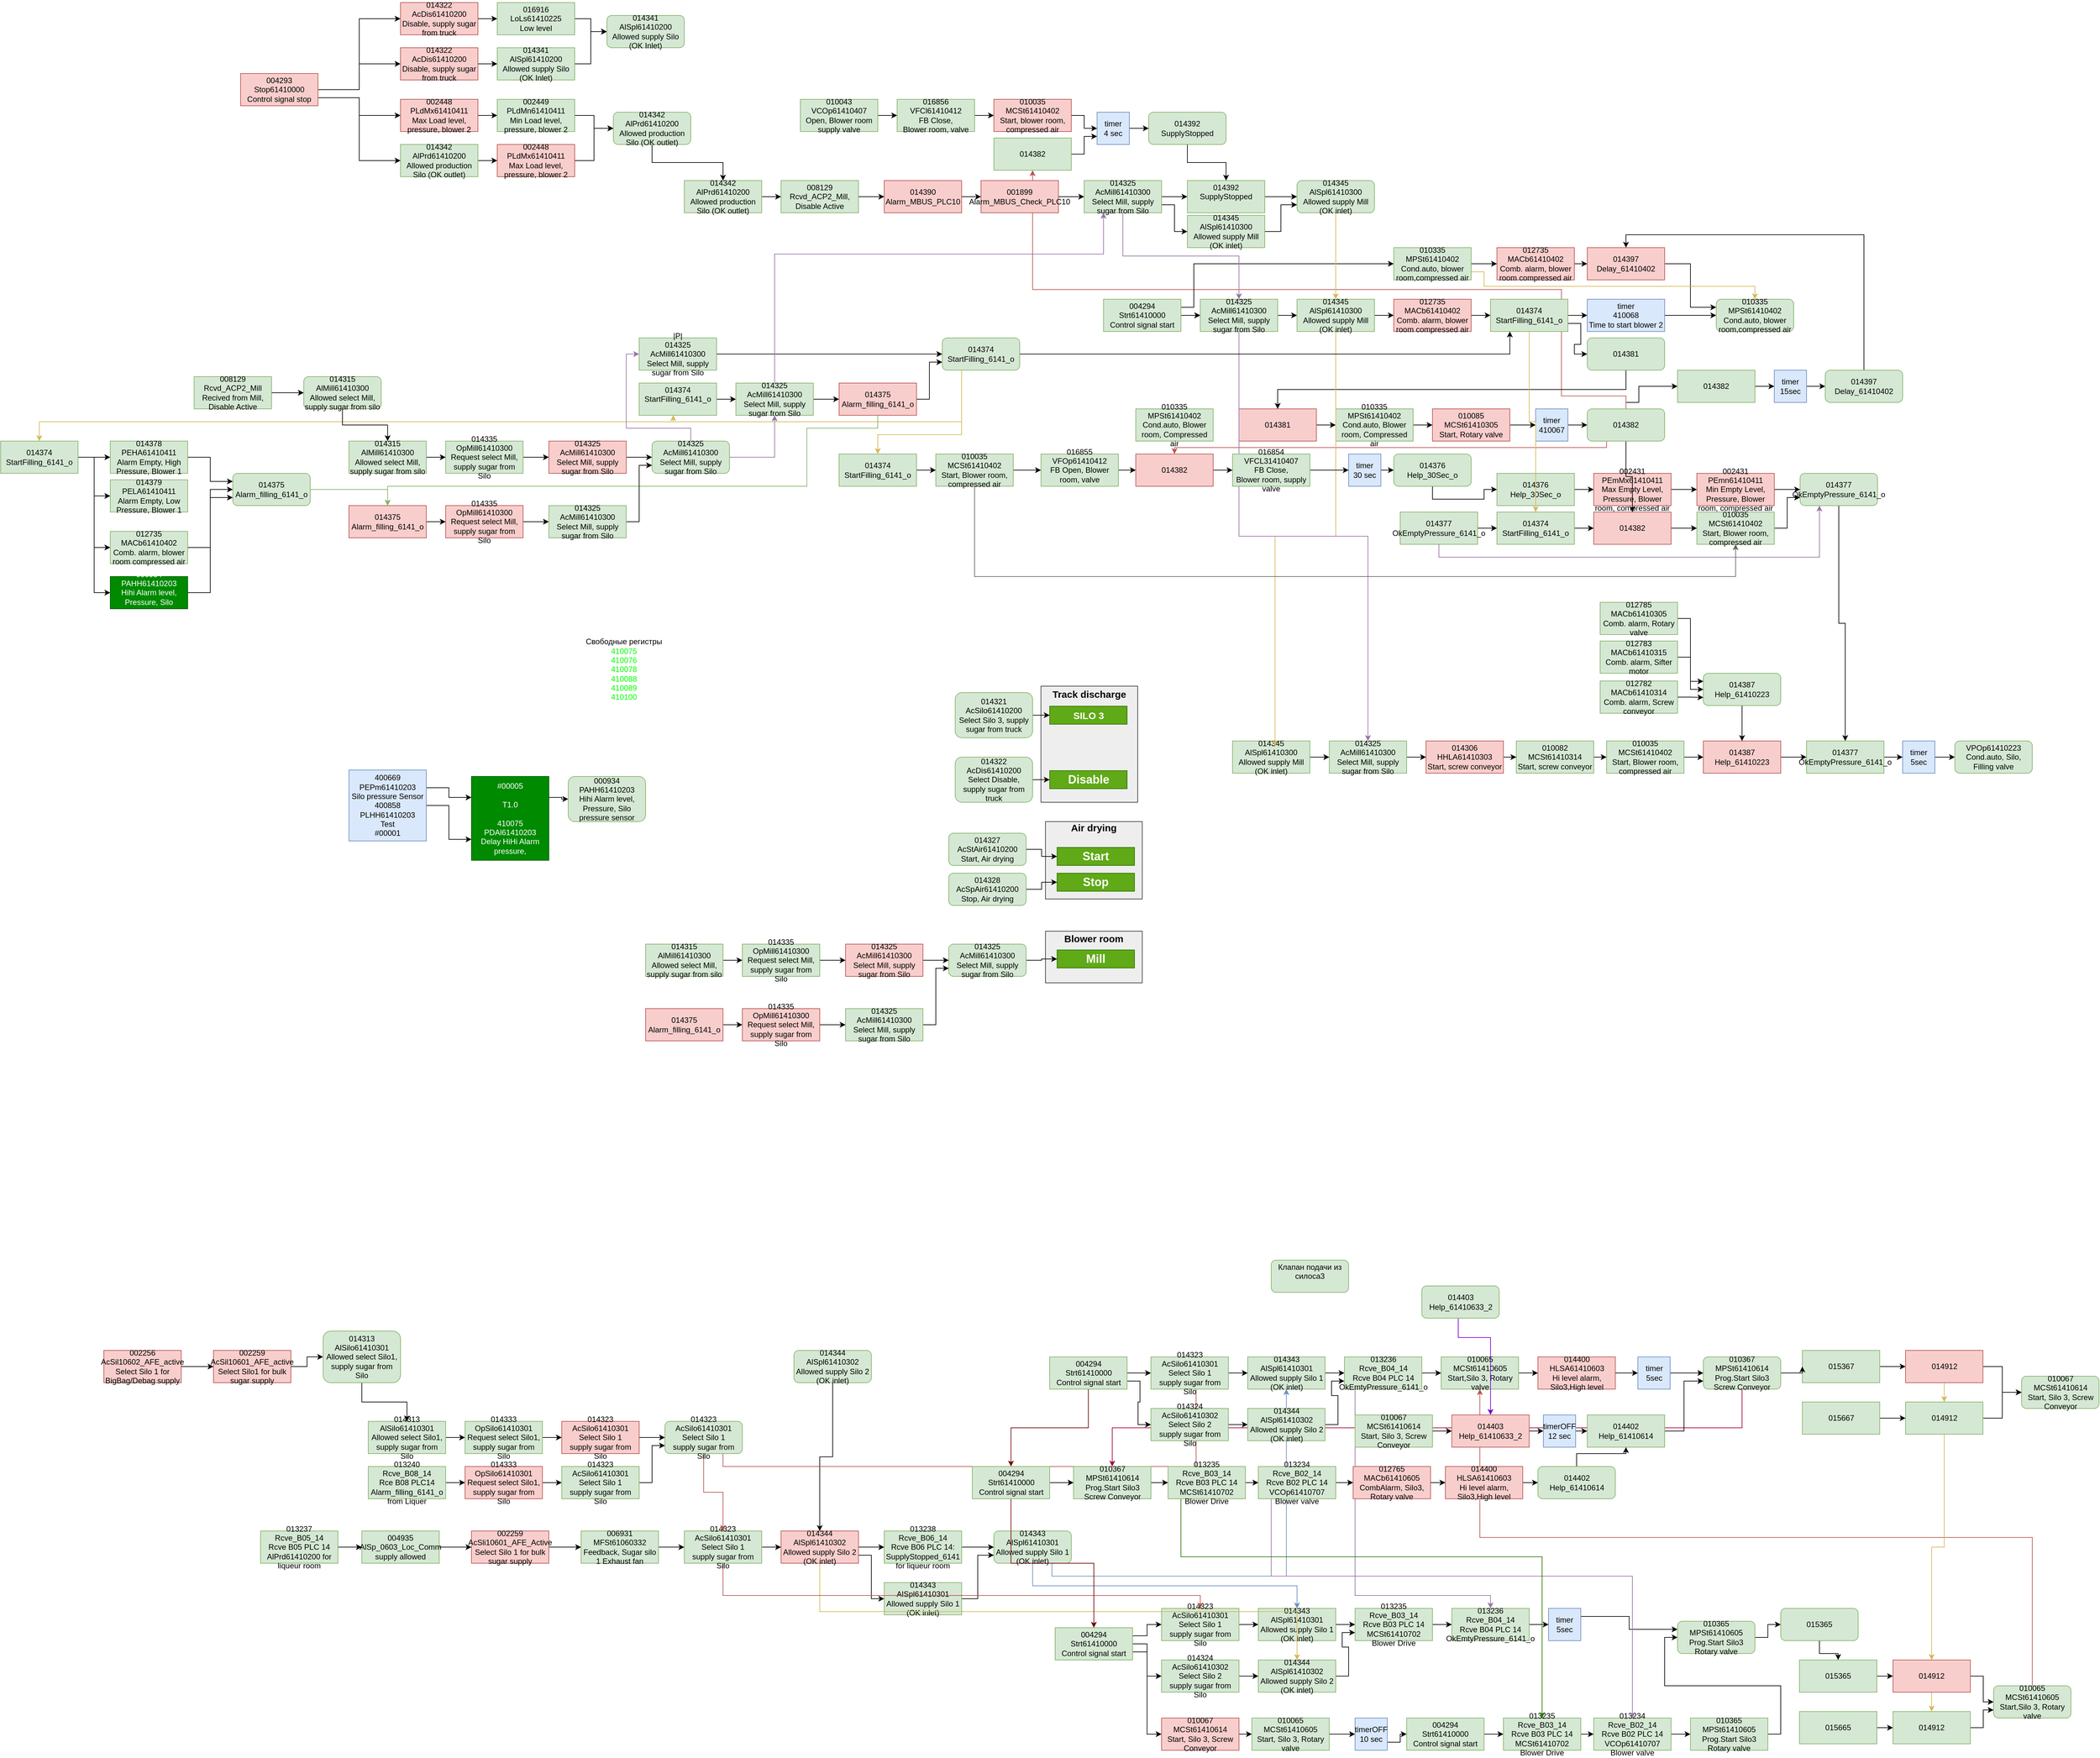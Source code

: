 <mxfile version="12.9.6" type="github">
  <diagram id="lOqkCvenDMRQcAnMG-PU" name="Page-1">
    <mxGraphModel dx="4474" dy="1902" grid="1" gridSize="10" guides="1" tooltips="1" connect="1" arrows="1" fold="1" page="1" pageScale="1" pageWidth="827" pageHeight="1169" math="0" shadow="0">
      <root>
        <mxCell id="0" />
        <mxCell id="1" parent="0" />
        <mxCell id="mEy-Cy2AEpzIMEmeQQHI-202" value="&lt;div style=&quot;font-size: 15px&quot;&gt;&lt;b&gt;Track discharge&lt;br&gt;&lt;/b&gt;&lt;/div&gt;&lt;div style=&quot;font-size: 15px&quot;&gt;&lt;b&gt;&lt;br&gt;&lt;/b&gt;&lt;/div&gt;&lt;div style=&quot;font-size: 15px&quot;&gt;&lt;b&gt;&lt;br&gt;&lt;/b&gt;&lt;/div&gt;&lt;div style=&quot;font-size: 15px&quot;&gt;&lt;b&gt;&lt;br&gt;&lt;/b&gt;&lt;/div&gt;&lt;div&gt;&lt;br&gt;&lt;/div&gt;&lt;div&gt;&lt;br&gt;&lt;/div&gt;&lt;div&gt;&lt;br&gt;&lt;/div&gt;&lt;div&gt;&lt;br&gt;&lt;/div&gt;&lt;div&gt;&lt;br&gt;&lt;/div&gt;&lt;div&gt;&lt;br&gt;&lt;/div&gt;&lt;div&gt;&lt;br&gt;&lt;/div&gt;" style="rounded=0;whiteSpace=wrap;html=1;fillColor=#eeeeee;strokeColor=#36393d;" vertex="1" parent="1">
          <mxGeometry x="-947" y="150" width="150" height="180" as="geometry" />
        </mxCell>
        <mxCell id="Sd4QSS0tqCg5DmefgEI3-3" style="edgeStyle=orthogonalEdgeStyle;rounded=0;orthogonalLoop=1;jettySize=auto;html=1;exitX=1;exitY=0.5;exitDx=0;exitDy=0;entryX=0;entryY=0.5;entryDx=0;entryDy=0;" parent="1" source="Sd4QSS0tqCg5DmefgEI3-1" target="Sd4QSS0tqCg5DmefgEI3-2" edge="1">
          <mxGeometry relative="1" as="geometry" />
        </mxCell>
        <mxCell id="Sd4QSS0tqCg5DmefgEI3-1" value="&lt;div&gt;timer&lt;/div&gt;&lt;div&gt;5sec&lt;br&gt;&lt;/div&gt;" style="rounded=0;whiteSpace=wrap;html=1;fillColor=#dae8fc;strokeColor=#6c8ebf;" parent="1" vertex="1">
          <mxGeometry x="389" y="235" width="50" height="50" as="geometry" />
        </mxCell>
        <mxCell id="Sd4QSS0tqCg5DmefgEI3-2" value="&lt;div&gt;VPOp61410223&lt;/div&gt;&lt;div&gt;Cond.auto, Silo, Filling valve&lt;br&gt;&lt;/div&gt;" style="rounded=1;whiteSpace=wrap;html=1;fillColor=#d5e8d4;strokeColor=#82b366;" parent="1" vertex="1">
          <mxGeometry x="470" y="235" width="120" height="50" as="geometry" />
        </mxCell>
        <mxCell id="Sd4QSS0tqCg5DmefgEI3-5" style="edgeStyle=orthogonalEdgeStyle;rounded=0;orthogonalLoop=1;jettySize=auto;html=1;exitX=1;exitY=0.5;exitDx=0;exitDy=0;" parent="1" source="Sd4QSS0tqCg5DmefgEI3-4" target="Sd4QSS0tqCg5DmefgEI3-1" edge="1">
          <mxGeometry relative="1" as="geometry" />
        </mxCell>
        <mxCell id="Sd4QSS0tqCg5DmefgEI3-4" value="&lt;div&gt;014377&lt;/div&gt;&lt;div&gt;OkEmptyPressure_6141_o&lt;br&gt;&lt;/div&gt;" style="rounded=0;whiteSpace=wrap;html=1;fillColor=#d5e8d4;strokeColor=#82b366;" parent="1" vertex="1">
          <mxGeometry x="240" y="235" width="120" height="50" as="geometry" />
        </mxCell>
        <mxCell id="Sd4QSS0tqCg5DmefgEI3-8" style="edgeStyle=orthogonalEdgeStyle;rounded=0;orthogonalLoop=1;jettySize=auto;html=1;exitX=1;exitY=0.5;exitDx=0;exitDy=0;entryX=0;entryY=0.5;entryDx=0;entryDy=0;" parent="1" source="Sd4QSS0tqCg5DmefgEI3-7" target="Sd4QSS0tqCg5DmefgEI3-4" edge="1">
          <mxGeometry relative="1" as="geometry" />
        </mxCell>
        <mxCell id="Sd4QSS0tqCg5DmefgEI3-7" value="&lt;div&gt;014387&lt;/div&gt;&lt;div&gt;Help_61410223&lt;br&gt;&lt;/div&gt;" style="rounded=0;whiteSpace=wrap;html=1;fillColor=#f8cecc;strokeColor=#b85450;" parent="1" vertex="1">
          <mxGeometry x="80" y="235" width="120" height="50" as="geometry" />
        </mxCell>
        <mxCell id="Sd4QSS0tqCg5DmefgEI3-10" style="edgeStyle=orthogonalEdgeStyle;rounded=0;orthogonalLoop=1;jettySize=auto;html=1;exitX=1;exitY=0.5;exitDx=0;exitDy=0;entryX=0;entryY=0.5;entryDx=0;entryDy=0;" parent="1" source="Sd4QSS0tqCg5DmefgEI3-9" target="Sd4QSS0tqCg5DmefgEI3-7" edge="1">
          <mxGeometry relative="1" as="geometry" />
        </mxCell>
        <mxCell id="Sd4QSS0tqCg5DmefgEI3-9" value="&lt;div&gt;010035&lt;/div&gt;&lt;div&gt;MCSt61410402&lt;/div&gt;&lt;div&gt;Start, Blower room, compressed air&lt;br&gt;&lt;/div&gt;" style="rounded=0;whiteSpace=wrap;html=1;fillColor=#d5e8d4;strokeColor=#82b366;" parent="1" vertex="1">
          <mxGeometry x="-70" y="235" width="120" height="50" as="geometry" />
        </mxCell>
        <mxCell id="Sd4QSS0tqCg5DmefgEI3-12" style="edgeStyle=orthogonalEdgeStyle;rounded=0;orthogonalLoop=1;jettySize=auto;html=1;exitX=1;exitY=0.5;exitDx=0;exitDy=0;entryX=0;entryY=0.5;entryDx=0;entryDy=0;" parent="1" source="Sd4QSS0tqCg5DmefgEI3-11" target="Sd4QSS0tqCg5DmefgEI3-9" edge="1">
          <mxGeometry relative="1" as="geometry" />
        </mxCell>
        <mxCell id="Sd4QSS0tqCg5DmefgEI3-11" value="&lt;div&gt;010082&lt;/div&gt;&lt;div&gt;MCSt61410314&lt;/div&gt;&lt;div&gt;Start, screw conveyor&lt;br&gt;&lt;/div&gt;" style="rounded=0;whiteSpace=wrap;html=1;fillColor=#d5e8d4;strokeColor=#82b366;" parent="1" vertex="1">
          <mxGeometry x="-210" y="235" width="120" height="50" as="geometry" />
        </mxCell>
        <mxCell id="Sd4QSS0tqCg5DmefgEI3-14" style="edgeStyle=orthogonalEdgeStyle;rounded=0;orthogonalLoop=1;jettySize=auto;html=1;exitX=1;exitY=0.5;exitDx=0;exitDy=0;" parent="1" source="Sd4QSS0tqCg5DmefgEI3-13" target="Sd4QSS0tqCg5DmefgEI3-11" edge="1">
          <mxGeometry relative="1" as="geometry" />
        </mxCell>
        <mxCell id="Sd4QSS0tqCg5DmefgEI3-13" value="&lt;div&gt;014306&lt;/div&gt;&lt;div&gt;HHLA61410303&lt;/div&gt;&lt;div&gt;Start, screw conveyor&lt;br&gt;&lt;/div&gt;" style="rounded=0;whiteSpace=wrap;html=1;fillColor=#f8cecc;strokeColor=#b85450;" parent="1" vertex="1">
          <mxGeometry x="-350" y="235" width="120" height="50" as="geometry" />
        </mxCell>
        <mxCell id="Sd4QSS0tqCg5DmefgEI3-16" style="edgeStyle=orthogonalEdgeStyle;rounded=0;orthogonalLoop=1;jettySize=auto;html=1;exitX=1;exitY=0.5;exitDx=0;exitDy=0;" parent="1" source="Sd4QSS0tqCg5DmefgEI3-15" target="Sd4QSS0tqCg5DmefgEI3-13" edge="1">
          <mxGeometry relative="1" as="geometry" />
        </mxCell>
        <mxCell id="Sd4QSS0tqCg5DmefgEI3-15" value="&lt;div&gt;014325&lt;/div&gt;&lt;div&gt;AcMill61410300&lt;/div&gt;&lt;div&gt;Select Mill, supply sugar from Silo&lt;br&gt;&lt;/div&gt;" style="rounded=0;whiteSpace=wrap;html=1;fillColor=#d5e8d4;strokeColor=#82b366;" parent="1" vertex="1">
          <mxGeometry x="-500" y="235" width="120" height="50" as="geometry" />
        </mxCell>
        <mxCell id="Sd4QSS0tqCg5DmefgEI3-18" style="edgeStyle=orthogonalEdgeStyle;rounded=0;orthogonalLoop=1;jettySize=auto;html=1;exitX=1;exitY=0.5;exitDx=0;exitDy=0;entryX=0;entryY=0.5;entryDx=0;entryDy=0;" parent="1" source="Sd4QSS0tqCg5DmefgEI3-17" target="Sd4QSS0tqCg5DmefgEI3-15" edge="1">
          <mxGeometry relative="1" as="geometry" />
        </mxCell>
        <mxCell id="Sd4QSS0tqCg5DmefgEI3-17" value="&lt;div&gt;014345&lt;/div&gt;&lt;div&gt;AlSpl61410300&lt;/div&gt;&lt;div&gt;Allowed supply Mill (OK inlet)&lt;br&gt;&lt;/div&gt;" style="rounded=0;whiteSpace=wrap;html=1;fillColor=#d5e8d4;strokeColor=#82b366;" parent="1" vertex="1">
          <mxGeometry x="-650" y="235" width="120" height="50" as="geometry" />
        </mxCell>
        <mxCell id="Sd4QSS0tqCg5DmefgEI3-20" style="edgeStyle=orthogonalEdgeStyle;rounded=0;orthogonalLoop=1;jettySize=auto;html=1;exitX=0.5;exitY=1;exitDx=0;exitDy=0;" parent="1" source="Sd4QSS0tqCg5DmefgEI3-19" target="Sd4QSS0tqCg5DmefgEI3-7" edge="1">
          <mxGeometry relative="1" as="geometry" />
        </mxCell>
        <mxCell id="Sd4QSS0tqCg5DmefgEI3-19" value="&lt;div&gt;014387&lt;/div&gt;&lt;div&gt;Help_61410223&lt;br&gt;&lt;/div&gt;" style="rounded=1;whiteSpace=wrap;html=1;fillColor=#d5e8d4;strokeColor=#82b366;" parent="1" vertex="1">
          <mxGeometry x="80" y="130" width="120" height="50" as="geometry" />
        </mxCell>
        <mxCell id="Sd4QSS0tqCg5DmefgEI3-22" style="edgeStyle=orthogonalEdgeStyle;rounded=0;orthogonalLoop=1;jettySize=auto;html=1;exitX=1;exitY=0.5;exitDx=0;exitDy=0;entryX=0;entryY=0.75;entryDx=0;entryDy=0;" parent="1" source="Sd4QSS0tqCg5DmefgEI3-21" target="Sd4QSS0tqCg5DmefgEI3-19" edge="1">
          <mxGeometry relative="1" as="geometry" />
        </mxCell>
        <mxCell id="Sd4QSS0tqCg5DmefgEI3-21" value="&lt;div&gt;012782&lt;/div&gt;&lt;div&gt;MACb61410314&lt;/div&gt;&lt;div&gt;Comb. alarm, Screw conveyor&lt;br&gt;&lt;/div&gt;" style="rounded=0;whiteSpace=wrap;html=1;fillColor=#d5e8d4;strokeColor=#82b366;" parent="1" vertex="1">
          <mxGeometry x="-80" y="142" width="120" height="50" as="geometry" />
        </mxCell>
        <mxCell id="Sd4QSS0tqCg5DmefgEI3-24" style="edgeStyle=orthogonalEdgeStyle;rounded=0;orthogonalLoop=1;jettySize=auto;html=1;exitX=1;exitY=0.5;exitDx=0;exitDy=0;entryX=0;entryY=0.5;entryDx=0;entryDy=0;" parent="1" source="Sd4QSS0tqCg5DmefgEI3-23" target="Sd4QSS0tqCg5DmefgEI3-19" edge="1">
          <mxGeometry relative="1" as="geometry" />
        </mxCell>
        <mxCell id="Sd4QSS0tqCg5DmefgEI3-23" value="&lt;div&gt;012783&lt;/div&gt;&lt;div&gt;MACb61410315&lt;/div&gt;&lt;div&gt;Comb. alarm, Sifter motor&lt;br&gt;&lt;/div&gt;" style="rounded=0;whiteSpace=wrap;html=1;fillColor=#d5e8d4;strokeColor=#82b366;" parent="1" vertex="1">
          <mxGeometry x="-80" y="80" width="120" height="50" as="geometry" />
        </mxCell>
        <mxCell id="Sd4QSS0tqCg5DmefgEI3-26" style="edgeStyle=orthogonalEdgeStyle;rounded=0;orthogonalLoop=1;jettySize=auto;html=1;exitX=1;exitY=0.5;exitDx=0;exitDy=0;entryX=0;entryY=0.25;entryDx=0;entryDy=0;" parent="1" source="Sd4QSS0tqCg5DmefgEI3-25" target="Sd4QSS0tqCg5DmefgEI3-19" edge="1">
          <mxGeometry relative="1" as="geometry" />
        </mxCell>
        <mxCell id="Sd4QSS0tqCg5DmefgEI3-25" value="&lt;div&gt;012785&lt;/div&gt;&lt;div&gt;MACb61410305&lt;/div&gt;&lt;div&gt;Comb. alarm, Rotary valve&lt;br&gt;&lt;/div&gt;" style="rounded=0;whiteSpace=wrap;html=1;fillColor=#d5e8d4;strokeColor=#82b366;" parent="1" vertex="1">
          <mxGeometry x="-80" y="20" width="120" height="50" as="geometry" />
        </mxCell>
        <mxCell id="Sd4QSS0tqCg5DmefgEI3-28" style="edgeStyle=orthogonalEdgeStyle;rounded=0;orthogonalLoop=1;jettySize=auto;html=1;exitX=0.5;exitY=1;exitDx=0;exitDy=0;entryX=0.5;entryY=0;entryDx=0;entryDy=0;" parent="1" source="Sd4QSS0tqCg5DmefgEI3-27" target="Sd4QSS0tqCg5DmefgEI3-4" edge="1">
          <mxGeometry relative="1" as="geometry" />
        </mxCell>
        <mxCell id="Sd4QSS0tqCg5DmefgEI3-27" value="&lt;div&gt;014377&lt;/div&gt;&lt;div&gt;OkEmptyPressure_6141_o&lt;br&gt;&lt;/div&gt;" style="rounded=1;whiteSpace=wrap;html=1;fillColor=#d5e8d4;strokeColor=#82b366;" parent="1" vertex="1">
          <mxGeometry x="230" y="-180" width="120" height="50" as="geometry" />
        </mxCell>
        <mxCell id="Sd4QSS0tqCg5DmefgEI3-30" style="edgeStyle=orthogonalEdgeStyle;rounded=0;orthogonalLoop=1;jettySize=auto;html=1;exitX=1;exitY=0.5;exitDx=0;exitDy=0;entryX=0;entryY=0.5;entryDx=0;entryDy=0;" parent="1" source="Sd4QSS0tqCg5DmefgEI3-29" target="Sd4QSS0tqCg5DmefgEI3-27" edge="1">
          <mxGeometry relative="1" as="geometry" />
        </mxCell>
        <mxCell id="Sd4QSS0tqCg5DmefgEI3-29" value="&lt;div&gt;002431&lt;/div&gt;&lt;div&gt;PEmn61410411&lt;/div&gt;&lt;div&gt;Min Empty Level, Pressure, Blower room, compressed air&lt;br&gt;&lt;/div&gt;" style="rounded=0;whiteSpace=wrap;html=1;fillColor=#f8cecc;strokeColor=#b85450;" parent="1" vertex="1">
          <mxGeometry x="70" y="-180" width="120" height="50" as="geometry" />
        </mxCell>
        <mxCell id="Sd4QSS0tqCg5DmefgEI3-32" style="edgeStyle=orthogonalEdgeStyle;rounded=0;orthogonalLoop=1;jettySize=auto;html=1;exitX=1;exitY=0.5;exitDx=0;exitDy=0;" parent="1" source="Sd4QSS0tqCg5DmefgEI3-31" target="Sd4QSS0tqCg5DmefgEI3-29" edge="1">
          <mxGeometry relative="1" as="geometry" />
        </mxCell>
        <mxCell id="Sd4QSS0tqCg5DmefgEI3-31" value="&lt;div&gt;002431&lt;/div&gt;&lt;div&gt;PEmMx61410411&lt;/div&gt;&lt;div&gt;Max Empty Level, Pressure, Blower room, compressed air&lt;br&gt;&lt;/div&gt;" style="rounded=0;whiteSpace=wrap;html=1;fillColor=#f8cecc;strokeColor=#b85450;" parent="1" vertex="1">
          <mxGeometry x="-90" y="-180" width="120" height="50" as="geometry" />
        </mxCell>
        <mxCell id="Sd4QSS0tqCg5DmefgEI3-34" style="edgeStyle=orthogonalEdgeStyle;rounded=0;orthogonalLoop=1;jettySize=auto;html=1;exitX=1;exitY=0.5;exitDx=0;exitDy=0;entryX=0;entryY=0.5;entryDx=0;entryDy=0;" parent="1" source="Sd4QSS0tqCg5DmefgEI3-33" target="Sd4QSS0tqCg5DmefgEI3-31" edge="1">
          <mxGeometry relative="1" as="geometry" />
        </mxCell>
        <mxCell id="Sd4QSS0tqCg5DmefgEI3-33" value="&lt;div&gt;014376&lt;/div&gt;Help_30Sec_o" style="rounded=0;whiteSpace=wrap;html=1;fillColor=#d5e8d4;strokeColor=#82b366;" parent="1" vertex="1">
          <mxGeometry x="-240" y="-180" width="120" height="50" as="geometry" />
        </mxCell>
        <mxCell id="Sd4QSS0tqCg5DmefgEI3-36" style="edgeStyle=orthogonalEdgeStyle;rounded=0;orthogonalLoop=1;jettySize=auto;html=1;exitX=1;exitY=0.5;exitDx=0;exitDy=0;entryX=0;entryY=0.75;entryDx=0;entryDy=0;" parent="1" source="Sd4QSS0tqCg5DmefgEI3-35" target="Sd4QSS0tqCg5DmefgEI3-27" edge="1">
          <mxGeometry relative="1" as="geometry" />
        </mxCell>
        <mxCell id="Sd4QSS0tqCg5DmefgEI3-35" value="&lt;div&gt;010035&lt;/div&gt;&lt;div&gt;MCSt61410402&lt;/div&gt;&lt;div&gt;Start, Blower room, compressed air&lt;br&gt;&lt;/div&gt;" style="rounded=0;whiteSpace=wrap;html=1;fillColor=#d5e8d4;strokeColor=#82b366;" parent="1" vertex="1">
          <mxGeometry x="70" y="-120" width="120" height="50" as="geometry" />
        </mxCell>
        <mxCell id="Sd4QSS0tqCg5DmefgEI3-38" style="edgeStyle=orthogonalEdgeStyle;rounded=0;orthogonalLoop=1;jettySize=auto;html=1;exitX=1;exitY=0.5;exitDx=0;exitDy=0;" parent="1" source="Sd4QSS0tqCg5DmefgEI3-37" target="Sd4QSS0tqCg5DmefgEI3-35" edge="1">
          <mxGeometry relative="1" as="geometry" />
        </mxCell>
        <mxCell id="Sd4QSS0tqCg5DmefgEI3-37" value="014382" style="rounded=0;whiteSpace=wrap;html=1;fillColor=#f8cecc;strokeColor=#b85450;" parent="1" vertex="1">
          <mxGeometry x="-90" y="-120" width="120" height="50" as="geometry" />
        </mxCell>
        <mxCell id="Sd4QSS0tqCg5DmefgEI3-40" style="edgeStyle=orthogonalEdgeStyle;rounded=0;orthogonalLoop=1;jettySize=auto;html=1;exitX=1;exitY=0.5;exitDx=0;exitDy=0;" parent="1" source="Sd4QSS0tqCg5DmefgEI3-39" target="Sd4QSS0tqCg5DmefgEI3-37" edge="1">
          <mxGeometry relative="1" as="geometry" />
        </mxCell>
        <mxCell id="Sd4QSS0tqCg5DmefgEI3-39" value="&lt;div&gt;014374&lt;/div&gt;StartFilling_6141_o" style="rounded=0;whiteSpace=wrap;html=1;fillColor=#d5e8d4;strokeColor=#82b366;" parent="1" vertex="1">
          <mxGeometry x="-240" y="-120" width="120" height="50" as="geometry" />
        </mxCell>
        <mxCell id="Sd4QSS0tqCg5DmefgEI3-42" style="edgeStyle=orthogonalEdgeStyle;rounded=0;orthogonalLoop=1;jettySize=auto;html=1;exitX=1;exitY=0.5;exitDx=0;exitDy=0;entryX=0;entryY=0.5;entryDx=0;entryDy=0;" parent="1" source="Sd4QSS0tqCg5DmefgEI3-41" target="Sd4QSS0tqCg5DmefgEI3-39" edge="1">
          <mxGeometry relative="1" as="geometry" />
        </mxCell>
        <mxCell id="Sd4QSS0tqCg5DmefgEI3-119" style="edgeStyle=orthogonalEdgeStyle;rounded=0;orthogonalLoop=1;jettySize=auto;html=1;exitX=0.5;exitY=1;exitDx=0;exitDy=0;entryX=0.25;entryY=1;entryDx=0;entryDy=0;fillColor=#e1d5e7;strokeColor=#9673a6;" parent="1" source="Sd4QSS0tqCg5DmefgEI3-41" target="Sd4QSS0tqCg5DmefgEI3-27" edge="1">
          <mxGeometry relative="1" as="geometry" />
        </mxCell>
        <mxCell id="Sd4QSS0tqCg5DmefgEI3-41" value="&lt;div&gt;014377&lt;/div&gt;&lt;div&gt;OkEmptyPressure_6141_o&lt;br&gt;&lt;/div&gt;" style="rounded=0;whiteSpace=wrap;html=1;fillColor=#d5e8d4;strokeColor=#82b366;" parent="1" vertex="1">
          <mxGeometry x="-390" y="-120" width="120" height="50" as="geometry" />
        </mxCell>
        <mxCell id="Sd4QSS0tqCg5DmefgEI3-44" style="edgeStyle=orthogonalEdgeStyle;rounded=0;orthogonalLoop=1;jettySize=auto;html=1;exitX=0.5;exitY=1;exitDx=0;exitDy=0;entryX=0.5;entryY=0;entryDx=0;entryDy=0;" parent="1" source="Sd4QSS0tqCg5DmefgEI3-43" target="Sd4QSS0tqCg5DmefgEI3-37" edge="1">
          <mxGeometry relative="1" as="geometry" />
        </mxCell>
        <mxCell id="Sd4QSS0tqCg5DmefgEI3-81" style="edgeStyle=orthogonalEdgeStyle;rounded=0;orthogonalLoop=1;jettySize=auto;html=1;exitX=0.5;exitY=0;exitDx=0;exitDy=0;entryX=0;entryY=0.5;entryDx=0;entryDy=0;" parent="1" source="Sd4QSS0tqCg5DmefgEI3-43" target="Sd4QSS0tqCg5DmefgEI3-80" edge="1">
          <mxGeometry relative="1" as="geometry">
            <Array as="points">
              <mxPoint x="-40" y="-290" />
              <mxPoint x="-20" y="-290" />
              <mxPoint x="-20" y="-315" />
            </Array>
          </mxGeometry>
        </mxCell>
        <mxCell id="Sd4QSS0tqCg5DmefgEI3-113" style="edgeStyle=orthogonalEdgeStyle;rounded=0;orthogonalLoop=1;jettySize=auto;html=1;exitX=0.5;exitY=0;exitDx=0;exitDy=0;entryX=0.5;entryY=1;entryDx=0;entryDy=0;fillColor=#f8cecc;strokeColor=#b85450;" parent="1" source="Sd4QSS0tqCg5DmefgEI3-43" target="Sd4QSS0tqCg5DmefgEI3-112" edge="1">
          <mxGeometry relative="1" as="geometry">
            <Array as="points">
              <mxPoint x="-40" y="-300" />
              <mxPoint x="-140" y="-300" />
              <mxPoint x="-140" y="-465" />
              <mxPoint x="-960" y="-465" />
            </Array>
          </mxGeometry>
        </mxCell>
        <mxCell id="Sd4QSS0tqCg5DmefgEI3-155" style="edgeStyle=orthogonalEdgeStyle;rounded=0;orthogonalLoop=1;jettySize=auto;html=1;exitX=0.25;exitY=1;exitDx=0;exitDy=0;fillColor=#f8cecc;strokeColor=#b85450;" parent="1" source="Sd4QSS0tqCg5DmefgEI3-43" target="Sd4QSS0tqCg5DmefgEI3-153" edge="1">
          <mxGeometry relative="1" as="geometry">
            <Array as="points">
              <mxPoint x="-70" y="-220" />
              <mxPoint x="-740" y="-220" />
            </Array>
          </mxGeometry>
        </mxCell>
        <mxCell id="Sd4QSS0tqCg5DmefgEI3-43" value="014382" style="rounded=1;whiteSpace=wrap;html=1;fillColor=#d5e8d4;strokeColor=#82b366;" parent="1" vertex="1">
          <mxGeometry x="-100" y="-280" width="120" height="50" as="geometry" />
        </mxCell>
        <mxCell id="Sd4QSS0tqCg5DmefgEI3-46" style="edgeStyle=orthogonalEdgeStyle;rounded=0;orthogonalLoop=1;jettySize=auto;html=1;exitX=1;exitY=0.5;exitDx=0;exitDy=0;" parent="1" source="Sd4QSS0tqCg5DmefgEI3-45" target="Sd4QSS0tqCg5DmefgEI3-43" edge="1">
          <mxGeometry relative="1" as="geometry" />
        </mxCell>
        <mxCell id="Sd4QSS0tqCg5DmefgEI3-45" value="&lt;div&gt;timer&lt;/div&gt;&lt;div&gt;410067&lt;br&gt;&lt;/div&gt;" style="rounded=0;whiteSpace=wrap;html=1;fillColor=#dae8fc;strokeColor=#6c8ebf;" parent="1" vertex="1">
          <mxGeometry x="-180" y="-280" width="50" height="50" as="geometry" />
        </mxCell>
        <mxCell id="Sd4QSS0tqCg5DmefgEI3-48" style="edgeStyle=orthogonalEdgeStyle;rounded=0;orthogonalLoop=1;jettySize=auto;html=1;exitX=1;exitY=0.5;exitDx=0;exitDy=0;" parent="1" source="Sd4QSS0tqCg5DmefgEI3-47" target="Sd4QSS0tqCg5DmefgEI3-45" edge="1">
          <mxGeometry relative="1" as="geometry" />
        </mxCell>
        <mxCell id="Sd4QSS0tqCg5DmefgEI3-47" value="&lt;div&gt;010085&lt;/div&gt;&lt;div&gt;MCSt61410305&lt;/div&gt;&lt;div&gt;Start, Rotary valve&lt;br&gt;&lt;/div&gt;" style="rounded=0;whiteSpace=wrap;html=1;fillColor=#f8cecc;strokeColor=#b85450;" parent="1" vertex="1">
          <mxGeometry x="-340" y="-280" width="120" height="50" as="geometry" />
        </mxCell>
        <mxCell id="Sd4QSS0tqCg5DmefgEI3-50" style="edgeStyle=orthogonalEdgeStyle;rounded=0;orthogonalLoop=1;jettySize=auto;html=1;exitX=1;exitY=0.5;exitDx=0;exitDy=0;entryX=0;entryY=0.5;entryDx=0;entryDy=0;" parent="1" source="Sd4QSS0tqCg5DmefgEI3-49" target="Sd4QSS0tqCg5DmefgEI3-47" edge="1">
          <mxGeometry relative="1" as="geometry" />
        </mxCell>
        <mxCell id="Sd4QSS0tqCg5DmefgEI3-49" value="&lt;div&gt;010335&lt;/div&gt;&lt;div&gt;MPSt61410402&lt;/div&gt;&lt;div&gt;Cond.auto, Blower room, Compressed air&lt;br&gt;&lt;/div&gt;" style="rounded=0;whiteSpace=wrap;html=1;fillColor=#d5e8d4;strokeColor=#82b366;" parent="1" vertex="1">
          <mxGeometry x="-490" y="-280" width="120" height="50" as="geometry" />
        </mxCell>
        <mxCell id="Sd4QSS0tqCg5DmefgEI3-52" style="edgeStyle=orthogonalEdgeStyle;rounded=0;orthogonalLoop=1;jettySize=auto;html=1;exitX=1;exitY=0.5;exitDx=0;exitDy=0;entryX=0;entryY=0.5;entryDx=0;entryDy=0;" parent="1" source="Sd4QSS0tqCg5DmefgEI3-51" target="Sd4QSS0tqCg5DmefgEI3-49" edge="1">
          <mxGeometry relative="1" as="geometry" />
        </mxCell>
        <mxCell id="Sd4QSS0tqCg5DmefgEI3-51" value="014381" style="rounded=0;whiteSpace=wrap;html=1;fillColor=#f8cecc;strokeColor=#b85450;" parent="1" vertex="1">
          <mxGeometry x="-640" y="-280" width="120" height="50" as="geometry" />
        </mxCell>
        <mxCell id="Sd4QSS0tqCg5DmefgEI3-54" style="edgeStyle=orthogonalEdgeStyle;rounded=0;orthogonalLoop=1;jettySize=auto;html=1;exitX=0.5;exitY=1;exitDx=0;exitDy=0;" parent="1" source="Sd4QSS0tqCg5DmefgEI3-53" target="Sd4QSS0tqCg5DmefgEI3-51" edge="1">
          <mxGeometry relative="1" as="geometry" />
        </mxCell>
        <mxCell id="Sd4QSS0tqCg5DmefgEI3-53" value="014381" style="rounded=1;whiteSpace=wrap;html=1;fillColor=#d5e8d4;strokeColor=#82b366;" parent="1" vertex="1">
          <mxGeometry x="-100" y="-390" width="120" height="50" as="geometry" />
        </mxCell>
        <mxCell id="Sd4QSS0tqCg5DmefgEI3-57" style="edgeStyle=orthogonalEdgeStyle;rounded=0;orthogonalLoop=1;jettySize=auto;html=1;exitX=1;exitY=0.5;exitDx=0;exitDy=0;" parent="1" source="Sd4QSS0tqCg5DmefgEI3-55" target="Sd4QSS0tqCg5DmefgEI3-56" edge="1">
          <mxGeometry relative="1" as="geometry" />
        </mxCell>
        <mxCell id="Sd4QSS0tqCg5DmefgEI3-55" value="&lt;div&gt;timer&lt;/div&gt;&lt;div&gt;410068&lt;/div&gt;&lt;div&gt;Time to start blower 2&lt;br&gt;&lt;/div&gt;" style="rounded=0;whiteSpace=wrap;html=1;fillColor=#dae8fc;strokeColor=#6c8ebf;" parent="1" vertex="1">
          <mxGeometry x="-100" y="-450" width="120" height="50" as="geometry" />
        </mxCell>
        <mxCell id="Sd4QSS0tqCg5DmefgEI3-56" value="&lt;div&gt;010335&lt;/div&gt;&lt;div&gt;MPSt61410402&lt;/div&gt;&lt;div&gt;Cond.auto, blower room,compressed air&lt;br&gt;&lt;/div&gt;" style="rounded=1;whiteSpace=wrap;html=1;fillColor=#d5e8d4;strokeColor=#82b366;" parent="1" vertex="1">
          <mxGeometry x="100" y="-450" width="120" height="50" as="geometry" />
        </mxCell>
        <mxCell id="Sd4QSS0tqCg5DmefgEI3-59" style="edgeStyle=orthogonalEdgeStyle;rounded=0;orthogonalLoop=1;jettySize=auto;html=1;fillColor=#fff2cc;strokeColor=#d6b656;exitX=0.5;exitY=1;exitDx=0;exitDy=0;" parent="1" source="Sd4QSS0tqCg5DmefgEI3-58" target="Sd4QSS0tqCg5DmefgEI3-39" edge="1">
          <mxGeometry relative="1" as="geometry" />
        </mxCell>
        <mxCell id="Sd4QSS0tqCg5DmefgEI3-60" style="edgeStyle=orthogonalEdgeStyle;rounded=0;orthogonalLoop=1;jettySize=auto;html=1;exitX=1;exitY=0.5;exitDx=0;exitDy=0;entryX=0;entryY=0.5;entryDx=0;entryDy=0;" parent="1" source="Sd4QSS0tqCg5DmefgEI3-58" target="Sd4QSS0tqCg5DmefgEI3-55" edge="1">
          <mxGeometry relative="1" as="geometry" />
        </mxCell>
        <mxCell id="Sd4QSS0tqCg5DmefgEI3-70" style="edgeStyle=orthogonalEdgeStyle;rounded=0;orthogonalLoop=1;jettySize=auto;html=1;exitX=1;exitY=0.75;exitDx=0;exitDy=0;entryX=0;entryY=0.5;entryDx=0;entryDy=0;" parent="1" source="Sd4QSS0tqCg5DmefgEI3-58" target="Sd4QSS0tqCg5DmefgEI3-53" edge="1">
          <mxGeometry relative="1" as="geometry" />
        </mxCell>
        <mxCell id="Sd4QSS0tqCg5DmefgEI3-58" value="&lt;div&gt;014374&lt;/div&gt;StartFilling_6141_o" style="rounded=0;whiteSpace=wrap;html=1;fillColor=#d5e8d4;strokeColor=#82b366;" parent="1" vertex="1">
          <mxGeometry x="-250" y="-450" width="120" height="50" as="geometry" />
        </mxCell>
        <mxCell id="Sd4QSS0tqCg5DmefgEI3-62" style="edgeStyle=orthogonalEdgeStyle;rounded=0;orthogonalLoop=1;jettySize=auto;html=1;exitX=1;exitY=0.5;exitDx=0;exitDy=0;entryX=0;entryY=0.5;entryDx=0;entryDy=0;" parent="1" source="Sd4QSS0tqCg5DmefgEI3-61" target="Sd4QSS0tqCg5DmefgEI3-58" edge="1">
          <mxGeometry relative="1" as="geometry" />
        </mxCell>
        <mxCell id="Sd4QSS0tqCg5DmefgEI3-61" value="&lt;div&gt;012735&lt;/div&gt;&lt;div&gt;MACb61410402&lt;/div&gt;&lt;div&gt;Comb. alarm, blower room compressed air&lt;br&gt;&lt;/div&gt;" style="rounded=0;whiteSpace=wrap;html=1;fillColor=#f8cecc;strokeColor=#b85450;" parent="1" vertex="1">
          <mxGeometry x="-400" y="-450" width="120" height="50" as="geometry" />
        </mxCell>
        <mxCell id="Sd4QSS0tqCg5DmefgEI3-64" style="edgeStyle=orthogonalEdgeStyle;rounded=0;orthogonalLoop=1;jettySize=auto;html=1;exitX=1;exitY=0.5;exitDx=0;exitDy=0;entryX=0;entryY=0.5;entryDx=0;entryDy=0;" parent="1" source="Sd4QSS0tqCg5DmefgEI3-63" target="Sd4QSS0tqCg5DmefgEI3-61" edge="1">
          <mxGeometry relative="1" as="geometry" />
        </mxCell>
        <mxCell id="Sd4QSS0tqCg5DmefgEI3-65" style="edgeStyle=orthogonalEdgeStyle;rounded=0;orthogonalLoop=1;jettySize=auto;html=1;entryX=0.55;entryY=0.16;entryDx=0;entryDy=0;entryPerimeter=0;fillColor=#fff2cc;strokeColor=#d6b656;" parent="1" source="Sd4QSS0tqCg5DmefgEI3-63" target="Sd4QSS0tqCg5DmefgEI3-17" edge="1">
          <mxGeometry relative="1" as="geometry" />
        </mxCell>
        <mxCell id="Sd4QSS0tqCg5DmefgEI3-63" value="&lt;div&gt;014345&lt;/div&gt;&lt;div&gt;AlSpl61410300&lt;/div&gt;&lt;div&gt;Allowed supply Mill (OK inlet)&lt;br&gt;&lt;/div&gt;" style="rounded=0;whiteSpace=wrap;html=1;fillColor=#d5e8d4;strokeColor=#82b366;" parent="1" vertex="1">
          <mxGeometry x="-550" y="-450" width="120" height="50" as="geometry" />
        </mxCell>
        <mxCell id="Sd4QSS0tqCg5DmefgEI3-67" style="edgeStyle=orthogonalEdgeStyle;rounded=0;orthogonalLoop=1;jettySize=auto;html=1;exitX=1;exitY=0.5;exitDx=0;exitDy=0;" parent="1" source="Sd4QSS0tqCg5DmefgEI3-66" target="Sd4QSS0tqCg5DmefgEI3-63" edge="1">
          <mxGeometry relative="1" as="geometry" />
        </mxCell>
        <mxCell id="Sd4QSS0tqCg5DmefgEI3-172" style="edgeStyle=orthogonalEdgeStyle;rounded=0;orthogonalLoop=1;jettySize=auto;html=1;exitX=0.5;exitY=1;exitDx=0;exitDy=0;fillColor=#e1d5e7;strokeColor=#9673a6;" parent="1" source="Sd4QSS0tqCg5DmefgEI3-66" target="Sd4QSS0tqCg5DmefgEI3-15" edge="1">
          <mxGeometry relative="1" as="geometry" />
        </mxCell>
        <mxCell id="Sd4QSS0tqCg5DmefgEI3-66" value="&lt;div&gt;014325&lt;/div&gt;&lt;div&gt;AcMill61410300&lt;/div&gt;&lt;div&gt;Select Mill, supply sugar from Silo&lt;br&gt;&lt;/div&gt;" style="rounded=0;whiteSpace=wrap;html=1;fillColor=#d5e8d4;strokeColor=#82b366;" parent="1" vertex="1">
          <mxGeometry x="-700" y="-450" width="120" height="50" as="geometry" />
        </mxCell>
        <mxCell id="Sd4QSS0tqCg5DmefgEI3-69" style="edgeStyle=orthogonalEdgeStyle;rounded=0;orthogonalLoop=1;jettySize=auto;html=1;exitX=1;exitY=0.5;exitDx=0;exitDy=0;entryX=0;entryY=0.5;entryDx=0;entryDy=0;" parent="1" source="Sd4QSS0tqCg5DmefgEI3-68" target="Sd4QSS0tqCg5DmefgEI3-66" edge="1">
          <mxGeometry relative="1" as="geometry" />
        </mxCell>
        <mxCell id="Sd4QSS0tqCg5DmefgEI3-77" value="" style="edgeStyle=orthogonalEdgeStyle;rounded=0;orthogonalLoop=1;jettySize=auto;html=1;" parent="1" source="Sd4QSS0tqCg5DmefgEI3-68" target="Sd4QSS0tqCg5DmefgEI3-66" edge="1">
          <mxGeometry relative="1" as="geometry" />
        </mxCell>
        <mxCell id="Sd4QSS0tqCg5DmefgEI3-78" style="edgeStyle=orthogonalEdgeStyle;rounded=0;orthogonalLoop=1;jettySize=auto;html=1;exitX=1;exitY=0.25;exitDx=0;exitDy=0;entryX=0;entryY=0.5;entryDx=0;entryDy=0;" parent="1" source="Sd4QSS0tqCg5DmefgEI3-68" target="Sd4QSS0tqCg5DmefgEI3-75" edge="1">
          <mxGeometry relative="1" as="geometry">
            <Array as="points">
              <mxPoint x="-710" y="-438" />
              <mxPoint x="-710" y="-505" />
            </Array>
          </mxGeometry>
        </mxCell>
        <mxCell id="Sd4QSS0tqCg5DmefgEI3-68" value="&lt;div&gt;004294&lt;br&gt;&lt;/div&gt;&lt;div&gt;Strt61410000&lt;/div&gt;&lt;div&gt;Control signal start&lt;br&gt;&lt;/div&gt;" style="rounded=0;whiteSpace=wrap;html=1;fillColor=#d5e8d4;strokeColor=#82b366;" parent="1" vertex="1">
          <mxGeometry x="-850" y="-450" width="120" height="50" as="geometry" />
        </mxCell>
        <mxCell id="Sd4QSS0tqCg5DmefgEI3-72" style="edgeStyle=orthogonalEdgeStyle;rounded=0;orthogonalLoop=1;jettySize=auto;html=1;exitX=1;exitY=0.5;exitDx=0;exitDy=0;entryX=0;entryY=0.25;entryDx=0;entryDy=0;" parent="1" source="Sd4QSS0tqCg5DmefgEI3-71" target="Sd4QSS0tqCg5DmefgEI3-56" edge="1">
          <mxGeometry relative="1" as="geometry" />
        </mxCell>
        <mxCell id="Sd4QSS0tqCg5DmefgEI3-71" value="&lt;div&gt;014397&lt;/div&gt;&lt;div&gt;Delay_61410402&lt;br&gt;&lt;/div&gt;" style="rounded=0;whiteSpace=wrap;html=1;fillColor=#f8cecc;strokeColor=#b85450;" parent="1" vertex="1">
          <mxGeometry x="-100" y="-530" width="120" height="50" as="geometry" />
        </mxCell>
        <mxCell id="Sd4QSS0tqCg5DmefgEI3-74" style="edgeStyle=orthogonalEdgeStyle;rounded=0;orthogonalLoop=1;jettySize=auto;html=1;exitX=1;exitY=0.5;exitDx=0;exitDy=0;entryX=0;entryY=0.5;entryDx=0;entryDy=0;" parent="1" source="Sd4QSS0tqCg5DmefgEI3-73" target="Sd4QSS0tqCg5DmefgEI3-71" edge="1">
          <mxGeometry relative="1" as="geometry" />
        </mxCell>
        <mxCell id="Sd4QSS0tqCg5DmefgEI3-73" value="&lt;div&gt;012735&lt;/div&gt;&lt;div&gt;MACb61410402&lt;/div&gt;&lt;div&gt;Comb. alarm, blower room compressed air&lt;br&gt;&lt;/div&gt;" style="rounded=0;whiteSpace=wrap;html=1;fillColor=#f8cecc;strokeColor=#b85450;" parent="1" vertex="1">
          <mxGeometry x="-240" y="-530" width="120" height="50" as="geometry" />
        </mxCell>
        <mxCell id="Sd4QSS0tqCg5DmefgEI3-76" style="edgeStyle=orthogonalEdgeStyle;rounded=0;orthogonalLoop=1;jettySize=auto;html=1;exitX=1;exitY=0.5;exitDx=0;exitDy=0;entryX=0;entryY=0.5;entryDx=0;entryDy=0;" parent="1" source="Sd4QSS0tqCg5DmefgEI3-75" target="Sd4QSS0tqCg5DmefgEI3-73" edge="1">
          <mxGeometry relative="1" as="geometry" />
        </mxCell>
        <mxCell id="Sd4QSS0tqCg5DmefgEI3-79" style="edgeStyle=orthogonalEdgeStyle;rounded=0;orthogonalLoop=1;jettySize=auto;html=1;exitX=1;exitY=0.75;exitDx=0;exitDy=0;fillColor=#fff2cc;strokeColor=#d6b656;" parent="1" source="Sd4QSS0tqCg5DmefgEI3-75" target="Sd4QSS0tqCg5DmefgEI3-56" edge="1">
          <mxGeometry relative="1" as="geometry">
            <Array as="points">
              <mxPoint x="-260" y="-492" />
              <mxPoint x="-260" y="-470" />
              <mxPoint x="160" y="-470" />
            </Array>
          </mxGeometry>
        </mxCell>
        <mxCell id="Sd4QSS0tqCg5DmefgEI3-75" value="&lt;div&gt;010335&lt;/div&gt;&lt;div&gt;MPSt61410402&lt;/div&gt;&lt;div&gt;Cond.auto, blower room,compressed air&lt;br&gt;&lt;/div&gt;" style="rounded=0;whiteSpace=wrap;html=1;fillColor=#d5e8d4;strokeColor=#82b366;" parent="1" vertex="1">
          <mxGeometry x="-400" y="-530" width="120" height="50" as="geometry" />
        </mxCell>
        <mxCell id="Sd4QSS0tqCg5DmefgEI3-83" style="edgeStyle=orthogonalEdgeStyle;rounded=0;orthogonalLoop=1;jettySize=auto;html=1;exitX=1;exitY=0.5;exitDx=0;exitDy=0;entryX=0;entryY=0.5;entryDx=0;entryDy=0;" parent="1" source="Sd4QSS0tqCg5DmefgEI3-80" target="Sd4QSS0tqCg5DmefgEI3-82" edge="1">
          <mxGeometry relative="1" as="geometry" />
        </mxCell>
        <mxCell id="Sd4QSS0tqCg5DmefgEI3-80" value="014382" style="rounded=0;whiteSpace=wrap;html=1;fillColor=#d5e8d4;strokeColor=#82b366;" parent="1" vertex="1">
          <mxGeometry x="40" y="-340" width="120" height="50" as="geometry" />
        </mxCell>
        <mxCell id="Sd4QSS0tqCg5DmefgEI3-85" style="edgeStyle=orthogonalEdgeStyle;rounded=0;orthogonalLoop=1;jettySize=auto;html=1;exitX=1;exitY=0.5;exitDx=0;exitDy=0;entryX=0;entryY=0.5;entryDx=0;entryDy=0;" parent="1" source="Sd4QSS0tqCg5DmefgEI3-82" target="Sd4QSS0tqCg5DmefgEI3-84" edge="1">
          <mxGeometry relative="1" as="geometry" />
        </mxCell>
        <mxCell id="Sd4QSS0tqCg5DmefgEI3-82" value="&lt;div&gt;timer&lt;/div&gt;&lt;div&gt;15sec&lt;br&gt;&lt;/div&gt;" style="rounded=0;whiteSpace=wrap;html=1;fillColor=#dae8fc;strokeColor=#6c8ebf;" parent="1" vertex="1">
          <mxGeometry x="190" y="-340" width="50" height="50" as="geometry" />
        </mxCell>
        <mxCell id="Sd4QSS0tqCg5DmefgEI3-86" style="edgeStyle=orthogonalEdgeStyle;rounded=0;orthogonalLoop=1;jettySize=auto;html=1;exitX=0.5;exitY=0;exitDx=0;exitDy=0;entryX=0.5;entryY=0;entryDx=0;entryDy=0;" parent="1" source="Sd4QSS0tqCg5DmefgEI3-84" target="Sd4QSS0tqCg5DmefgEI3-71" edge="1">
          <mxGeometry relative="1" as="geometry" />
        </mxCell>
        <mxCell id="Sd4QSS0tqCg5DmefgEI3-84" value="&lt;div&gt;014397&lt;/div&gt;&lt;div&gt;Delay_61410402&lt;br&gt;&lt;/div&gt;" style="rounded=1;whiteSpace=wrap;html=1;fillColor=#d5e8d4;strokeColor=#82b366;" parent="1" vertex="1">
          <mxGeometry x="269" y="-340" width="120" height="50" as="geometry" />
        </mxCell>
        <mxCell id="Sd4QSS0tqCg5DmefgEI3-89" style="edgeStyle=orthogonalEdgeStyle;rounded=0;orthogonalLoop=1;jettySize=auto;html=1;exitX=0.5;exitY=1;exitDx=0;exitDy=0;entryX=0.5;entryY=0;entryDx=0;entryDy=0;fillColor=#fff2cc;strokeColor=#d6b656;" parent="1" source="Sd4QSS0tqCg5DmefgEI3-87" target="Sd4QSS0tqCg5DmefgEI3-63" edge="1">
          <mxGeometry relative="1" as="geometry" />
        </mxCell>
        <mxCell id="Sd4QSS0tqCg5DmefgEI3-87" value="&lt;div&gt;014345&lt;/div&gt;&lt;div&gt;AlSpl61410300&lt;/div&gt;&lt;div&gt;Allowed supply Mill (OK inlet)&lt;br&gt;&lt;/div&gt;" style="rounded=1;whiteSpace=wrap;html=1;fillColor=#d5e8d4;strokeColor=#82b366;" parent="1" vertex="1">
          <mxGeometry x="-550" y="-634" width="120" height="50" as="geometry" />
        </mxCell>
        <mxCell id="Sd4QSS0tqCg5DmefgEI3-91" style="edgeStyle=orthogonalEdgeStyle;rounded=0;orthogonalLoop=1;jettySize=auto;html=1;exitX=1;exitY=0.5;exitDx=0;exitDy=0;entryX=0;entryY=0.5;entryDx=0;entryDy=0;" parent="1" source="Sd4QSS0tqCg5DmefgEI3-90" target="Sd4QSS0tqCg5DmefgEI3-87" edge="1">
          <mxGeometry relative="1" as="geometry" />
        </mxCell>
        <mxCell id="Sd4QSS0tqCg5DmefgEI3-90" value="&lt;div&gt;014392&lt;/div&gt;&lt;div&gt;SupplyStopped&lt;/div&gt;&lt;div&gt;&lt;br&gt;&lt;/div&gt;" style="rounded=0;whiteSpace=wrap;html=1;fillColor=#d5e8d4;strokeColor=#82b366;" parent="1" vertex="1">
          <mxGeometry x="-720" y="-634" width="120" height="50" as="geometry" />
        </mxCell>
        <mxCell id="Sd4QSS0tqCg5DmefgEI3-93" style="edgeStyle=orthogonalEdgeStyle;rounded=0;orthogonalLoop=1;jettySize=auto;html=1;exitX=1;exitY=0.5;exitDx=0;exitDy=0;entryX=0;entryY=0.75;entryDx=0;entryDy=0;" parent="1" source="Sd4QSS0tqCg5DmefgEI3-92" target="Sd4QSS0tqCg5DmefgEI3-87" edge="1">
          <mxGeometry relative="1" as="geometry" />
        </mxCell>
        <mxCell id="Sd4QSS0tqCg5DmefgEI3-92" value="&lt;div&gt;014345&lt;/div&gt;&lt;div&gt;AlSpl61410300&lt;/div&gt;&lt;div&gt;Allowed supply Mill (OK inlet)&lt;br&gt;&lt;/div&gt;" style="rounded=0;whiteSpace=wrap;html=1;fillColor=#d5e8d4;strokeColor=#82b366;" parent="1" vertex="1">
          <mxGeometry x="-720" y="-580" width="120" height="50" as="geometry" />
        </mxCell>
        <mxCell id="Sd4QSS0tqCg5DmefgEI3-95" style="edgeStyle=orthogonalEdgeStyle;rounded=0;orthogonalLoop=1;jettySize=auto;html=1;exitX=0.5;exitY=1;exitDx=0;exitDy=0;entryX=0.5;entryY=0;entryDx=0;entryDy=0;fillColor=#e1d5e7;strokeColor=#9673a6;" parent="1" source="Sd4QSS0tqCg5DmefgEI3-94" target="Sd4QSS0tqCg5DmefgEI3-66" edge="1">
          <mxGeometry relative="1" as="geometry" />
        </mxCell>
        <mxCell id="Sd4QSS0tqCg5DmefgEI3-96" style="edgeStyle=orthogonalEdgeStyle;rounded=0;orthogonalLoop=1;jettySize=auto;html=1;exitX=1;exitY=0.5;exitDx=0;exitDy=0;entryX=0;entryY=0.5;entryDx=0;entryDy=0;" parent="1" source="Sd4QSS0tqCg5DmefgEI3-94" target="Sd4QSS0tqCg5DmefgEI3-90" edge="1">
          <mxGeometry relative="1" as="geometry" />
        </mxCell>
        <mxCell id="Sd4QSS0tqCg5DmefgEI3-97" style="edgeStyle=orthogonalEdgeStyle;rounded=0;orthogonalLoop=1;jettySize=auto;html=1;exitX=1;exitY=0.75;exitDx=0;exitDy=0;entryX=0;entryY=0.5;entryDx=0;entryDy=0;" parent="1" source="Sd4QSS0tqCg5DmefgEI3-94" target="Sd4QSS0tqCg5DmefgEI3-92" edge="1">
          <mxGeometry relative="1" as="geometry" />
        </mxCell>
        <mxCell id="Sd4QSS0tqCg5DmefgEI3-94" value="&lt;div&gt;014325&lt;/div&gt;&lt;div&gt;AcMill61410300&lt;/div&gt;&lt;div&gt;Select Mill, supply sugar from Silo&lt;br&gt;&lt;/div&gt;" style="rounded=0;whiteSpace=wrap;html=1;fillColor=#d5e8d4;strokeColor=#82b366;" parent="1" vertex="1">
          <mxGeometry x="-880" y="-634" width="120" height="50" as="geometry" />
        </mxCell>
        <mxCell id="Sd4QSS0tqCg5DmefgEI3-99" style="edgeStyle=orthogonalEdgeStyle;rounded=0;orthogonalLoop=1;jettySize=auto;html=1;exitX=1;exitY=0.5;exitDx=0;exitDy=0;entryX=0;entryY=0.5;entryDx=0;entryDy=0;" parent="1" source="Sd4QSS0tqCg5DmefgEI3-98" target="Sd4QSS0tqCg5DmefgEI3-94" edge="1">
          <mxGeometry relative="1" as="geometry" />
        </mxCell>
        <mxCell id="Sd4QSS0tqCg5DmefgEI3-98" value="&lt;div&gt;001899&lt;/div&gt;&lt;div&gt;Alarm_MBUS_Check_PLC10&lt;br&gt;&lt;/div&gt;" style="rounded=0;whiteSpace=wrap;html=1;fillColor=#f8cecc;strokeColor=#b85450;" parent="1" vertex="1">
          <mxGeometry x="-1040" y="-634" width="120" height="50" as="geometry" />
        </mxCell>
        <mxCell id="Sd4QSS0tqCg5DmefgEI3-101" style="edgeStyle=orthogonalEdgeStyle;rounded=0;orthogonalLoop=1;jettySize=auto;html=1;exitX=1;exitY=0.5;exitDx=0;exitDy=0;entryX=0;entryY=0.5;entryDx=0;entryDy=0;" parent="1" source="Sd4QSS0tqCg5DmefgEI3-100" target="Sd4QSS0tqCg5DmefgEI3-98" edge="1">
          <mxGeometry relative="1" as="geometry" />
        </mxCell>
        <mxCell id="Sd4QSS0tqCg5DmefgEI3-100" value="&lt;div&gt;014390&lt;/div&gt;&lt;div&gt;Alarm_MBUS_PLC10&lt;br&gt;&lt;/div&gt;" style="rounded=0;whiteSpace=wrap;html=1;fillColor=#f8cecc;strokeColor=#b85450;" parent="1" vertex="1">
          <mxGeometry x="-1190" y="-634" width="120" height="50" as="geometry" />
        </mxCell>
        <mxCell id="Sd4QSS0tqCg5DmefgEI3-103" value="" style="edgeStyle=orthogonalEdgeStyle;rounded=0;orthogonalLoop=1;jettySize=auto;html=1;" parent="1" source="Sd4QSS0tqCg5DmefgEI3-102" target="Sd4QSS0tqCg5DmefgEI3-100" edge="1">
          <mxGeometry relative="1" as="geometry" />
        </mxCell>
        <mxCell id="Sd4QSS0tqCg5DmefgEI3-102" value="&lt;div&gt;008129&lt;/div&gt;&lt;div&gt;Rcvd_ACP2_Mill,&lt;/div&gt;&lt;div&gt;Disable Active&lt;br&gt;&lt;/div&gt;" style="rounded=0;whiteSpace=wrap;html=1;fillColor=#d5e8d4;strokeColor=#82b366;" parent="1" vertex="1">
          <mxGeometry x="-1350" y="-634" width="120" height="50" as="geometry" />
        </mxCell>
        <mxCell id="Sd4QSS0tqCg5DmefgEI3-105" style="edgeStyle=orthogonalEdgeStyle;rounded=0;orthogonalLoop=1;jettySize=auto;html=1;exitX=1;exitY=0.5;exitDx=0;exitDy=0;entryX=0;entryY=0.5;entryDx=0;entryDy=0;" parent="1" source="Sd4QSS0tqCg5DmefgEI3-104" target="Sd4QSS0tqCg5DmefgEI3-102" edge="1">
          <mxGeometry relative="1" as="geometry" />
        </mxCell>
        <mxCell id="Sd4QSS0tqCg5DmefgEI3-104" value="&lt;div&gt;014342&lt;/div&gt;&lt;div&gt;AlPrd61410200&lt;/div&gt;&lt;div&gt;Allowed production Silo (OK outlet)&lt;br&gt;&lt;/div&gt;" style="rounded=0;whiteSpace=wrap;html=1;fillColor=#d5e8d4;strokeColor=#82b366;" parent="1" vertex="1">
          <mxGeometry x="-1500" y="-634" width="120" height="50" as="geometry" />
        </mxCell>
        <mxCell id="Sd4QSS0tqCg5DmefgEI3-107" style="edgeStyle=orthogonalEdgeStyle;rounded=0;orthogonalLoop=1;jettySize=auto;html=1;exitX=0.5;exitY=1;exitDx=0;exitDy=0;" parent="1" source="Sd4QSS0tqCg5DmefgEI3-106" target="Sd4QSS0tqCg5DmefgEI3-90" edge="1">
          <mxGeometry relative="1" as="geometry" />
        </mxCell>
        <mxCell id="Sd4QSS0tqCg5DmefgEI3-106" value="&lt;div&gt;014392&lt;/div&gt;&lt;div&gt;SupplyStopped&lt;/div&gt;" style="rounded=1;whiteSpace=wrap;html=1;fillColor=#d5e8d4;strokeColor=#82b366;" parent="1" vertex="1">
          <mxGeometry x="-780" y="-740" width="120" height="50" as="geometry" />
        </mxCell>
        <mxCell id="Sd4QSS0tqCg5DmefgEI3-109" style="edgeStyle=orthogonalEdgeStyle;rounded=0;orthogonalLoop=1;jettySize=auto;html=1;exitX=1;exitY=0.5;exitDx=0;exitDy=0;entryX=0;entryY=0.5;entryDx=0;entryDy=0;" parent="1" source="Sd4QSS0tqCg5DmefgEI3-108" target="Sd4QSS0tqCg5DmefgEI3-106" edge="1">
          <mxGeometry relative="1" as="geometry" />
        </mxCell>
        <mxCell id="Sd4QSS0tqCg5DmefgEI3-108" value="&lt;div&gt;timer&lt;/div&gt;&lt;div&gt;4 sec&lt;br&gt;&lt;/div&gt;" style="rounded=0;whiteSpace=wrap;html=1;fillColor=#dae8fc;strokeColor=#6c8ebf;" parent="1" vertex="1">
          <mxGeometry x="-860" y="-740" width="50" height="50" as="geometry" />
        </mxCell>
        <mxCell id="Sd4QSS0tqCg5DmefgEI3-111" style="edgeStyle=orthogonalEdgeStyle;rounded=0;orthogonalLoop=1;jettySize=auto;html=1;exitX=1;exitY=0.5;exitDx=0;exitDy=0;entryX=0;entryY=0.5;entryDx=0;entryDy=0;" parent="1" source="Sd4QSS0tqCg5DmefgEI3-110" target="Sd4QSS0tqCg5DmefgEI3-108" edge="1">
          <mxGeometry relative="1" as="geometry" />
        </mxCell>
        <mxCell id="Sd4QSS0tqCg5DmefgEI3-110" value="&lt;div&gt;010035&lt;/div&gt;&lt;div&gt;MCSt61410402&lt;/div&gt;&lt;div&gt;Start, blower room, compressed air&lt;br&gt;&lt;/div&gt;" style="rounded=0;whiteSpace=wrap;html=1;fillColor=#f8cecc;strokeColor=#b85450;" parent="1" vertex="1">
          <mxGeometry x="-1020" y="-760" width="120" height="50" as="geometry" />
        </mxCell>
        <mxCell id="Sd4QSS0tqCg5DmefgEI3-114" style="edgeStyle=orthogonalEdgeStyle;rounded=0;orthogonalLoop=1;jettySize=auto;html=1;exitX=1;exitY=0.5;exitDx=0;exitDy=0;entryX=0;entryY=0.75;entryDx=0;entryDy=0;" parent="1" source="Sd4QSS0tqCg5DmefgEI3-112" target="Sd4QSS0tqCg5DmefgEI3-108" edge="1">
          <mxGeometry relative="1" as="geometry" />
        </mxCell>
        <mxCell id="Sd4QSS0tqCg5DmefgEI3-112" value="014382" style="rounded=0;whiteSpace=wrap;html=1;fillColor=#d5e8d4;strokeColor=#82b366;" parent="1" vertex="1">
          <mxGeometry x="-1020" y="-700" width="120" height="50" as="geometry" />
        </mxCell>
        <mxCell id="Sd4QSS0tqCg5DmefgEI3-116" style="edgeStyle=orthogonalEdgeStyle;rounded=0;orthogonalLoop=1;jettySize=auto;html=1;exitX=1;exitY=0.5;exitDx=0;exitDy=0;entryX=0;entryY=0.5;entryDx=0;entryDy=0;" parent="1" source="Sd4QSS0tqCg5DmefgEI3-115" target="Sd4QSS0tqCg5DmefgEI3-110" edge="1">
          <mxGeometry relative="1" as="geometry" />
        </mxCell>
        <mxCell id="Sd4QSS0tqCg5DmefgEI3-115" value="&lt;div&gt;016856&lt;/div&gt;&lt;div&gt;VFCl61410412&lt;/div&gt;&lt;div&gt;FB Close,&lt;/div&gt;&lt;div&gt;Blower room, valve&lt;br&gt;&lt;/div&gt;" style="rounded=0;whiteSpace=wrap;html=1;fillColor=#d5e8d4;strokeColor=#82b366;" parent="1" vertex="1">
          <mxGeometry x="-1170" y="-760" width="120" height="50" as="geometry" />
        </mxCell>
        <mxCell id="Sd4QSS0tqCg5DmefgEI3-118" style="edgeStyle=orthogonalEdgeStyle;rounded=0;orthogonalLoop=1;jettySize=auto;html=1;exitX=1;exitY=0.5;exitDx=0;exitDy=0;entryX=0;entryY=0.5;entryDx=0;entryDy=0;" parent="1" source="Sd4QSS0tqCg5DmefgEI3-117" target="Sd4QSS0tqCg5DmefgEI3-115" edge="1">
          <mxGeometry relative="1" as="geometry" />
        </mxCell>
        <mxCell id="Sd4QSS0tqCg5DmefgEI3-117" value="&lt;div&gt;010043&lt;/div&gt;&lt;div&gt;VCOp61410407&lt;/div&gt;&lt;div&gt;Open, Blower room&lt;/div&gt;&lt;div&gt;supply valve&lt;br&gt;&lt;/div&gt;" style="rounded=0;whiteSpace=wrap;html=1;fillColor=#d5e8d4;strokeColor=#82b366;" parent="1" vertex="1">
          <mxGeometry x="-1320" y="-760" width="120" height="50" as="geometry" />
        </mxCell>
        <mxCell id="Sd4QSS0tqCg5DmefgEI3-121" style="edgeStyle=orthogonalEdgeStyle;rounded=0;orthogonalLoop=1;jettySize=auto;html=1;" parent="1" source="Sd4QSS0tqCg5DmefgEI3-120" target="Sd4QSS0tqCg5DmefgEI3-104" edge="1">
          <mxGeometry relative="1" as="geometry" />
        </mxCell>
        <mxCell id="Sd4QSS0tqCg5DmefgEI3-120" value="&lt;div&gt;014342&lt;/div&gt;&lt;div&gt;AlPrd61410200&lt;/div&gt;&lt;div&gt;Allowed production Silo (OK outlet)&lt;br&gt;&lt;/div&gt;" style="rounded=1;whiteSpace=wrap;html=1;fillColor=#d5e8d4;strokeColor=#82b366;" parent="1" vertex="1">
          <mxGeometry x="-1610" y="-740" width="120" height="50" as="geometry" />
        </mxCell>
        <mxCell id="Sd4QSS0tqCg5DmefgEI3-125" style="edgeStyle=orthogonalEdgeStyle;rounded=0;orthogonalLoop=1;jettySize=auto;html=1;exitX=1;exitY=0.5;exitDx=0;exitDy=0;entryX=0;entryY=0.5;entryDx=0;entryDy=0;" parent="1" source="Sd4QSS0tqCg5DmefgEI3-122" target="Sd4QSS0tqCg5DmefgEI3-120" edge="1">
          <mxGeometry relative="1" as="geometry" />
        </mxCell>
        <mxCell id="Sd4QSS0tqCg5DmefgEI3-122" value="&lt;div&gt;002448&lt;/div&gt;&lt;div&gt;PLdMx61410411&lt;/div&gt;&lt;div&gt;Max Load level, pressure, blower 2&lt;br&gt;&lt;/div&gt;" style="rounded=0;whiteSpace=wrap;html=1;fillColor=#f8cecc;strokeColor=#b85450;" parent="1" vertex="1">
          <mxGeometry x="-1790" y="-690" width="120" height="50" as="geometry" />
        </mxCell>
        <mxCell id="Sd4QSS0tqCg5DmefgEI3-124" style="edgeStyle=orthogonalEdgeStyle;rounded=0;orthogonalLoop=1;jettySize=auto;html=1;exitX=1;exitY=0.5;exitDx=0;exitDy=0;" parent="1" source="Sd4QSS0tqCg5DmefgEI3-123" target="Sd4QSS0tqCg5DmefgEI3-122" edge="1">
          <mxGeometry relative="1" as="geometry" />
        </mxCell>
        <mxCell id="Sd4QSS0tqCg5DmefgEI3-123" value="&lt;div&gt;014342&lt;/div&gt;&lt;div&gt;AlPrd61410200&lt;/div&gt;&lt;div&gt;Allowed production Silo (OK outlet)&lt;br&gt;&lt;/div&gt;" style="rounded=0;whiteSpace=wrap;html=1;fillColor=#d5e8d4;strokeColor=#82b366;" parent="1" vertex="1">
          <mxGeometry x="-1940" y="-690" width="120" height="50" as="geometry" />
        </mxCell>
        <mxCell id="Sd4QSS0tqCg5DmefgEI3-129" style="edgeStyle=orthogonalEdgeStyle;rounded=0;orthogonalLoop=1;jettySize=auto;html=1;exitX=1;exitY=0.5;exitDx=0;exitDy=0;" parent="1" source="Sd4QSS0tqCg5DmefgEI3-126" target="Sd4QSS0tqCg5DmefgEI3-127" edge="1">
          <mxGeometry relative="1" as="geometry" />
        </mxCell>
        <mxCell id="Sd4QSS0tqCg5DmefgEI3-126" value="&lt;div&gt;002448&lt;/div&gt;&lt;div&gt;PLdMx61410411&lt;/div&gt;&lt;div&gt;Max Load level, pressure, blower 2&lt;br&gt;&lt;/div&gt;" style="rounded=0;whiteSpace=wrap;html=1;fillColor=#f8cecc;strokeColor=#b85450;" parent="1" vertex="1">
          <mxGeometry x="-1940" y="-760" width="120" height="50" as="geometry" />
        </mxCell>
        <mxCell id="Sd4QSS0tqCg5DmefgEI3-128" style="edgeStyle=orthogonalEdgeStyle;rounded=0;orthogonalLoop=1;jettySize=auto;html=1;exitX=1;exitY=0.5;exitDx=0;exitDy=0;entryX=0;entryY=0.5;entryDx=0;entryDy=0;" parent="1" source="Sd4QSS0tqCg5DmefgEI3-127" target="Sd4QSS0tqCg5DmefgEI3-120" edge="1">
          <mxGeometry relative="1" as="geometry" />
        </mxCell>
        <mxCell id="Sd4QSS0tqCg5DmefgEI3-127" value="&lt;div&gt;002449&lt;/div&gt;&lt;div&gt;PLdMn61410411&lt;/div&gt;&lt;div&gt;Min Load level, pressure, blower 2&lt;br&gt;&lt;/div&gt;" style="rounded=0;whiteSpace=wrap;html=1;fillColor=#d5e8d4;strokeColor=#82b366;" parent="1" vertex="1">
          <mxGeometry x="-1790" y="-760" width="120" height="50" as="geometry" />
        </mxCell>
        <mxCell id="Sd4QSS0tqCg5DmefgEI3-131" style="edgeStyle=orthogonalEdgeStyle;rounded=0;orthogonalLoop=1;jettySize=auto;html=1;exitX=1;exitY=0.75;exitDx=0;exitDy=0;" parent="1" source="Sd4QSS0tqCg5DmefgEI3-130" target="Sd4QSS0tqCg5DmefgEI3-126" edge="1">
          <mxGeometry relative="1" as="geometry" />
        </mxCell>
        <mxCell id="Sd4QSS0tqCg5DmefgEI3-132" style="edgeStyle=orthogonalEdgeStyle;rounded=0;orthogonalLoop=1;jettySize=auto;html=1;exitX=1;exitY=0.75;exitDx=0;exitDy=0;entryX=0;entryY=0.5;entryDx=0;entryDy=0;" parent="1" source="Sd4QSS0tqCg5DmefgEI3-130" target="Sd4QSS0tqCg5DmefgEI3-123" edge="1">
          <mxGeometry relative="1" as="geometry" />
        </mxCell>
        <mxCell id="Sd4QSS0tqCg5DmefgEI3-143" style="edgeStyle=orthogonalEdgeStyle;rounded=0;orthogonalLoop=1;jettySize=auto;html=1;exitX=1;exitY=0.5;exitDx=0;exitDy=0;entryX=0;entryY=0.5;entryDx=0;entryDy=0;" parent="1" source="Sd4QSS0tqCg5DmefgEI3-130" target="Sd4QSS0tqCg5DmefgEI3-136" edge="1">
          <mxGeometry relative="1" as="geometry" />
        </mxCell>
        <mxCell id="Sd4QSS0tqCg5DmefgEI3-144" style="edgeStyle=orthogonalEdgeStyle;rounded=0;orthogonalLoop=1;jettySize=auto;html=1;exitX=1;exitY=0.5;exitDx=0;exitDy=0;entryX=0;entryY=0.5;entryDx=0;entryDy=0;" parent="1" source="Sd4QSS0tqCg5DmefgEI3-130" target="Sd4QSS0tqCg5DmefgEI3-134" edge="1">
          <mxGeometry relative="1" as="geometry" />
        </mxCell>
        <mxCell id="Sd4QSS0tqCg5DmefgEI3-130" value="&lt;div&gt;004293&lt;/div&gt;&lt;div&gt;Stop61410000&lt;/div&gt;&lt;div&gt;Control signal stop&lt;br&gt;&lt;/div&gt;" style="rounded=0;whiteSpace=wrap;html=1;fillColor=#f8cecc;strokeColor=#b85450;" parent="1" vertex="1">
          <mxGeometry x="-2188" y="-800" width="120" height="50" as="geometry" />
        </mxCell>
        <mxCell id="Sd4QSS0tqCg5DmefgEI3-142" style="edgeStyle=orthogonalEdgeStyle;rounded=0;orthogonalLoop=1;jettySize=auto;html=1;exitX=1;exitY=0.5;exitDx=0;exitDy=0;entryX=0;entryY=0.5;entryDx=0;entryDy=0;" parent="1" source="Sd4QSS0tqCg5DmefgEI3-133" target="Sd4QSS0tqCg5DmefgEI3-139" edge="1">
          <mxGeometry relative="1" as="geometry" />
        </mxCell>
        <mxCell id="Sd4QSS0tqCg5DmefgEI3-133" value="&lt;div&gt;014341&lt;/div&gt;&lt;div&gt;AlSpl61410200&lt;/div&gt;&lt;div&gt;Allowed supply Silo (OK Inlet)&lt;br&gt;&lt;/div&gt;" style="rounded=0;whiteSpace=wrap;html=1;fillColor=#d5e8d4;strokeColor=#82b366;" parent="1" vertex="1">
          <mxGeometry x="-1790" y="-840" width="120" height="50" as="geometry" />
        </mxCell>
        <mxCell id="Sd4QSS0tqCg5DmefgEI3-135" style="edgeStyle=orthogonalEdgeStyle;rounded=0;orthogonalLoop=1;jettySize=auto;html=1;exitX=1;exitY=0.5;exitDx=0;exitDy=0;entryX=0;entryY=0.5;entryDx=0;entryDy=0;" parent="1" source="Sd4QSS0tqCg5DmefgEI3-134" target="Sd4QSS0tqCg5DmefgEI3-133" edge="1">
          <mxGeometry relative="1" as="geometry" />
        </mxCell>
        <mxCell id="Sd4QSS0tqCg5DmefgEI3-134" value="&lt;div&gt;014322&lt;/div&gt;&lt;div&gt;AcDis61410200&lt;/div&gt;&lt;div&gt;Disable, supply sugar from truck&lt;br&gt;&lt;/div&gt;" style="rounded=0;whiteSpace=wrap;html=1;fillColor=#f8cecc;strokeColor=#b85450;" parent="1" vertex="1">
          <mxGeometry x="-1940" y="-840" width="120" height="50" as="geometry" />
        </mxCell>
        <mxCell id="Sd4QSS0tqCg5DmefgEI3-141" style="edgeStyle=orthogonalEdgeStyle;rounded=0;orthogonalLoop=1;jettySize=auto;html=1;exitX=1;exitY=0.5;exitDx=0;exitDy=0;entryX=0;entryY=0.5;entryDx=0;entryDy=0;" parent="1" source="Sd4QSS0tqCg5DmefgEI3-136" target="Sd4QSS0tqCg5DmefgEI3-137" edge="1">
          <mxGeometry relative="1" as="geometry" />
        </mxCell>
        <mxCell id="Sd4QSS0tqCg5DmefgEI3-136" value="&lt;div&gt;014322&lt;/div&gt;&lt;div&gt;AcDis61410200&lt;/div&gt;&lt;div&gt;Disable, supply sugar from truck&lt;br&gt;&lt;/div&gt;" style="rounded=0;whiteSpace=wrap;html=1;fillColor=#f8cecc;strokeColor=#b85450;" parent="1" vertex="1">
          <mxGeometry x="-1940" y="-910" width="120" height="50" as="geometry" />
        </mxCell>
        <mxCell id="Sd4QSS0tqCg5DmefgEI3-140" style="edgeStyle=orthogonalEdgeStyle;rounded=0;orthogonalLoop=1;jettySize=auto;html=1;exitX=1;exitY=0.5;exitDx=0;exitDy=0;entryX=0;entryY=0.5;entryDx=0;entryDy=0;" parent="1" source="Sd4QSS0tqCg5DmefgEI3-137" target="Sd4QSS0tqCg5DmefgEI3-139" edge="1">
          <mxGeometry relative="1" as="geometry" />
        </mxCell>
        <mxCell id="Sd4QSS0tqCg5DmefgEI3-137" value="&lt;div&gt;016916&lt;/div&gt;&lt;div&gt;LoLs61410225&lt;/div&gt;&lt;div&gt;Low level&lt;br&gt;&lt;/div&gt;" style="rounded=0;whiteSpace=wrap;html=1;fillColor=#d5e8d4;strokeColor=#82b366;" parent="1" vertex="1">
          <mxGeometry x="-1790" y="-910" width="120" height="50" as="geometry" />
        </mxCell>
        <mxCell id="Sd4QSS0tqCg5DmefgEI3-139" value="&lt;div&gt;014341&lt;/div&gt;&lt;div&gt;AlSpl61410200&lt;/div&gt;&lt;div&gt;Allowed supply Silo (OK Inlet)&lt;br&gt;&lt;/div&gt;" style="rounded=1;whiteSpace=wrap;html=1;fillColor=#d5e8d4;strokeColor=#82b366;" parent="1" vertex="1">
          <mxGeometry x="-1620" y="-890" width="120" height="50" as="geometry" />
        </mxCell>
        <mxCell id="Sd4QSS0tqCg5DmefgEI3-147" style="edgeStyle=orthogonalEdgeStyle;rounded=0;orthogonalLoop=1;jettySize=auto;html=1;exitX=0.5;exitY=1;exitDx=0;exitDy=0;entryX=0;entryY=0.5;entryDx=0;entryDy=0;" parent="1" source="Sd4QSS0tqCg5DmefgEI3-146" target="Sd4QSS0tqCg5DmefgEI3-33" edge="1">
          <mxGeometry relative="1" as="geometry" />
        </mxCell>
        <mxCell id="Sd4QSS0tqCg5DmefgEI3-146" value="&lt;div&gt;014376&lt;/div&gt;Help_30Sec_o" style="rounded=1;whiteSpace=wrap;html=1;fillColor=#d5e8d4;strokeColor=#82b366;" parent="1" vertex="1">
          <mxGeometry x="-400" y="-210" width="120" height="50" as="geometry" />
        </mxCell>
        <mxCell id="Sd4QSS0tqCg5DmefgEI3-149" style="edgeStyle=orthogonalEdgeStyle;rounded=0;orthogonalLoop=1;jettySize=auto;html=1;exitX=1;exitY=0.5;exitDx=0;exitDy=0;entryX=0;entryY=0.5;entryDx=0;entryDy=0;" parent="1" source="Sd4QSS0tqCg5DmefgEI3-148" target="Sd4QSS0tqCg5DmefgEI3-146" edge="1">
          <mxGeometry relative="1" as="geometry" />
        </mxCell>
        <mxCell id="Sd4QSS0tqCg5DmefgEI3-148" value="&lt;div&gt;timer&lt;/div&gt;&lt;div&gt;30 sec&lt;br&gt;&lt;/div&gt;" style="rounded=0;whiteSpace=wrap;html=1;fillColor=#dae8fc;strokeColor=#6c8ebf;" parent="1" vertex="1">
          <mxGeometry x="-470" y="-210" width="50" height="50" as="geometry" />
        </mxCell>
        <mxCell id="Sd4QSS0tqCg5DmefgEI3-150" value="&lt;div&gt;010335&lt;/div&gt;&lt;div&gt;MPSt61410402&lt;/div&gt;&lt;div&gt;Cond.auto, Blower room, Compressed air&lt;br&gt;&lt;/div&gt;" style="rounded=0;whiteSpace=wrap;html=1;fillColor=#d5e8d4;strokeColor=#82b366;" parent="1" vertex="1">
          <mxGeometry x="-800" y="-280" width="120" height="50" as="geometry" />
        </mxCell>
        <mxCell id="Sd4QSS0tqCg5DmefgEI3-152" style="edgeStyle=orthogonalEdgeStyle;rounded=0;orthogonalLoop=1;jettySize=auto;html=1;exitX=1;exitY=0.5;exitDx=0;exitDy=0;entryX=0;entryY=0.5;entryDx=0;entryDy=0;" parent="1" source="Sd4QSS0tqCg5DmefgEI3-151" target="Sd4QSS0tqCg5DmefgEI3-148" edge="1">
          <mxGeometry relative="1" as="geometry" />
        </mxCell>
        <mxCell id="Sd4QSS0tqCg5DmefgEI3-151" value="&lt;div&gt;016854&lt;/div&gt;&lt;div&gt;VFCL31410407&lt;/div&gt;&lt;div&gt;FB Close,&lt;/div&gt;&lt;div&gt;Blower room, supply valve&lt;br&gt;&lt;/div&gt;" style="rounded=0;whiteSpace=wrap;html=1;fillColor=#d5e8d4;strokeColor=#82b366;" parent="1" vertex="1">
          <mxGeometry x="-650" y="-210" width="120" height="50" as="geometry" />
        </mxCell>
        <mxCell id="Sd4QSS0tqCg5DmefgEI3-154" style="edgeStyle=orthogonalEdgeStyle;rounded=0;orthogonalLoop=1;jettySize=auto;html=1;exitX=1;exitY=0.5;exitDx=0;exitDy=0;" parent="1" source="Sd4QSS0tqCg5DmefgEI3-153" target="Sd4QSS0tqCg5DmefgEI3-151" edge="1">
          <mxGeometry relative="1" as="geometry" />
        </mxCell>
        <mxCell id="Sd4QSS0tqCg5DmefgEI3-153" value="014382" style="rounded=0;whiteSpace=wrap;html=1;fillColor=#f8cecc;strokeColor=#b85450;" parent="1" vertex="1">
          <mxGeometry x="-800" y="-210" width="120" height="50" as="geometry" />
        </mxCell>
        <mxCell id="Sd4QSS0tqCg5DmefgEI3-157" style="edgeStyle=orthogonalEdgeStyle;rounded=0;orthogonalLoop=1;jettySize=auto;html=1;exitX=1;exitY=0.5;exitDx=0;exitDy=0;" parent="1" source="Sd4QSS0tqCg5DmefgEI3-156" target="Sd4QSS0tqCg5DmefgEI3-153" edge="1">
          <mxGeometry relative="1" as="geometry" />
        </mxCell>
        <mxCell id="Sd4QSS0tqCg5DmefgEI3-156" value="&lt;div&gt;016855&lt;/div&gt;&lt;div&gt;VFOp61410412&lt;/div&gt;&lt;div&gt;FB Open, Blower room, valve&lt;br&gt;&lt;/div&gt;&lt;div&gt;&lt;br&gt;&lt;/div&gt;" style="rounded=0;whiteSpace=wrap;html=1;fillColor=#d5e8d4;strokeColor=#82b366;" parent="1" vertex="1">
          <mxGeometry x="-947" y="-210" width="120" height="50" as="geometry" />
        </mxCell>
        <mxCell id="Sd4QSS0tqCg5DmefgEI3-163" style="edgeStyle=orthogonalEdgeStyle;rounded=0;orthogonalLoop=1;jettySize=auto;html=1;exitX=1;exitY=0.5;exitDx=0;exitDy=0;" parent="1" source="Sd4QSS0tqCg5DmefgEI3-159" target="Sd4QSS0tqCg5DmefgEI3-156" edge="1">
          <mxGeometry relative="1" as="geometry" />
        </mxCell>
        <mxCell id="Sd4QSS0tqCg5DmefgEI3-165" style="edgeStyle=orthogonalEdgeStyle;rounded=0;orthogonalLoop=1;jettySize=auto;html=1;exitX=0.5;exitY=1;exitDx=0;exitDy=0;entryX=0.5;entryY=1;entryDx=0;entryDy=0;fillColor=#f5f5f5;strokeColor=#666666;" parent="1" source="Sd4QSS0tqCg5DmefgEI3-159" target="Sd4QSS0tqCg5DmefgEI3-35" edge="1">
          <mxGeometry relative="1" as="geometry">
            <Array as="points">
              <mxPoint x="-1050" y="-20" />
              <mxPoint x="130" y="-20" />
            </Array>
          </mxGeometry>
        </mxCell>
        <mxCell id="Sd4QSS0tqCg5DmefgEI3-159" value="&lt;div&gt;010035&lt;/div&gt;&lt;div&gt;MCSt61410402&lt;/div&gt;&lt;div&gt;Start, Blower room, compressed air&lt;br&gt;&lt;/div&gt;" style="rounded=0;whiteSpace=wrap;html=1;fillColor=#d5e8d4;strokeColor=#82b366;" parent="1" vertex="1">
          <mxGeometry x="-1110" y="-210" width="120" height="50" as="geometry" />
        </mxCell>
        <mxCell id="Sd4QSS0tqCg5DmefgEI3-167" style="edgeStyle=orthogonalEdgeStyle;rounded=0;orthogonalLoop=1;jettySize=auto;html=1;exitX=1;exitY=0.5;exitDx=0;exitDy=0;entryX=0;entryY=0.5;entryDx=0;entryDy=0;" parent="1" source="Sd4QSS0tqCg5DmefgEI3-164" target="Sd4QSS0tqCg5DmefgEI3-159" edge="1">
          <mxGeometry relative="1" as="geometry" />
        </mxCell>
        <mxCell id="Sd4QSS0tqCg5DmefgEI3-164" value="&lt;div&gt;014374&lt;/div&gt;StartFilling_6141_o" style="rounded=0;whiteSpace=wrap;html=1;fillColor=#d5e8d4;strokeColor=#82b366;" parent="1" vertex="1">
          <mxGeometry x="-1260" y="-210" width="120" height="50" as="geometry" />
        </mxCell>
        <mxCell id="Sd4QSS0tqCg5DmefgEI3-184" style="edgeStyle=orthogonalEdgeStyle;rounded=0;orthogonalLoop=1;jettySize=auto;html=1;exitX=0.25;exitY=1;exitDx=0;exitDy=0;entryX=0.44;entryY=0.995;entryDx=0;entryDy=0;entryPerimeter=0;fillColor=#fff2cc;strokeColor=#d6b656;" parent="1" source="Sd4QSS0tqCg5DmefgEI3-168" target="Sd4QSS0tqCg5DmefgEI3-175" edge="1">
          <mxGeometry relative="1" as="geometry">
            <Array as="points">
              <mxPoint x="-1070" y="-260" />
              <mxPoint x="-1517" y="-260" />
            </Array>
          </mxGeometry>
        </mxCell>
        <mxCell id="Sd4QSS0tqCg5DmefgEI3-218" style="edgeStyle=orthogonalEdgeStyle;rounded=0;orthogonalLoop=1;jettySize=auto;html=1;exitX=1;exitY=0.5;exitDx=0;exitDy=0;entryX=0.25;entryY=1;entryDx=0;entryDy=0;" parent="1" source="Sd4QSS0tqCg5DmefgEI3-168" target="Sd4QSS0tqCg5DmefgEI3-58" edge="1">
          <mxGeometry relative="1" as="geometry" />
        </mxCell>
        <mxCell id="Sd4QSS0tqCg5DmefgEI3-221" style="edgeStyle=orthogonalEdgeStyle;rounded=0;orthogonalLoop=1;jettySize=auto;html=1;exitX=0.25;exitY=1;exitDx=0;exitDy=0;fillColor=#fff2cc;strokeColor=#d6b656;" parent="1" source="Sd4QSS0tqCg5DmefgEI3-168" target="Sd4QSS0tqCg5DmefgEI3-164" edge="1">
          <mxGeometry relative="1" as="geometry">
            <Array as="points">
              <mxPoint x="-1070" y="-240" />
              <mxPoint x="-1200" y="-240" />
            </Array>
          </mxGeometry>
        </mxCell>
        <mxCell id="Sd4QSS0tqCg5DmefgEI3-168" value="&lt;div&gt;014374&lt;/div&gt;StartFilling_6141_o" style="rounded=1;whiteSpace=wrap;html=1;fillColor=#d5e8d4;strokeColor=#82b366;" parent="1" vertex="1">
          <mxGeometry x="-1100" y="-390" width="120" height="50" as="geometry" />
        </mxCell>
        <mxCell id="Sd4QSS0tqCg5DmefgEI3-182" style="edgeStyle=orthogonalEdgeStyle;rounded=0;orthogonalLoop=1;jettySize=auto;html=1;exitX=1;exitY=0.5;exitDx=0;exitDy=0;" parent="1" source="Sd4QSS0tqCg5DmefgEI3-173" target="Sd4QSS0tqCg5DmefgEI3-168" edge="1">
          <mxGeometry relative="1" as="geometry" />
        </mxCell>
        <mxCell id="Sd4QSS0tqCg5DmefgEI3-173" value="&lt;div&gt;|P|&lt;br&gt;&lt;/div&gt;&lt;div&gt;014325&lt;/div&gt;&lt;div&gt;AcMill61410300&lt;/div&gt;&lt;div&gt;Select Mill, supply sugar from Silo&lt;br&gt;&lt;/div&gt;" style="rounded=0;whiteSpace=wrap;html=1;fillColor=#d5e8d4;strokeColor=#82b366;" parent="1" vertex="1">
          <mxGeometry x="-1570" y="-390" width="120" height="50" as="geometry" />
        </mxCell>
        <mxCell id="Sd4QSS0tqCg5DmefgEI3-177" style="edgeStyle=orthogonalEdgeStyle;rounded=0;orthogonalLoop=1;jettySize=auto;html=1;exitX=1;exitY=0.5;exitDx=0;exitDy=0;" parent="1" source="Sd4QSS0tqCg5DmefgEI3-175" target="Sd4QSS0tqCg5DmefgEI3-176" edge="1">
          <mxGeometry relative="1" as="geometry" />
        </mxCell>
        <mxCell id="Sd4QSS0tqCg5DmefgEI3-219" style="edgeStyle=orthogonalEdgeStyle;rounded=0;orthogonalLoop=1;jettySize=auto;html=1;fillColor=#fff2cc;strokeColor=#d6b656;exitX=0.25;exitY=1;exitDx=0;exitDy=0;" parent="1" source="Sd4QSS0tqCg5DmefgEI3-168" target="Sd4QSS0tqCg5DmefgEI3-214" edge="1">
          <mxGeometry relative="1" as="geometry">
            <mxPoint x="-1190" y="-20" as="sourcePoint" />
            <Array as="points">
              <mxPoint x="-1070" y="-260" />
              <mxPoint x="-2500" y="-260" />
            </Array>
          </mxGeometry>
        </mxCell>
        <mxCell id="Sd4QSS0tqCg5DmefgEI3-175" value="&#xa;&lt;div&gt;014374&lt;/div&gt;StartFilling_6141_o&#xa;&#xa;" style="rounded=0;whiteSpace=wrap;html=1;fillColor=#d5e8d4;strokeColor=#82b366;" parent="1" vertex="1">
          <mxGeometry x="-1570" y="-320" width="120" height="50" as="geometry" />
        </mxCell>
        <mxCell id="Sd4QSS0tqCg5DmefgEI3-180" style="edgeStyle=orthogonalEdgeStyle;rounded=0;orthogonalLoop=1;jettySize=auto;html=1;exitX=1;exitY=0.5;exitDx=0;exitDy=0;" parent="1" source="Sd4QSS0tqCg5DmefgEI3-176" target="Sd4QSS0tqCg5DmefgEI3-178" edge="1">
          <mxGeometry relative="1" as="geometry" />
        </mxCell>
        <mxCell id="Sd4QSS0tqCg5DmefgEI3-185" style="edgeStyle=orthogonalEdgeStyle;rounded=0;orthogonalLoop=1;jettySize=auto;html=1;entryX=0.25;entryY=1;entryDx=0;entryDy=0;fillColor=#e1d5e7;strokeColor=#9673a6;exitX=0.5;exitY=0;exitDx=0;exitDy=0;" parent="1" source="Sd4QSS0tqCg5DmefgEI3-176" target="Sd4QSS0tqCg5DmefgEI3-94" edge="1">
          <mxGeometry relative="1" as="geometry">
            <mxPoint x="-1300" y="-420" as="sourcePoint" />
            <Array as="points">
              <mxPoint x="-1360" y="-520" />
              <mxPoint x="-850" y="-520" />
            </Array>
          </mxGeometry>
        </mxCell>
        <mxCell id="Sd4QSS0tqCg5DmefgEI3-176" value="&lt;div&gt;014325&lt;/div&gt;&lt;div&gt;AcMill61410300&lt;/div&gt;&lt;div&gt;Select Mill, supply sugar from Silo&lt;br&gt;&lt;/div&gt;" style="rounded=0;whiteSpace=wrap;html=1;fillColor=#d5e8d4;strokeColor=#82b366;" parent="1" vertex="1">
          <mxGeometry x="-1420" y="-320" width="120" height="50" as="geometry" />
        </mxCell>
        <mxCell id="Sd4QSS0tqCg5DmefgEI3-183" style="edgeStyle=orthogonalEdgeStyle;rounded=0;orthogonalLoop=1;jettySize=auto;html=1;exitX=1;exitY=0.5;exitDx=0;exitDy=0;entryX=0;entryY=0.75;entryDx=0;entryDy=0;" parent="1" source="Sd4QSS0tqCg5DmefgEI3-178" target="Sd4QSS0tqCg5DmefgEI3-168" edge="1">
          <mxGeometry relative="1" as="geometry" />
        </mxCell>
        <mxCell id="Sd4QSS0tqCg5DmefgEI3-206" style="edgeStyle=orthogonalEdgeStyle;rounded=0;orthogonalLoop=1;jettySize=auto;html=1;exitX=0.5;exitY=1;exitDx=0;exitDy=0;entryX=0.5;entryY=0;entryDx=0;entryDy=0;fillColor=#d5e8d4;strokeColor=#82b366;" parent="1" source="Sd4QSS0tqCg5DmefgEI3-178" target="Sd4QSS0tqCg5DmefgEI3-192" edge="1">
          <mxGeometry relative="1" as="geometry">
            <Array as="points">
              <mxPoint x="-1200" y="-250" />
              <mxPoint x="-1310" y="-250" />
              <mxPoint x="-1310" y="-160" />
              <mxPoint x="-1960" y="-160" />
            </Array>
          </mxGeometry>
        </mxCell>
        <mxCell id="Sd4QSS0tqCg5DmefgEI3-178" value="&lt;div&gt;014375&lt;/div&gt;&lt;div&gt;Alarm_filling_6141_o&lt;br&gt;&lt;/div&gt;" style="rounded=0;whiteSpace=wrap;html=1;fillColor=#f8cecc;strokeColor=#b85450;" parent="1" vertex="1">
          <mxGeometry x="-1260" y="-320" width="120" height="50" as="geometry" />
        </mxCell>
        <mxCell id="Sd4QSS0tqCg5DmefgEI3-187" style="edgeStyle=orthogonalEdgeStyle;rounded=0;orthogonalLoop=1;jettySize=auto;html=1;exitX=1;exitY=0.5;exitDx=0;exitDy=0;fillColor=#e1d5e7;strokeColor=#9673a6;" parent="1" source="Sd4QSS0tqCg5DmefgEI3-186" target="Sd4QSS0tqCg5DmefgEI3-176" edge="1">
          <mxGeometry relative="1" as="geometry" />
        </mxCell>
        <mxCell id="Sd4QSS0tqCg5DmefgEI3-220" style="edgeStyle=orthogonalEdgeStyle;rounded=0;orthogonalLoop=1;jettySize=auto;html=1;exitX=0.5;exitY=0;exitDx=0;exitDy=0;entryX=0;entryY=0.5;entryDx=0;entryDy=0;fillColor=#e1d5e7;strokeColor=#9673a6;" parent="1" source="Sd4QSS0tqCg5DmefgEI3-186" target="Sd4QSS0tqCg5DmefgEI3-173" edge="1">
          <mxGeometry relative="1" as="geometry">
            <Array as="points">
              <mxPoint x="-1490" y="-250" />
              <mxPoint x="-1590" y="-250" />
              <mxPoint x="-1590" y="-365" />
            </Array>
          </mxGeometry>
        </mxCell>
        <mxCell id="Sd4QSS0tqCg5DmefgEI3-186" value="&lt;div&gt;014325&lt;/div&gt;&lt;div&gt;AcMill61410300&lt;/div&gt;&lt;div&gt;Select Mill, supply sugar from Silo&lt;br&gt;&lt;/div&gt;" style="rounded=1;whiteSpace=wrap;html=1;fillColor=#d5e8d4;strokeColor=#82b366;" parent="1" vertex="1">
          <mxGeometry x="-1550" y="-230" width="120" height="50" as="geometry" />
        </mxCell>
        <mxCell id="Sd4QSS0tqCg5DmefgEI3-189" style="edgeStyle=orthogonalEdgeStyle;rounded=0;orthogonalLoop=1;jettySize=auto;html=1;exitX=1;exitY=0.5;exitDx=0;exitDy=0;" parent="1" source="Sd4QSS0tqCg5DmefgEI3-188" target="Sd4QSS0tqCg5DmefgEI3-186" edge="1">
          <mxGeometry relative="1" as="geometry" />
        </mxCell>
        <mxCell id="Sd4QSS0tqCg5DmefgEI3-188" value="&lt;div&gt;014325&lt;/div&gt;&lt;div&gt;AcMill61410300&lt;/div&gt;&lt;div&gt;Select Mill, supply sugar from Silo&lt;br&gt;&lt;/div&gt;" style="rounded=0;whiteSpace=wrap;html=1;fillColor=#f8cecc;strokeColor=#b85450;" parent="1" vertex="1">
          <mxGeometry x="-1710" y="-230" width="120" height="50" as="geometry" />
        </mxCell>
        <mxCell id="Sd4QSS0tqCg5DmefgEI3-191" style="edgeStyle=orthogonalEdgeStyle;rounded=0;orthogonalLoop=1;jettySize=auto;html=1;exitX=1;exitY=0.5;exitDx=0;exitDy=0;entryX=0;entryY=0.5;entryDx=0;entryDy=0;" parent="1" source="Sd4QSS0tqCg5DmefgEI3-190" target="Sd4QSS0tqCg5DmefgEI3-188" edge="1">
          <mxGeometry relative="1" as="geometry" />
        </mxCell>
        <mxCell id="Sd4QSS0tqCg5DmefgEI3-190" value="&lt;div&gt;014335&lt;/div&gt;&lt;div&gt;OpMill61410300&lt;/div&gt;&lt;div&gt;Request select Mill,&lt;/div&gt;&lt;div&gt;supply sugar from Silo&lt;br&gt;&lt;/div&gt;" style="rounded=0;whiteSpace=wrap;html=1;fillColor=#d5e8d4;strokeColor=#82b366;" parent="1" vertex="1">
          <mxGeometry x="-1870" y="-230" width="120" height="50" as="geometry" />
        </mxCell>
        <mxCell id="Sd4QSS0tqCg5DmefgEI3-196" style="edgeStyle=orthogonalEdgeStyle;rounded=0;orthogonalLoop=1;jettySize=auto;html=1;exitX=1;exitY=0.5;exitDx=0;exitDy=0;entryX=0;entryY=0.5;entryDx=0;entryDy=0;" parent="1" source="Sd4QSS0tqCg5DmefgEI3-192" target="Sd4QSS0tqCg5DmefgEI3-195" edge="1">
          <mxGeometry relative="1" as="geometry" />
        </mxCell>
        <mxCell id="Sd4QSS0tqCg5DmefgEI3-192" value="&lt;div&gt;014375&lt;/div&gt;&lt;div&gt;Alarm_filling_6141_o&lt;br&gt;&lt;/div&gt;" style="rounded=0;whiteSpace=wrap;html=1;fillColor=#f8cecc;strokeColor=#b85450;" parent="1" vertex="1">
          <mxGeometry x="-2020" y="-130" width="120" height="50" as="geometry" />
        </mxCell>
        <mxCell id="Sd4QSS0tqCg5DmefgEI3-198" style="edgeStyle=orthogonalEdgeStyle;rounded=0;orthogonalLoop=1;jettySize=auto;html=1;exitX=1;exitY=0.5;exitDx=0;exitDy=0;" parent="1" source="Sd4QSS0tqCg5DmefgEI3-195" target="Sd4QSS0tqCg5DmefgEI3-197" edge="1">
          <mxGeometry relative="1" as="geometry" />
        </mxCell>
        <mxCell id="Sd4QSS0tqCg5DmefgEI3-195" value="&lt;div&gt;014335&lt;/div&gt;&lt;div&gt;OpMill61410300&lt;/div&gt;&lt;div&gt;Request select Mill,&lt;/div&gt;&lt;div&gt;supply sugar from Silo&lt;br&gt;&lt;/div&gt;" style="rounded=0;whiteSpace=wrap;html=1;fillColor=#f8cecc;strokeColor=#b85450;" parent="1" vertex="1">
          <mxGeometry x="-1870" y="-130" width="120" height="50" as="geometry" />
        </mxCell>
        <mxCell id="Sd4QSS0tqCg5DmefgEI3-199" style="edgeStyle=orthogonalEdgeStyle;rounded=0;orthogonalLoop=1;jettySize=auto;html=1;exitX=1;exitY=0.5;exitDx=0;exitDy=0;entryX=0;entryY=0.75;entryDx=0;entryDy=0;" parent="1" source="Sd4QSS0tqCg5DmefgEI3-197" target="Sd4QSS0tqCg5DmefgEI3-186" edge="1">
          <mxGeometry relative="1" as="geometry" />
        </mxCell>
        <mxCell id="Sd4QSS0tqCg5DmefgEI3-197" value="&lt;div&gt;014325&lt;/div&gt;&lt;div&gt;AcMill61410300&lt;/div&gt;&lt;div&gt;Select Mill, supply sugar from Silo&lt;br&gt;&lt;/div&gt;" style="rounded=0;whiteSpace=wrap;html=1;fillColor=#d5e8d4;strokeColor=#82b366;" parent="1" vertex="1">
          <mxGeometry x="-1710" y="-130" width="120" height="50" as="geometry" />
        </mxCell>
        <mxCell id="Sd4QSS0tqCg5DmefgEI3-201" style="edgeStyle=orthogonalEdgeStyle;rounded=0;orthogonalLoop=1;jettySize=auto;html=1;exitX=1;exitY=0.5;exitDx=0;exitDy=0;entryX=0;entryY=0.5;entryDx=0;entryDy=0;" parent="1" source="Sd4QSS0tqCg5DmefgEI3-200" target="Sd4QSS0tqCg5DmefgEI3-190" edge="1">
          <mxGeometry relative="1" as="geometry" />
        </mxCell>
        <mxCell id="Sd4QSS0tqCg5DmefgEI3-200" value="&lt;div&gt;014315&lt;/div&gt;&lt;div&gt;AlMill61410300&lt;/div&gt;&lt;div&gt;Allowed select Mill, supply sugar from silo&lt;br&gt;&lt;/div&gt;" style="rounded=0;whiteSpace=wrap;html=1;fillColor=#d5e8d4;strokeColor=#82b366;" parent="1" vertex="1">
          <mxGeometry x="-2020" y="-230" width="120" height="50" as="geometry" />
        </mxCell>
        <mxCell id="Sd4QSS0tqCg5DmefgEI3-203" style="edgeStyle=orthogonalEdgeStyle;rounded=0;orthogonalLoop=1;jettySize=auto;html=1;exitX=0.5;exitY=1;exitDx=0;exitDy=0;" parent="1" source="Sd4QSS0tqCg5DmefgEI3-202" target="Sd4QSS0tqCg5DmefgEI3-200" edge="1">
          <mxGeometry relative="1" as="geometry" />
        </mxCell>
        <mxCell id="Sd4QSS0tqCg5DmefgEI3-202" value="&lt;div&gt;014315&lt;/div&gt;&lt;div&gt;AlMill61410300&lt;/div&gt;&lt;div&gt;Allowed select Mill, supply sugar from silo&lt;br&gt;&lt;/div&gt;" style="rounded=1;whiteSpace=wrap;html=1;fillColor=#d5e8d4;strokeColor=#82b366;" parent="1" vertex="1">
          <mxGeometry x="-2090" y="-330" width="120" height="50" as="geometry" />
        </mxCell>
        <mxCell id="Sd4QSS0tqCg5DmefgEI3-205" style="edgeStyle=orthogonalEdgeStyle;rounded=0;orthogonalLoop=1;jettySize=auto;html=1;exitX=1;exitY=0.5;exitDx=0;exitDy=0;entryX=0;entryY=0.5;entryDx=0;entryDy=0;" parent="1" source="Sd4QSS0tqCg5DmefgEI3-204" target="Sd4QSS0tqCg5DmefgEI3-202" edge="1">
          <mxGeometry relative="1" as="geometry" />
        </mxCell>
        <mxCell id="Sd4QSS0tqCg5DmefgEI3-204" value="&lt;div&gt;008129&lt;/div&gt;&lt;div&gt;Rcvd_ACP2_Mill&lt;/div&gt;&lt;div&gt;Recived from Mill, Disable Active&lt;br&gt;&lt;/div&gt;" style="rounded=0;whiteSpace=wrap;html=1;fillColor=#d5e8d4;strokeColor=#82b366;" parent="1" vertex="1">
          <mxGeometry x="-2260" y="-330" width="120" height="50" as="geometry" />
        </mxCell>
        <mxCell id="Sd4QSS0tqCg5DmefgEI3-208" style="edgeStyle=orthogonalEdgeStyle;rounded=0;orthogonalLoop=1;jettySize=auto;html=1;exitX=1;exitY=0.5;exitDx=0;exitDy=0;entryX=0.5;entryY=0;entryDx=0;entryDy=0;fillColor=#d5e8d4;strokeColor=#82b366;" parent="1" source="Sd4QSS0tqCg5DmefgEI3-207" target="Sd4QSS0tqCg5DmefgEI3-192" edge="1">
          <mxGeometry relative="1" as="geometry" />
        </mxCell>
        <mxCell id="Sd4QSS0tqCg5DmefgEI3-207" value="&lt;div&gt;014375&lt;/div&gt;&lt;div&gt;Alarm_filling_6141_o&lt;br&gt;&lt;/div&gt;" style="rounded=1;whiteSpace=wrap;html=1;fillColor=#d5e8d4;strokeColor=#82b366;" parent="1" vertex="1">
          <mxGeometry x="-2200" y="-180" width="120" height="50" as="geometry" />
        </mxCell>
        <mxCell id="Sd4QSS0tqCg5DmefgEI3-210" style="edgeStyle=orthogonalEdgeStyle;rounded=0;orthogonalLoop=1;jettySize=auto;html=1;entryX=0;entryY=0.75;entryDx=0;entryDy=0;" parent="1" source="Sd4QSS0tqCg5DmefgEI3-209" target="Sd4QSS0tqCg5DmefgEI3-207" edge="1">
          <mxGeometry relative="1" as="geometry" />
        </mxCell>
        <mxCell id="Sd4QSS0tqCg5DmefgEI3-209" value="&lt;div&gt;012735&lt;/div&gt;&lt;div&gt;MACb61410402&lt;/div&gt;&lt;div&gt;Comb. alarm, blower room compressed air&lt;br&gt;&lt;/div&gt;" style="rounded=0;whiteSpace=wrap;html=1;fillColor=#d5e8d4;strokeColor=#82b366;" parent="1" vertex="1">
          <mxGeometry x="-2390" y="-90" width="120" height="50" as="geometry" />
        </mxCell>
        <mxCell id="Sd4QSS0tqCg5DmefgEI3-212" style="edgeStyle=orthogonalEdgeStyle;rounded=0;orthogonalLoop=1;jettySize=auto;html=1;exitX=1;exitY=0.5;exitDx=0;exitDy=0;entryX=0;entryY=0.25;entryDx=0;entryDy=0;" parent="1" source="Sd4QSS0tqCg5DmefgEI3-211" target="Sd4QSS0tqCg5DmefgEI3-207" edge="1">
          <mxGeometry relative="1" as="geometry" />
        </mxCell>
        <mxCell id="Sd4QSS0tqCg5DmefgEI3-211" value="&lt;div&gt;014378&lt;/div&gt;&lt;div&gt;PEHA61410411&lt;/div&gt;&lt;div&gt;Alarm Empty, High Pressure, Blower 1&lt;br&gt;&lt;/div&gt;" style="rounded=0;whiteSpace=wrap;html=1;fillColor=#d5e8d4;strokeColor=#82b366;" parent="1" vertex="1">
          <mxGeometry x="-2390" y="-230" width="120" height="50" as="geometry" />
        </mxCell>
        <mxCell id="Sd4QSS0tqCg5DmefgEI3-213" value="&lt;div&gt;014379&lt;/div&gt;&lt;div&gt;PELA61410411&lt;/div&gt;&lt;div&gt;Alarm Empty, Low Pressure, Blower 1&lt;br&gt;&lt;/div&gt;" style="rounded=0;whiteSpace=wrap;html=1;fillColor=#d5e8d4;strokeColor=#82b366;" parent="1" vertex="1">
          <mxGeometry x="-2390" y="-170" width="120" height="50" as="geometry" />
        </mxCell>
        <mxCell id="Sd4QSS0tqCg5DmefgEI3-215" style="edgeStyle=orthogonalEdgeStyle;rounded=0;orthogonalLoop=1;jettySize=auto;html=1;exitX=1;exitY=0.5;exitDx=0;exitDy=0;entryX=0;entryY=0.5;entryDx=0;entryDy=0;" parent="1" source="Sd4QSS0tqCg5DmefgEI3-214" target="Sd4QSS0tqCg5DmefgEI3-211" edge="1">
          <mxGeometry relative="1" as="geometry" />
        </mxCell>
        <mxCell id="Sd4QSS0tqCg5DmefgEI3-216" style="edgeStyle=orthogonalEdgeStyle;rounded=0;orthogonalLoop=1;jettySize=auto;html=1;exitX=1;exitY=0.5;exitDx=0;exitDy=0;entryX=0;entryY=0.5;entryDx=0;entryDy=0;" parent="1" source="Sd4QSS0tqCg5DmefgEI3-214" target="Sd4QSS0tqCg5DmefgEI3-213" edge="1">
          <mxGeometry relative="1" as="geometry" />
        </mxCell>
        <mxCell id="Sd4QSS0tqCg5DmefgEI3-217" style="edgeStyle=orthogonalEdgeStyle;rounded=0;orthogonalLoop=1;jettySize=auto;html=1;exitX=1;exitY=0.5;exitDx=0;exitDy=0;entryX=0;entryY=0.5;entryDx=0;entryDy=0;" parent="1" source="Sd4QSS0tqCg5DmefgEI3-214" target="Sd4QSS0tqCg5DmefgEI3-209" edge="1">
          <mxGeometry relative="1" as="geometry" />
        </mxCell>
        <mxCell id="mEy-Cy2AEpzIMEmeQQHI-229" style="edgeStyle=orthogonalEdgeStyle;rounded=0;orthogonalLoop=1;jettySize=auto;html=1;exitX=1;exitY=0.5;exitDx=0;exitDy=0;entryX=0;entryY=0.5;entryDx=0;entryDy=0;" edge="1" parent="1" source="Sd4QSS0tqCg5DmefgEI3-214" target="mEy-Cy2AEpzIMEmeQQHI-228">
          <mxGeometry relative="1" as="geometry" />
        </mxCell>
        <mxCell id="Sd4QSS0tqCg5DmefgEI3-214" value="&lt;div&gt;014374&lt;/div&gt;StartFilling_6141_o" style="rounded=0;whiteSpace=wrap;html=1;fillColor=#d5e8d4;strokeColor=#82b366;" parent="1" vertex="1">
          <mxGeometry x="-2560" y="-230" width="120" height="50" as="geometry" />
        </mxCell>
        <mxCell id="mEy-Cy2AEpzIMEmeQQHI-21" style="edgeStyle=orthogonalEdgeStyle;rounded=0;orthogonalLoop=1;jettySize=auto;html=1;exitX=0.5;exitY=0;exitDx=0;exitDy=0;entryX=0.5;entryY=1;entryDx=0;entryDy=0;fillColor=#f8cecc;strokeColor=#b85450;" edge="1" parent="1" source="Sd4QSS0tqCg5DmefgEI3-222" target="mEy-Cy2AEpzIMEmeQQHI-20">
          <mxGeometry relative="1" as="geometry" />
        </mxCell>
        <mxCell id="Sd4QSS0tqCg5DmefgEI3-222" value="&lt;div&gt;010065&lt;/div&gt;&lt;div&gt;MCSt61410605&lt;/div&gt;&lt;div&gt;Start,Silo 3, Rotary valve&lt;br&gt;&lt;/div&gt;" style="rounded=1;whiteSpace=wrap;html=1;fillColor=#d5e8d4;strokeColor=#82b366;" parent="1" vertex="1">
          <mxGeometry x="530" y="1700" width="120" height="50" as="geometry" />
        </mxCell>
        <mxCell id="Sd4QSS0tqCg5DmefgEI3-227" style="edgeStyle=orthogonalEdgeStyle;rounded=0;orthogonalLoop=1;jettySize=auto;html=1;exitX=1;exitY=0.5;exitDx=0;exitDy=0;entryX=0;entryY=0.5;entryDx=0;entryDy=0;" parent="1" source="Sd4QSS0tqCg5DmefgEI3-223" target="Sd4QSS0tqCg5DmefgEI3-222" edge="1">
          <mxGeometry relative="1" as="geometry" />
        </mxCell>
        <mxCell id="mEy-Cy2AEpzIMEmeQQHI-15" style="edgeStyle=orthogonalEdgeStyle;rounded=0;orthogonalLoop=1;jettySize=auto;html=1;exitX=0.5;exitY=1;exitDx=0;exitDy=0;entryX=0.5;entryY=0;entryDx=0;entryDy=0;fillColor=#fff2cc;strokeColor=#d6b656;" edge="1" parent="1" source="Sd4QSS0tqCg5DmefgEI3-223" target="Sd4QSS0tqCg5DmefgEI3-225">
          <mxGeometry relative="1" as="geometry" />
        </mxCell>
        <mxCell id="Sd4QSS0tqCg5DmefgEI3-223" value="014912" style="rounded=0;whiteSpace=wrap;html=1;fillColor=#f8cecc;strokeColor=#b85450;" parent="1" vertex="1">
          <mxGeometry x="374" y="1660" width="120" height="50" as="geometry" />
        </mxCell>
        <mxCell id="Sd4QSS0tqCg5DmefgEI3-228" style="edgeStyle=orthogonalEdgeStyle;rounded=0;orthogonalLoop=1;jettySize=auto;html=1;exitX=1;exitY=0.5;exitDx=0;exitDy=0;" parent="1" source="Sd4QSS0tqCg5DmefgEI3-224" target="Sd4QSS0tqCg5DmefgEI3-223" edge="1">
          <mxGeometry relative="1" as="geometry" />
        </mxCell>
        <mxCell id="Sd4QSS0tqCg5DmefgEI3-224" value="015365" style="rounded=0;whiteSpace=wrap;html=1;fillColor=#d5e8d4;strokeColor=#82b366;" parent="1" vertex="1">
          <mxGeometry x="229" y="1660" width="120" height="50" as="geometry" />
        </mxCell>
        <mxCell id="Sd4QSS0tqCg5DmefgEI3-226" style="edgeStyle=orthogonalEdgeStyle;rounded=0;orthogonalLoop=1;jettySize=auto;html=1;exitX=1;exitY=0.5;exitDx=0;exitDy=0;entryX=0;entryY=0.75;entryDx=0;entryDy=0;" parent="1" source="Sd4QSS0tqCg5DmefgEI3-225" target="Sd4QSS0tqCg5DmefgEI3-222" edge="1">
          <mxGeometry relative="1" as="geometry" />
        </mxCell>
        <mxCell id="Sd4QSS0tqCg5DmefgEI3-225" value="014912" style="rounded=0;whiteSpace=wrap;html=1;fillColor=#d5e8d4;strokeColor=#82b366;" parent="1" vertex="1">
          <mxGeometry x="374" y="1740" width="120" height="50" as="geometry" />
        </mxCell>
        <mxCell id="Sd4QSS0tqCg5DmefgEI3-230" style="edgeStyle=orthogonalEdgeStyle;rounded=0;orthogonalLoop=1;jettySize=auto;html=1;exitX=1;exitY=0.5;exitDx=0;exitDy=0;entryX=0;entryY=0.5;entryDx=0;entryDy=0;" parent="1" source="Sd4QSS0tqCg5DmefgEI3-229" target="Sd4QSS0tqCg5DmefgEI3-225" edge="1">
          <mxGeometry relative="1" as="geometry" />
        </mxCell>
        <mxCell id="Sd4QSS0tqCg5DmefgEI3-229" value="015665" style="rounded=0;whiteSpace=wrap;html=1;fillColor=#d5e8d4;strokeColor=#82b366;" parent="1" vertex="1">
          <mxGeometry x="229" y="1740" width="120" height="50" as="geometry" />
        </mxCell>
        <mxCell id="Sd4QSS0tqCg5DmefgEI3-232" style="edgeStyle=orthogonalEdgeStyle;rounded=0;orthogonalLoop=1;jettySize=auto;html=1;exitX=0.5;exitY=1;exitDx=0;exitDy=0;" parent="1" source="Sd4QSS0tqCg5DmefgEI3-231" target="Sd4QSS0tqCg5DmefgEI3-224" edge="1">
          <mxGeometry relative="1" as="geometry" />
        </mxCell>
        <mxCell id="Sd4QSS0tqCg5DmefgEI3-231" value="015365" style="rounded=1;whiteSpace=wrap;html=1;fillColor=#d5e8d4;strokeColor=#82b366;" parent="1" vertex="1">
          <mxGeometry x="200" y="1580" width="120" height="50" as="geometry" />
        </mxCell>
        <mxCell id="Sd4QSS0tqCg5DmefgEI3-236" style="edgeStyle=orthogonalEdgeStyle;rounded=0;orthogonalLoop=1;jettySize=auto;html=1;exitX=1;exitY=0.25;exitDx=0;exitDy=0;entryX=0;entryY=0.25;entryDx=0;entryDy=0;" parent="1" source="Sd4QSS0tqCg5DmefgEI3-235" target="Sd4QSS0tqCg5DmefgEI3-270" edge="1">
          <mxGeometry relative="1" as="geometry">
            <mxPoint x="-80" y="1605.0" as="targetPoint" />
          </mxGeometry>
        </mxCell>
        <mxCell id="Sd4QSS0tqCg5DmefgEI3-235" value="&lt;div&gt;timer&lt;/div&gt;&lt;div&gt;5sec&lt;br&gt;&lt;/div&gt;" style="rounded=0;whiteSpace=wrap;html=1;fillColor=#dae8fc;strokeColor=#6c8ebf;" parent="1" vertex="1">
          <mxGeometry x="-160" y="1580" width="50" height="50" as="geometry" />
        </mxCell>
        <mxCell id="Sd4QSS0tqCg5DmefgEI3-238" style="edgeStyle=orthogonalEdgeStyle;rounded=0;orthogonalLoop=1;jettySize=auto;html=1;exitX=1;exitY=0.5;exitDx=0;exitDy=0;entryX=0;entryY=0.5;entryDx=0;entryDy=0;" parent="1" source="Sd4QSS0tqCg5DmefgEI3-237" target="Sd4QSS0tqCg5DmefgEI3-235" edge="1">
          <mxGeometry relative="1" as="geometry" />
        </mxCell>
        <mxCell id="Sd4QSS0tqCg5DmefgEI3-237" value="&lt;div&gt;013236&lt;/div&gt;&lt;div&gt;Rcve_B04_14&lt;/div&gt;&lt;div&gt;Rcve B04 PLC 14&lt;/div&gt;&lt;div&gt;OkEmtyPressure_6141_o&lt;br&gt;&lt;/div&gt;" style="rounded=0;whiteSpace=wrap;html=1;fillColor=#d5e8d4;strokeColor=#82b366;" parent="1" vertex="1">
          <mxGeometry x="-310" y="1580" width="120" height="50" as="geometry" />
        </mxCell>
        <mxCell id="Sd4QSS0tqCg5DmefgEI3-240" style="edgeStyle=orthogonalEdgeStyle;rounded=0;orthogonalLoop=1;jettySize=auto;html=1;exitX=1;exitY=0.5;exitDx=0;exitDy=0;entryX=0;entryY=0.5;entryDx=0;entryDy=0;" parent="1" source="Sd4QSS0tqCg5DmefgEI3-239" target="Sd4QSS0tqCg5DmefgEI3-237" edge="1">
          <mxGeometry relative="1" as="geometry" />
        </mxCell>
        <mxCell id="Sd4QSS0tqCg5DmefgEI3-239" value="&lt;div&gt;013235&lt;/div&gt;&lt;div&gt;Rcve_B03_14&lt;/div&gt;&lt;div&gt;Rcve B03 PLC 14&lt;/div&gt;&lt;div&gt;MCSt61410702&lt;/div&gt;&lt;div&gt;Blower Drive&lt;br&gt;&lt;/div&gt;" style="rounded=0;whiteSpace=wrap;html=1;fillColor=#d5e8d4;strokeColor=#82b366;" parent="1" vertex="1">
          <mxGeometry x="-460" y="1580" width="120" height="50" as="geometry" />
        </mxCell>
        <mxCell id="Sd4QSS0tqCg5DmefgEI3-242" style="edgeStyle=orthogonalEdgeStyle;rounded=0;orthogonalLoop=1;jettySize=auto;html=1;exitX=1;exitY=0.5;exitDx=0;exitDy=0;" parent="1" source="Sd4QSS0tqCg5DmefgEI3-241" target="Sd4QSS0tqCg5DmefgEI3-239" edge="1">
          <mxGeometry relative="1" as="geometry" />
        </mxCell>
        <mxCell id="Sd4QSS0tqCg5DmefgEI3-241" value="&lt;div&gt;014343&lt;/div&gt;&lt;div&gt;AlSpl61410301&lt;/div&gt;&lt;div&gt;Allowed supply Silo 1&lt;/div&gt;&lt;div&gt;(OK inlet)&lt;br&gt;&lt;/div&gt;" style="rounded=0;whiteSpace=wrap;html=1;fillColor=#d5e8d4;strokeColor=#82b366;" parent="1" vertex="1">
          <mxGeometry x="-610" y="1580" width="120" height="50" as="geometry" />
        </mxCell>
        <mxCell id="Sd4QSS0tqCg5DmefgEI3-244" style="edgeStyle=orthogonalEdgeStyle;rounded=0;orthogonalLoop=1;jettySize=auto;html=1;exitX=1;exitY=0.5;exitDx=0;exitDy=0;entryX=0;entryY=0.75;entryDx=0;entryDy=0;" parent="1" source="Sd4QSS0tqCg5DmefgEI3-243" target="Sd4QSS0tqCg5DmefgEI3-239" edge="1">
          <mxGeometry relative="1" as="geometry" />
        </mxCell>
        <mxCell id="Sd4QSS0tqCg5DmefgEI3-243" value="&lt;div&gt;014344&lt;/div&gt;&lt;div&gt;AlSpl61410302&lt;/div&gt;&lt;div&gt;Allowed supply Silo 2&lt;/div&gt;&lt;div&gt;(OK inlet)&lt;br&gt;&lt;/div&gt;" style="rounded=0;whiteSpace=wrap;html=1;fillColor=#d5e8d4;strokeColor=#82b366;" parent="1" vertex="1">
          <mxGeometry x="-610" y="1660" width="120" height="50" as="geometry" />
        </mxCell>
        <mxCell id="Sd4QSS0tqCg5DmefgEI3-246" style="edgeStyle=orthogonalEdgeStyle;rounded=0;orthogonalLoop=1;jettySize=auto;html=1;exitX=1;exitY=0.5;exitDx=0;exitDy=0;entryX=0;entryY=0.5;entryDx=0;entryDy=0;" parent="1" source="Sd4QSS0tqCg5DmefgEI3-245" target="Sd4QSS0tqCg5DmefgEI3-241" edge="1">
          <mxGeometry relative="1" as="geometry" />
        </mxCell>
        <mxCell id="Sd4QSS0tqCg5DmefgEI3-245" value="&lt;div&gt;014323&lt;/div&gt;&lt;div&gt;AcSilo61410301&lt;/div&gt;&lt;div&gt;Select Silo 1&lt;/div&gt;&lt;div&gt;supply sugar from Silo&lt;br&gt;&lt;/div&gt;" style="rounded=0;whiteSpace=wrap;html=1;fillColor=#d5e8d4;strokeColor=#82b366;" parent="1" vertex="1">
          <mxGeometry x="-760" y="1580" width="120" height="50" as="geometry" />
        </mxCell>
        <mxCell id="Sd4QSS0tqCg5DmefgEI3-248" style="edgeStyle=orthogonalEdgeStyle;rounded=0;orthogonalLoop=1;jettySize=auto;html=1;exitX=1;exitY=0.5;exitDx=0;exitDy=0;" parent="1" source="Sd4QSS0tqCg5DmefgEI3-247" target="Sd4QSS0tqCg5DmefgEI3-243" edge="1">
          <mxGeometry relative="1" as="geometry" />
        </mxCell>
        <mxCell id="Sd4QSS0tqCg5DmefgEI3-247" value="&lt;div&gt;014324&lt;/div&gt;&lt;div&gt;AcSilo61410302&lt;/div&gt;&lt;div&gt;Select Silo 2&lt;/div&gt;&lt;div&gt;supply sugar from Silo&lt;br&gt;&lt;/div&gt;" style="rounded=0;whiteSpace=wrap;html=1;fillColor=#d5e8d4;strokeColor=#82b366;" parent="1" vertex="1">
          <mxGeometry x="-760" y="1660" width="120" height="50" as="geometry" />
        </mxCell>
        <mxCell id="Sd4QSS0tqCg5DmefgEI3-252" style="edgeStyle=orthogonalEdgeStyle;rounded=0;orthogonalLoop=1;jettySize=auto;html=1;exitX=1;exitY=0.25;exitDx=0;exitDy=0;" parent="1" source="Sd4QSS0tqCg5DmefgEI3-251" target="Sd4QSS0tqCg5DmefgEI3-245" edge="1">
          <mxGeometry relative="1" as="geometry" />
        </mxCell>
        <mxCell id="Sd4QSS0tqCg5DmefgEI3-253" style="edgeStyle=orthogonalEdgeStyle;rounded=0;orthogonalLoop=1;jettySize=auto;html=1;exitX=1;exitY=0.75;exitDx=0;exitDy=0;" parent="1" source="Sd4QSS0tqCg5DmefgEI3-251" target="Sd4QSS0tqCg5DmefgEI3-247" edge="1">
          <mxGeometry relative="1" as="geometry" />
        </mxCell>
        <mxCell id="Sd4QSS0tqCg5DmefgEI3-255" style="edgeStyle=orthogonalEdgeStyle;rounded=0;orthogonalLoop=1;jettySize=auto;html=1;exitX=1;exitY=0.5;exitDx=0;exitDy=0;entryX=0;entryY=0.5;entryDx=0;entryDy=0;" parent="1" source="Sd4QSS0tqCg5DmefgEI3-251" target="Sd4QSS0tqCg5DmefgEI3-254" edge="1">
          <mxGeometry relative="1" as="geometry" />
        </mxCell>
        <mxCell id="Sd4QSS0tqCg5DmefgEI3-251" value="&lt;div&gt;004294&lt;br&gt;&lt;/div&gt;&lt;div&gt;Strt61410000&lt;/div&gt;&lt;div&gt;Control signal start&lt;br&gt;&lt;/div&gt;" style="rounded=0;whiteSpace=wrap;html=1;fillColor=#d5e8d4;strokeColor=#82b366;" parent="1" vertex="1">
          <mxGeometry x="-925" y="1610" width="120" height="50" as="geometry" />
        </mxCell>
        <mxCell id="Sd4QSS0tqCg5DmefgEI3-257" style="edgeStyle=orthogonalEdgeStyle;rounded=0;orthogonalLoop=1;jettySize=auto;html=1;exitX=1;exitY=0.5;exitDx=0;exitDy=0;entryX=0;entryY=0.5;entryDx=0;entryDy=0;" parent="1" source="Sd4QSS0tqCg5DmefgEI3-254" target="Sd4QSS0tqCg5DmefgEI3-256" edge="1">
          <mxGeometry relative="1" as="geometry" />
        </mxCell>
        <mxCell id="Sd4QSS0tqCg5DmefgEI3-254" value="&lt;div&gt;010067&lt;/div&gt;&lt;div&gt;MCSt61410614&lt;/div&gt;&lt;div&gt;Start, Silo 3, Screw Conveyor&lt;br&gt;&lt;/div&gt;" style="rounded=0;whiteSpace=wrap;html=1;fillColor=#f8cecc;strokeColor=#b85450;" parent="1" vertex="1">
          <mxGeometry x="-760" y="1750" width="120" height="50" as="geometry" />
        </mxCell>
        <mxCell id="Sd4QSS0tqCg5DmefgEI3-259" style="edgeStyle=orthogonalEdgeStyle;rounded=0;orthogonalLoop=1;jettySize=auto;html=1;exitX=1;exitY=0.5;exitDx=0;exitDy=0;" parent="1" source="Sd4QSS0tqCg5DmefgEI3-256" target="Sd4QSS0tqCg5DmefgEI3-258" edge="1">
          <mxGeometry relative="1" as="geometry" />
        </mxCell>
        <mxCell id="Sd4QSS0tqCg5DmefgEI3-256" value="&lt;div&gt;010065&lt;/div&gt;&lt;div&gt;MCSt61410605&lt;/div&gt;&lt;div&gt;Start, Silo 3, Rotary valve&lt;br&gt;&lt;/div&gt;" style="rounded=0;whiteSpace=wrap;html=1;fillColor=#d5e8d4;strokeColor=#82b366;" parent="1" vertex="1">
          <mxGeometry x="-620" y="1750" width="120" height="50" as="geometry" />
        </mxCell>
        <mxCell id="Sd4QSS0tqCg5DmefgEI3-262" style="edgeStyle=orthogonalEdgeStyle;rounded=0;orthogonalLoop=1;jettySize=auto;html=1;exitX=1;exitY=0.75;exitDx=0;exitDy=0;" parent="1" source="Sd4QSS0tqCg5DmefgEI3-258" target="Sd4QSS0tqCg5DmefgEI3-261" edge="1">
          <mxGeometry relative="1" as="geometry" />
        </mxCell>
        <mxCell id="Sd4QSS0tqCg5DmefgEI3-258" value="&lt;div&gt;timerOFF&lt;/div&gt;&lt;div&gt;10 sec&lt;br&gt;&lt;/div&gt;" style="rounded=0;whiteSpace=wrap;html=1;fillColor=#dae8fc;strokeColor=#6c8ebf;" parent="1" vertex="1">
          <mxGeometry x="-460" y="1750" width="50" height="50" as="geometry" />
        </mxCell>
        <mxCell id="Sd4QSS0tqCg5DmefgEI3-264" style="edgeStyle=orthogonalEdgeStyle;rounded=0;orthogonalLoop=1;jettySize=auto;html=1;exitX=1;exitY=0.5;exitDx=0;exitDy=0;" parent="1" source="Sd4QSS0tqCg5DmefgEI3-261" target="Sd4QSS0tqCg5DmefgEI3-263" edge="1">
          <mxGeometry relative="1" as="geometry" />
        </mxCell>
        <mxCell id="Sd4QSS0tqCg5DmefgEI3-261" value="&lt;div&gt;004294&lt;br&gt;&lt;/div&gt;&lt;div&gt;Strt61410000&lt;/div&gt;&lt;div&gt;Control signal start&lt;br&gt;&lt;/div&gt;" style="rounded=0;whiteSpace=wrap;html=1;fillColor=#d5e8d4;strokeColor=#82b366;" parent="1" vertex="1">
          <mxGeometry x="-380" y="1750" width="120" height="50" as="geometry" />
        </mxCell>
        <mxCell id="Sd4QSS0tqCg5DmefgEI3-267" style="edgeStyle=orthogonalEdgeStyle;rounded=0;orthogonalLoop=1;jettySize=auto;html=1;exitX=1;exitY=0.5;exitDx=0;exitDy=0;entryX=0;entryY=0.5;entryDx=0;entryDy=0;" parent="1" source="Sd4QSS0tqCg5DmefgEI3-263" target="Sd4QSS0tqCg5DmefgEI3-265" edge="1">
          <mxGeometry relative="1" as="geometry" />
        </mxCell>
        <mxCell id="Sd4QSS0tqCg5DmefgEI3-263" value="&lt;div&gt;013235&lt;/div&gt;&lt;div&gt;Rcve_B03_14&lt;/div&gt;&lt;div&gt;Rcve B03 PLC 14&lt;/div&gt;&lt;div&gt;MCSt61410702&lt;/div&gt;&lt;div&gt;Blower Drive&lt;br&gt;&lt;/div&gt;" style="rounded=0;whiteSpace=wrap;html=1;fillColor=#d5e8d4;strokeColor=#82b366;" parent="1" vertex="1">
          <mxGeometry x="-230" y="1750" width="120" height="50" as="geometry" />
        </mxCell>
        <mxCell id="Sd4QSS0tqCg5DmefgEI3-268" style="edgeStyle=orthogonalEdgeStyle;rounded=0;orthogonalLoop=1;jettySize=auto;html=1;exitX=1;exitY=0.5;exitDx=0;exitDy=0;entryX=0;entryY=0.5;entryDx=0;entryDy=0;" parent="1" source="Sd4QSS0tqCg5DmefgEI3-265" target="Sd4QSS0tqCg5DmefgEI3-266" edge="1">
          <mxGeometry relative="1" as="geometry" />
        </mxCell>
        <mxCell id="Sd4QSS0tqCg5DmefgEI3-265" value="&lt;div&gt;013234&lt;/div&gt;&lt;div&gt;Rcve_B02_14&lt;/div&gt;&lt;div&gt;Rcve B02 PLC 14&lt;/div&gt;&lt;div&gt;VCOp61410707&lt;/div&gt;&lt;div&gt;Blower valve&lt;br&gt;&lt;/div&gt;" style="rounded=0;whiteSpace=wrap;html=1;fillColor=#d5e8d4;strokeColor=#82b366;" parent="1" vertex="1">
          <mxGeometry x="-90" y="1750" width="120" height="50" as="geometry" />
        </mxCell>
        <mxCell id="Sd4QSS0tqCg5DmefgEI3-271" style="edgeStyle=orthogonalEdgeStyle;rounded=0;orthogonalLoop=1;jettySize=auto;html=1;exitX=1;exitY=0.5;exitDx=0;exitDy=0;entryX=0;entryY=0.5;entryDx=0;entryDy=0;" parent="1" source="Sd4QSS0tqCg5DmefgEI3-266" target="Sd4QSS0tqCg5DmefgEI3-270" edge="1">
          <mxGeometry relative="1" as="geometry" />
        </mxCell>
        <mxCell id="Sd4QSS0tqCg5DmefgEI3-266" value="&lt;div&gt;010365&lt;/div&gt;&lt;div&gt;MPSt61410605&lt;/div&gt;&lt;div&gt;Prog.Start Silo3 Rotary valve&lt;br&gt;&lt;/div&gt;" style="rounded=0;whiteSpace=wrap;html=1;fillColor=#d5e8d4;strokeColor=#82b366;" parent="1" vertex="1">
          <mxGeometry x="60" y="1750" width="120" height="50" as="geometry" />
        </mxCell>
        <mxCell id="Sd4QSS0tqCg5DmefgEI3-317" style="edgeStyle=orthogonalEdgeStyle;rounded=0;orthogonalLoop=1;jettySize=auto;html=1;exitX=1;exitY=0.5;exitDx=0;exitDy=0;entryX=0;entryY=0.5;entryDx=0;entryDy=0;" parent="1" source="Sd4QSS0tqCg5DmefgEI3-270" target="Sd4QSS0tqCg5DmefgEI3-231" edge="1">
          <mxGeometry relative="1" as="geometry" />
        </mxCell>
        <mxCell id="Sd4QSS0tqCg5DmefgEI3-270" value="&lt;div&gt;010365&lt;/div&gt;&lt;div&gt;MPSt61410605&lt;/div&gt;&lt;div&gt;Prog.Start Silo3 Rotary valve&lt;br&gt;&lt;/div&gt;" style="rounded=1;whiteSpace=wrap;html=1;fillColor=#d5e8d4;strokeColor=#82b366;" parent="1" vertex="1">
          <mxGeometry x="40" y="1600" width="120" height="50" as="geometry" />
        </mxCell>
        <mxCell id="Sd4QSS0tqCg5DmefgEI3-281" style="edgeStyle=orthogonalEdgeStyle;rounded=0;orthogonalLoop=1;jettySize=auto;html=1;exitX=0.5;exitY=1;exitDx=0;exitDy=0;entryX=0.5;entryY=0;entryDx=0;entryDy=0;fillColor=#dae8fc;strokeColor=#6c8ebf;" parent="1" source="Sd4QSS0tqCg5DmefgEI3-272" target="Sd4QSS0tqCg5DmefgEI3-241" edge="1">
          <mxGeometry relative="1" as="geometry" />
        </mxCell>
        <mxCell id="mEy-Cy2AEpzIMEmeQQHI-36" style="edgeStyle=orthogonalEdgeStyle;rounded=0;orthogonalLoop=1;jettySize=auto;html=1;exitX=0.75;exitY=1;exitDx=0;exitDy=0;entryX=0.5;entryY=1;entryDx=0;entryDy=0;fillColor=#dae8fc;strokeColor=#6c8ebf;" edge="1" parent="1" source="Sd4QSS0tqCg5DmefgEI3-272" target="mEy-Cy2AEpzIMEmeQQHI-28">
          <mxGeometry relative="1" as="geometry" />
        </mxCell>
        <mxCell id="Sd4QSS0tqCg5DmefgEI3-272" value="&lt;div&gt;014343&lt;/div&gt;&lt;div&gt;AlSpl61410301&lt;/div&gt;&lt;div&gt;Allowed supply Silo 1&lt;/div&gt;&lt;div&gt;(OK inlet)&lt;br&gt;&lt;/div&gt;" style="rounded=1;whiteSpace=wrap;html=1;fillColor=#d5e8d4;strokeColor=#82b366;" parent="1" vertex="1">
          <mxGeometry x="-1020" y="1460" width="120" height="50" as="geometry" />
        </mxCell>
        <mxCell id="Sd4QSS0tqCg5DmefgEI3-275" style="edgeStyle=orthogonalEdgeStyle;rounded=0;orthogonalLoop=1;jettySize=auto;html=1;exitX=1;exitY=0.5;exitDx=0;exitDy=0;" parent="1" source="Sd4QSS0tqCg5DmefgEI3-274" target="Sd4QSS0tqCg5DmefgEI3-272" edge="1">
          <mxGeometry relative="1" as="geometry" />
        </mxCell>
        <mxCell id="Sd4QSS0tqCg5DmefgEI3-274" value="&lt;div&gt;013238&lt;/div&gt;&lt;div&gt;Rcve_B06_14&lt;/div&gt;&lt;div&gt;Rcve B06 PLC 14: SupplyStopped_6141 for liqueur room&lt;br&gt;&lt;/div&gt;" style="rounded=0;whiteSpace=wrap;html=1;fillColor=#d5e8d4;strokeColor=#82b366;" parent="1" vertex="1">
          <mxGeometry x="-1190" y="1460" width="120" height="50" as="geometry" />
        </mxCell>
        <mxCell id="Sd4QSS0tqCg5DmefgEI3-277" style="edgeStyle=orthogonalEdgeStyle;rounded=0;orthogonalLoop=1;jettySize=auto;html=1;exitX=1;exitY=0.5;exitDx=0;exitDy=0;entryX=0;entryY=0.75;entryDx=0;entryDy=0;" parent="1" source="Sd4QSS0tqCg5DmefgEI3-276" target="Sd4QSS0tqCg5DmefgEI3-272" edge="1">
          <mxGeometry relative="1" as="geometry" />
        </mxCell>
        <mxCell id="Sd4QSS0tqCg5DmefgEI3-276" value="&lt;div&gt;014343&lt;/div&gt;&lt;div&gt;AlSpl61410301&lt;/div&gt;&lt;div&gt;Allowed supply Silo 1&lt;/div&gt;&lt;div&gt;(OK inlet)&lt;br&gt;&lt;/div&gt;" style="rounded=0;whiteSpace=wrap;html=1;fillColor=#d5e8d4;strokeColor=#82b366;" parent="1" vertex="1">
          <mxGeometry x="-1190" y="1540" width="120" height="50" as="geometry" />
        </mxCell>
        <mxCell id="Sd4QSS0tqCg5DmefgEI3-279" style="edgeStyle=orthogonalEdgeStyle;rounded=0;orthogonalLoop=1;jettySize=auto;html=1;exitX=1;exitY=0.5;exitDx=0;exitDy=0;entryX=0;entryY=0.5;entryDx=0;entryDy=0;" parent="1" source="Sd4QSS0tqCg5DmefgEI3-278" target="Sd4QSS0tqCg5DmefgEI3-274" edge="1">
          <mxGeometry relative="1" as="geometry" />
        </mxCell>
        <mxCell id="Sd4QSS0tqCg5DmefgEI3-280" style="edgeStyle=orthogonalEdgeStyle;rounded=0;orthogonalLoop=1;jettySize=auto;html=1;exitX=1;exitY=0.75;exitDx=0;exitDy=0;entryX=0;entryY=0.5;entryDx=0;entryDy=0;" parent="1" source="Sd4QSS0tqCg5DmefgEI3-278" target="Sd4QSS0tqCg5DmefgEI3-276" edge="1">
          <mxGeometry relative="1" as="geometry" />
        </mxCell>
        <mxCell id="Sd4QSS0tqCg5DmefgEI3-282" style="edgeStyle=orthogonalEdgeStyle;rounded=0;orthogonalLoop=1;jettySize=auto;html=1;exitX=0.5;exitY=1;exitDx=0;exitDy=0;fillColor=#fff2cc;strokeColor=#d6b656;" parent="1" source="Sd4QSS0tqCg5DmefgEI3-278" target="Sd4QSS0tqCg5DmefgEI3-243" edge="1">
          <mxGeometry relative="1" as="geometry" />
        </mxCell>
        <mxCell id="Sd4QSS0tqCg5DmefgEI3-278" value="&lt;div&gt;014344&lt;/div&gt;&lt;div&gt;AlSpl61410302&lt;/div&gt;&lt;div&gt;Allowed supply Silo 2&lt;/div&gt;&lt;div&gt;(OK inlet)&lt;br&gt;&lt;/div&gt;" style="rounded=0;whiteSpace=wrap;html=1;fillColor=#f8cecc;strokeColor=#b85450;" parent="1" vertex="1">
          <mxGeometry x="-1350" y="1460" width="120" height="50" as="geometry" />
        </mxCell>
        <mxCell id="Sd4QSS0tqCg5DmefgEI3-285" style="edgeStyle=orthogonalEdgeStyle;rounded=0;orthogonalLoop=1;jettySize=auto;html=1;exitX=1;exitY=0.5;exitDx=0;exitDy=0;entryX=0;entryY=0.5;entryDx=0;entryDy=0;" parent="1" source="Sd4QSS0tqCg5DmefgEI3-283" target="Sd4QSS0tqCg5DmefgEI3-278" edge="1">
          <mxGeometry relative="1" as="geometry" />
        </mxCell>
        <mxCell id="Sd4QSS0tqCg5DmefgEI3-286" style="edgeStyle=orthogonalEdgeStyle;rounded=0;orthogonalLoop=1;jettySize=auto;html=1;exitX=0.5;exitY=1;exitDx=0;exitDy=0;fillColor=#f8cecc;strokeColor=#b85450;" parent="1" source="Sd4QSS0tqCg5DmefgEI3-283" edge="1">
          <mxGeometry relative="1" as="geometry">
            <mxPoint x="-700" y="1580" as="targetPoint" />
            <Array as="points">
              <mxPoint x="-1440" y="1560" />
              <mxPoint x="-700" y="1560" />
            </Array>
          </mxGeometry>
        </mxCell>
        <mxCell id="Sd4QSS0tqCg5DmefgEI3-283" value="&lt;div&gt;014323&lt;/div&gt;&lt;div&gt;AcSilo61410301&lt;/div&gt;&lt;div&gt;Select Silo 1&lt;/div&gt;&lt;div&gt;supply sugar from Silo&lt;br&gt;&lt;/div&gt;" style="rounded=0;whiteSpace=wrap;html=1;fillColor=#d5e8d4;strokeColor=#82b366;" parent="1" vertex="1">
          <mxGeometry x="-1500" y="1460" width="120" height="50" as="geometry" />
        </mxCell>
        <mxCell id="Sd4QSS0tqCg5DmefgEI3-288" style="edgeStyle=orthogonalEdgeStyle;rounded=0;orthogonalLoop=1;jettySize=auto;html=1;exitX=1;exitY=0.5;exitDx=0;exitDy=0;" parent="1" source="Sd4QSS0tqCg5DmefgEI3-287" target="Sd4QSS0tqCg5DmefgEI3-283" edge="1">
          <mxGeometry relative="1" as="geometry" />
        </mxCell>
        <mxCell id="Sd4QSS0tqCg5DmefgEI3-287" value="&lt;div&gt;006931&lt;/div&gt;&lt;div&gt;MFSt61060332&lt;/div&gt;&lt;div&gt;Feedback, Sugar silo 1 Exhaust fan&lt;br&gt;&lt;/div&gt;" style="rounded=0;whiteSpace=wrap;html=1;fillColor=#d5e8d4;strokeColor=#82b366;" parent="1" vertex="1">
          <mxGeometry x="-1660" y="1460" width="120" height="50" as="geometry" />
        </mxCell>
        <mxCell id="Sd4QSS0tqCg5DmefgEI3-290" style="edgeStyle=orthogonalEdgeStyle;rounded=0;orthogonalLoop=1;jettySize=auto;html=1;exitX=1;exitY=0.5;exitDx=0;exitDy=0;entryX=0;entryY=0.5;entryDx=0;entryDy=0;" parent="1" source="Sd4QSS0tqCg5DmefgEI3-289" target="Sd4QSS0tqCg5DmefgEI3-287" edge="1">
          <mxGeometry relative="1" as="geometry" />
        </mxCell>
        <mxCell id="Sd4QSS0tqCg5DmefgEI3-289" value="&lt;div&gt;002259&lt;/div&gt;&lt;div&gt;AcSli10601_AFE_Active&lt;/div&gt;&lt;div&gt;Select Silo 1 for bulk sugar supply&lt;br&gt;&lt;/div&gt;" style="rounded=0;whiteSpace=wrap;html=1;fillColor=#f8cecc;strokeColor=#b85450;" parent="1" vertex="1">
          <mxGeometry x="-1830" y="1460" width="120" height="50" as="geometry" />
        </mxCell>
        <mxCell id="Sd4QSS0tqCg5DmefgEI3-292" style="edgeStyle=orthogonalEdgeStyle;rounded=0;orthogonalLoop=1;jettySize=auto;html=1;exitX=1;exitY=0.5;exitDx=0;exitDy=0;entryX=0;entryY=0.5;entryDx=0;entryDy=0;" parent="1" source="Sd4QSS0tqCg5DmefgEI3-291" target="Sd4QSS0tqCg5DmefgEI3-289" edge="1">
          <mxGeometry relative="1" as="geometry" />
        </mxCell>
        <mxCell id="Sd4QSS0tqCg5DmefgEI3-291" value="&lt;div&gt;004935&lt;/div&gt;&lt;div&gt;AlSp_0603_Loc_Comm&lt;/div&gt;&lt;div&gt;supply allowed&lt;br&gt;&lt;/div&gt;" style="rounded=0;whiteSpace=wrap;html=1;fillColor=#d5e8d4;strokeColor=#82b366;" parent="1" vertex="1">
          <mxGeometry x="-2000" y="1460" width="120" height="50" as="geometry" />
        </mxCell>
        <mxCell id="Sd4QSS0tqCg5DmefgEI3-294" style="edgeStyle=orthogonalEdgeStyle;rounded=0;orthogonalLoop=1;jettySize=auto;html=1;exitX=1;exitY=0.5;exitDx=0;exitDy=0;entryX=0;entryY=0.5;entryDx=0;entryDy=0;" parent="1" source="Sd4QSS0tqCg5DmefgEI3-293" target="Sd4QSS0tqCg5DmefgEI3-291" edge="1">
          <mxGeometry relative="1" as="geometry" />
        </mxCell>
        <mxCell id="Sd4QSS0tqCg5DmefgEI3-293" value="&lt;div&gt;013237&lt;/div&gt;&lt;div&gt;Rcve_B05_14&lt;/div&gt;&lt;div&gt;Rcve B05 PLC 14 AlPrd61410200 for liqueur room&lt;br&gt;&lt;/div&gt;" style="rounded=0;whiteSpace=wrap;html=1;fillColor=#d5e8d4;strokeColor=#82b366;" parent="1" vertex="1">
          <mxGeometry x="-2157" y="1460" width="120" height="50" as="geometry" />
        </mxCell>
        <mxCell id="Sd4QSS0tqCg5DmefgEI3-296" style="edgeStyle=orthogonalEdgeStyle;rounded=0;orthogonalLoop=1;jettySize=auto;html=1;exitX=0.5;exitY=1;exitDx=0;exitDy=0;entryX=0.5;entryY=0;entryDx=0;entryDy=0;" parent="1" source="Sd4QSS0tqCg5DmefgEI3-295" target="Sd4QSS0tqCg5DmefgEI3-278" edge="1">
          <mxGeometry relative="1" as="geometry" />
        </mxCell>
        <mxCell id="Sd4QSS0tqCg5DmefgEI3-295" value="&lt;div&gt;014344&lt;/div&gt;&lt;div&gt;AlSpl61410302&lt;/div&gt;&lt;div&gt;Allowed supply Silo 2&lt;/div&gt;&lt;div&gt;(OK inlet)&lt;br&gt;&lt;/div&gt;" style="rounded=1;whiteSpace=wrap;html=1;fillColor=#d5e8d4;strokeColor=#82b366;" parent="1" vertex="1">
          <mxGeometry x="-1330" y="1180" width="120" height="50" as="geometry" />
        </mxCell>
        <mxCell id="Sd4QSS0tqCg5DmefgEI3-298" style="edgeStyle=orthogonalEdgeStyle;rounded=0;orthogonalLoop=1;jettySize=auto;html=1;exitX=0.5;exitY=1;exitDx=0;exitDy=0;entryX=0.5;entryY=0;entryDx=0;entryDy=0;fillColor=#f8cecc;strokeColor=#b85450;" parent="1" source="Sd4QSS0tqCg5DmefgEI3-297" target="Sd4QSS0tqCg5DmefgEI3-283" edge="1">
          <mxGeometry relative="1" as="geometry" />
        </mxCell>
        <mxCell id="mEy-Cy2AEpzIMEmeQQHI-37" style="edgeStyle=orthogonalEdgeStyle;rounded=0;orthogonalLoop=1;jettySize=auto;html=1;exitX=0.75;exitY=1;exitDx=0;exitDy=0;entryX=0.583;entryY=0.04;entryDx=0;entryDy=0;entryPerimeter=0;fillColor=#f8cecc;strokeColor=#b85450;" edge="1" parent="1" source="Sd4QSS0tqCg5DmefgEI3-297" target="mEy-Cy2AEpzIMEmeQQHI-29">
          <mxGeometry relative="1" as="geometry" />
        </mxCell>
        <mxCell id="Sd4QSS0tqCg5DmefgEI3-297" value="&lt;div&gt;014323&lt;/div&gt;&lt;div&gt;AcSilo61410301&lt;/div&gt;&lt;div&gt;Select Silo 1&lt;/div&gt;&lt;div&gt;supply sugar from Silo&lt;br&gt;&lt;/div&gt;" style="rounded=1;whiteSpace=wrap;html=1;fillColor=#d5e8d4;strokeColor=#82b366;" parent="1" vertex="1">
          <mxGeometry x="-1530" y="1290" width="120" height="50" as="geometry" />
        </mxCell>
        <mxCell id="Sd4QSS0tqCg5DmefgEI3-300" style="edgeStyle=orthogonalEdgeStyle;rounded=0;orthogonalLoop=1;jettySize=auto;html=1;exitX=1;exitY=0.5;exitDx=0;exitDy=0;entryX=0;entryY=0.5;entryDx=0;entryDy=0;" parent="1" source="Sd4QSS0tqCg5DmefgEI3-299" target="Sd4QSS0tqCg5DmefgEI3-297" edge="1">
          <mxGeometry relative="1" as="geometry" />
        </mxCell>
        <mxCell id="Sd4QSS0tqCg5DmefgEI3-299" value="&lt;div&gt;014323&lt;/div&gt;&lt;div&gt;AcSilo61410301&lt;/div&gt;&lt;div&gt;Select Silo 1&lt;/div&gt;&lt;div&gt;supply sugar from Silo&lt;br&gt;&lt;/div&gt;" style="rounded=0;whiteSpace=wrap;html=1;fillColor=#f8cecc;strokeColor=#b85450;" parent="1" vertex="1">
          <mxGeometry x="-1690" y="1290" width="120" height="50" as="geometry" />
        </mxCell>
        <mxCell id="Sd4QSS0tqCg5DmefgEI3-302" style="edgeStyle=orthogonalEdgeStyle;rounded=0;orthogonalLoop=1;jettySize=auto;html=1;exitX=1;exitY=0.5;exitDx=0;exitDy=0;entryX=0;entryY=0.5;entryDx=0;entryDy=0;" parent="1" source="Sd4QSS0tqCg5DmefgEI3-301" target="Sd4QSS0tqCg5DmefgEI3-299" edge="1">
          <mxGeometry relative="1" as="geometry" />
        </mxCell>
        <mxCell id="Sd4QSS0tqCg5DmefgEI3-301" value="&lt;div&gt;014333&lt;/div&gt;&lt;div&gt;OpSilo61410301&lt;/div&gt;&lt;div&gt;Request select Silo1, supply sugar from Silo&lt;br&gt;&lt;/div&gt;" style="rounded=0;whiteSpace=wrap;html=1;fillColor=#d5e8d4;strokeColor=#82b366;" parent="1" vertex="1">
          <mxGeometry x="-1840" y="1290" width="120" height="50" as="geometry" />
        </mxCell>
        <mxCell id="Sd4QSS0tqCg5DmefgEI3-304" style="edgeStyle=orthogonalEdgeStyle;rounded=0;orthogonalLoop=1;jettySize=auto;html=1;exitX=1;exitY=0.5;exitDx=0;exitDy=0;entryX=0;entryY=0.5;entryDx=0;entryDy=0;" parent="1" source="Sd4QSS0tqCg5DmefgEI3-303" target="Sd4QSS0tqCg5DmefgEI3-301" edge="1">
          <mxGeometry relative="1" as="geometry" />
        </mxCell>
        <mxCell id="Sd4QSS0tqCg5DmefgEI3-303" value="&lt;div&gt;014313&lt;/div&gt;&lt;div&gt;AlSilo61410301&lt;/div&gt;&lt;div&gt;Allowed select Silo1, supply sugar from Silo&lt;br&gt;&lt;/div&gt;" style="rounded=0;whiteSpace=wrap;html=1;fillColor=#d5e8d4;strokeColor=#82b366;" parent="1" vertex="1">
          <mxGeometry x="-1990" y="1290" width="120" height="50" as="geometry" />
        </mxCell>
        <mxCell id="Sd4QSS0tqCg5DmefgEI3-307" style="edgeStyle=orthogonalEdgeStyle;rounded=0;orthogonalLoop=1;jettySize=auto;html=1;exitX=1;exitY=0.5;exitDx=0;exitDy=0;entryX=0;entryY=0.5;entryDx=0;entryDy=0;" parent="1" source="Sd4QSS0tqCg5DmefgEI3-305" target="Sd4QSS0tqCg5DmefgEI3-306" edge="1">
          <mxGeometry relative="1" as="geometry" />
        </mxCell>
        <mxCell id="Sd4QSS0tqCg5DmefgEI3-305" value="&lt;div&gt;013240&lt;br&gt;&lt;/div&gt;&lt;div&gt;Rcve_B08_14&lt;/div&gt;&lt;div&gt;Rce B08 PLC14 Alarm_filling_6141_o from Liquer&lt;br&gt;&lt;/div&gt;" style="rounded=0;whiteSpace=wrap;html=1;fillColor=#d5e8d4;strokeColor=#82b366;" parent="1" vertex="1">
          <mxGeometry x="-1990" y="1360" width="120" height="50" as="geometry" />
        </mxCell>
        <mxCell id="Sd4QSS0tqCg5DmefgEI3-309" style="edgeStyle=orthogonalEdgeStyle;rounded=0;orthogonalLoop=1;jettySize=auto;html=1;exitX=1;exitY=0.5;exitDx=0;exitDy=0;entryX=0;entryY=0.5;entryDx=0;entryDy=0;" parent="1" source="Sd4QSS0tqCg5DmefgEI3-306" target="Sd4QSS0tqCg5DmefgEI3-308" edge="1">
          <mxGeometry relative="1" as="geometry" />
        </mxCell>
        <mxCell id="Sd4QSS0tqCg5DmefgEI3-306" value="&lt;div&gt;014333&lt;/div&gt;&lt;div&gt;OpSilo61410301&lt;/div&gt;&lt;div&gt;Request select Silo1, supply sugar from Silo&lt;br&gt;&lt;/div&gt;" style="rounded=0;whiteSpace=wrap;html=1;fillColor=#f8cecc;strokeColor=#b85450;" parent="1" vertex="1">
          <mxGeometry x="-1840" y="1360" width="120" height="50" as="geometry" />
        </mxCell>
        <mxCell id="Sd4QSS0tqCg5DmefgEI3-310" style="edgeStyle=orthogonalEdgeStyle;rounded=0;orthogonalLoop=1;jettySize=auto;html=1;exitX=1;exitY=0.5;exitDx=0;exitDy=0;entryX=0;entryY=0.75;entryDx=0;entryDy=0;" parent="1" source="Sd4QSS0tqCg5DmefgEI3-308" target="Sd4QSS0tqCg5DmefgEI3-297" edge="1">
          <mxGeometry relative="1" as="geometry" />
        </mxCell>
        <mxCell id="Sd4QSS0tqCg5DmefgEI3-308" value="&lt;div&gt;014323&lt;/div&gt;&lt;div&gt;AcSilo61410301&lt;/div&gt;&lt;div&gt;Select Silo 1&lt;/div&gt;&lt;div&gt;supply sugar from Silo&lt;br&gt;&lt;/div&gt;" style="rounded=0;whiteSpace=wrap;html=1;fillColor=#d5e8d4;strokeColor=#82b366;" parent="1" vertex="1">
          <mxGeometry x="-1690" y="1360" width="120" height="50" as="geometry" />
        </mxCell>
        <mxCell id="Sd4QSS0tqCg5DmefgEI3-312" style="edgeStyle=orthogonalEdgeStyle;rounded=0;orthogonalLoop=1;jettySize=auto;html=1;exitX=0.5;exitY=1;exitDx=0;exitDy=0;" parent="1" source="Sd4QSS0tqCg5DmefgEI3-311" target="Sd4QSS0tqCg5DmefgEI3-303" edge="1">
          <mxGeometry relative="1" as="geometry" />
        </mxCell>
        <mxCell id="Sd4QSS0tqCg5DmefgEI3-311" value="&lt;div&gt;014313&lt;/div&gt;&lt;div&gt;AlSilo61410301&lt;/div&gt;&lt;div&gt;Allowed select Silo1, supply sugar from Silo&lt;br&gt;&lt;/div&gt;" style="rounded=1;whiteSpace=wrap;html=1;fillColor=#d5e8d4;strokeColor=#82b366;" parent="1" vertex="1">
          <mxGeometry x="-2060" y="1150" width="120" height="80" as="geometry" />
        </mxCell>
        <mxCell id="Sd4QSS0tqCg5DmefgEI3-314" style="edgeStyle=orthogonalEdgeStyle;rounded=0;orthogonalLoop=1;jettySize=auto;html=1;exitX=1;exitY=0.5;exitDx=0;exitDy=0;" parent="1" source="Sd4QSS0tqCg5DmefgEI3-313" target="Sd4QSS0tqCg5DmefgEI3-311" edge="1">
          <mxGeometry relative="1" as="geometry" />
        </mxCell>
        <mxCell id="Sd4QSS0tqCg5DmefgEI3-313" value="&lt;div&gt;002259&lt;/div&gt;&lt;div&gt;AcSil10601_AFE_active&lt;/div&gt;&lt;div&gt;Select Silo1 for bulk sugar supply&lt;br&gt;&lt;/div&gt;" style="rounded=0;whiteSpace=wrap;html=1;fillColor=#f8cecc;strokeColor=#b85450;" parent="1" vertex="1">
          <mxGeometry x="-2230" y="1180" width="120" height="50" as="geometry" />
        </mxCell>
        <mxCell id="Sd4QSS0tqCg5DmefgEI3-316" style="edgeStyle=orthogonalEdgeStyle;rounded=0;orthogonalLoop=1;jettySize=auto;html=1;exitX=1;exitY=0.5;exitDx=0;exitDy=0;entryX=0;entryY=0.5;entryDx=0;entryDy=0;" parent="1" source="Sd4QSS0tqCg5DmefgEI3-315" target="Sd4QSS0tqCg5DmefgEI3-313" edge="1">
          <mxGeometry relative="1" as="geometry" />
        </mxCell>
        <mxCell id="Sd4QSS0tqCg5DmefgEI3-315" value="&lt;div&gt;002256&lt;/div&gt;&lt;div&gt;AcSil10602_AFE_active&lt;/div&gt;&lt;div&gt;Select Silo 1 for BigBag/Debag supply&lt;br&gt;&lt;/div&gt;" style="rounded=0;whiteSpace=wrap;html=1;fillColor=#f8cecc;strokeColor=#b85450;" parent="1" vertex="1">
          <mxGeometry x="-2400" y="1180" width="120" height="50" as="geometry" />
        </mxCell>
        <mxCell id="mEy-Cy2AEpzIMEmeQQHI-1" value="&lt;div&gt;010067&lt;/div&gt;&lt;div&gt;MCSt61410614&lt;/div&gt;&lt;div&gt;Start, Silo 3, Screw Conveyor&lt;br&gt;&lt;/div&gt;" style="rounded=1;whiteSpace=wrap;html=1;fillColor=#d5e8d4;strokeColor=#82b366;" vertex="1" parent="1">
          <mxGeometry x="573.5" y="1220" width="120" height="50" as="geometry" />
        </mxCell>
        <mxCell id="mEy-Cy2AEpzIMEmeQQHI-10" style="edgeStyle=orthogonalEdgeStyle;rounded=0;orthogonalLoop=1;jettySize=auto;html=1;exitX=1;exitY=0.5;exitDx=0;exitDy=0;entryX=0;entryY=0.5;entryDx=0;entryDy=0;" edge="1" parent="1" source="mEy-Cy2AEpzIMEmeQQHI-3" target="mEy-Cy2AEpzIMEmeQQHI-1">
          <mxGeometry relative="1" as="geometry" />
        </mxCell>
        <mxCell id="mEy-Cy2AEpzIMEmeQQHI-14" style="edgeStyle=orthogonalEdgeStyle;rounded=0;orthogonalLoop=1;jettySize=auto;html=1;exitX=0.5;exitY=1;exitDx=0;exitDy=0;entryX=0.5;entryY=0;entryDx=0;entryDy=0;fillColor=#fff2cc;strokeColor=#d6b656;" edge="1" parent="1" source="mEy-Cy2AEpzIMEmeQQHI-3" target="Sd4QSS0tqCg5DmefgEI3-223">
          <mxGeometry relative="1" as="geometry" />
        </mxCell>
        <mxCell id="mEy-Cy2AEpzIMEmeQQHI-3" value="014912" style="rounded=0;whiteSpace=wrap;html=1;fillColor=#d5e8d4;strokeColor=#82b366;" vertex="1" parent="1">
          <mxGeometry x="393.5" y="1260" width="120" height="50" as="geometry" />
        </mxCell>
        <mxCell id="mEy-Cy2AEpzIMEmeQQHI-9" style="edgeStyle=orthogonalEdgeStyle;rounded=0;orthogonalLoop=1;jettySize=auto;html=1;exitX=1;exitY=0.5;exitDx=0;exitDy=0;entryX=0;entryY=0.5;entryDx=0;entryDy=0;" edge="1" parent="1" source="mEy-Cy2AEpzIMEmeQQHI-4" target="mEy-Cy2AEpzIMEmeQQHI-1">
          <mxGeometry relative="1" as="geometry" />
        </mxCell>
        <mxCell id="mEy-Cy2AEpzIMEmeQQHI-13" style="edgeStyle=orthogonalEdgeStyle;rounded=0;orthogonalLoop=1;jettySize=auto;html=1;exitX=0.5;exitY=1;exitDx=0;exitDy=0;entryX=0.5;entryY=0;entryDx=0;entryDy=0;fillColor=#fff2cc;strokeColor=#d6b656;" edge="1" parent="1" source="mEy-Cy2AEpzIMEmeQQHI-4" target="mEy-Cy2AEpzIMEmeQQHI-3">
          <mxGeometry relative="1" as="geometry" />
        </mxCell>
        <mxCell id="mEy-Cy2AEpzIMEmeQQHI-4" value="014912" style="rounded=0;whiteSpace=wrap;html=1;fillColor=#f8cecc;strokeColor=#b85450;" vertex="1" parent="1">
          <mxGeometry x="393.5" y="1180" width="120" height="50" as="geometry" />
        </mxCell>
        <mxCell id="mEy-Cy2AEpzIMEmeQQHI-8" style="edgeStyle=orthogonalEdgeStyle;rounded=0;orthogonalLoop=1;jettySize=auto;html=1;exitX=1;exitY=0.5;exitDx=0;exitDy=0;entryX=0;entryY=0.5;entryDx=0;entryDy=0;" edge="1" parent="1" source="mEy-Cy2AEpzIMEmeQQHI-5" target="mEy-Cy2AEpzIMEmeQQHI-4">
          <mxGeometry relative="1" as="geometry" />
        </mxCell>
        <mxCell id="mEy-Cy2AEpzIMEmeQQHI-5" value="015367" style="rounded=0;whiteSpace=wrap;html=1;fillColor=#d5e8d4;strokeColor=#82b366;" vertex="1" parent="1">
          <mxGeometry x="233.5" y="1180" width="120" height="50" as="geometry" />
        </mxCell>
        <mxCell id="mEy-Cy2AEpzIMEmeQQHI-7" style="edgeStyle=orthogonalEdgeStyle;rounded=0;orthogonalLoop=1;jettySize=auto;html=1;exitX=1;exitY=0.5;exitDx=0;exitDy=0;entryX=0;entryY=0.5;entryDx=0;entryDy=0;" edge="1" parent="1" source="mEy-Cy2AEpzIMEmeQQHI-6" target="mEy-Cy2AEpzIMEmeQQHI-3">
          <mxGeometry relative="1" as="geometry" />
        </mxCell>
        <mxCell id="mEy-Cy2AEpzIMEmeQQHI-6" value="015667" style="rounded=0;whiteSpace=wrap;html=1;fillColor=#d5e8d4;strokeColor=#82b366;" vertex="1" parent="1">
          <mxGeometry x="233.5" y="1260" width="120" height="50" as="geometry" />
        </mxCell>
        <mxCell id="mEy-Cy2AEpzIMEmeQQHI-12" style="edgeStyle=orthogonalEdgeStyle;rounded=0;orthogonalLoop=1;jettySize=auto;html=1;exitX=1;exitY=0.5;exitDx=0;exitDy=0;entryX=0;entryY=0.5;entryDx=0;entryDy=0;" edge="1" parent="1" source="mEy-Cy2AEpzIMEmeQQHI-11" target="mEy-Cy2AEpzIMEmeQQHI-5">
          <mxGeometry relative="1" as="geometry" />
        </mxCell>
        <mxCell id="mEy-Cy2AEpzIMEmeQQHI-175" style="edgeStyle=orthogonalEdgeStyle;rounded=0;orthogonalLoop=1;jettySize=auto;html=1;exitX=0.5;exitY=1;exitDx=0;exitDy=0;fillColor=#d80073;strokeColor=#A50040;" edge="1" parent="1" source="mEy-Cy2AEpzIMEmeQQHI-11" target="mEy-Cy2AEpzIMEmeQQHI-173">
          <mxGeometry relative="1" as="geometry" />
        </mxCell>
        <mxCell id="mEy-Cy2AEpzIMEmeQQHI-11" value="&lt;div&gt;010367&lt;/div&gt;&lt;div&gt;MPSt61410614&lt;/div&gt;&lt;div&gt;Prog.Start Silo3 Screw Conveyor&lt;/div&gt;" style="rounded=1;whiteSpace=wrap;html=1;fillColor=#d5e8d4;strokeColor=#82b366;" vertex="1" parent="1">
          <mxGeometry x="80" y="1190" width="120" height="50" as="geometry" />
        </mxCell>
        <mxCell id="mEy-Cy2AEpzIMEmeQQHI-17" style="edgeStyle=orthogonalEdgeStyle;rounded=0;orthogonalLoop=1;jettySize=auto;html=1;exitX=1;exitY=0.5;exitDx=0;exitDy=0;" edge="1" parent="1" source="mEy-Cy2AEpzIMEmeQQHI-16" target="mEy-Cy2AEpzIMEmeQQHI-11">
          <mxGeometry relative="1" as="geometry" />
        </mxCell>
        <mxCell id="mEy-Cy2AEpzIMEmeQQHI-16" value="&lt;div&gt;timer&lt;/div&gt;&lt;div&gt;5sec&lt;br&gt;&lt;/div&gt;" style="rounded=0;whiteSpace=wrap;html=1;fillColor=#dae8fc;strokeColor=#6c8ebf;" vertex="1" parent="1">
          <mxGeometry x="-21.5" y="1190" width="50" height="50" as="geometry" />
        </mxCell>
        <mxCell id="mEy-Cy2AEpzIMEmeQQHI-19" style="edgeStyle=orthogonalEdgeStyle;rounded=0;orthogonalLoop=1;jettySize=auto;html=1;exitX=1;exitY=0.5;exitDx=0;exitDy=0;" edge="1" parent="1" source="mEy-Cy2AEpzIMEmeQQHI-18" target="mEy-Cy2AEpzIMEmeQQHI-16">
          <mxGeometry relative="1" as="geometry" />
        </mxCell>
        <mxCell id="mEy-Cy2AEpzIMEmeQQHI-18" value="&lt;div&gt;014400&lt;/div&gt;&lt;div&gt;HLSA61410603&lt;/div&gt;&lt;div&gt;Hi level alarm, Silo3,High level&lt;br&gt;&lt;/div&gt;" style="rounded=0;whiteSpace=wrap;html=1;fillColor=#f8cecc;strokeColor=#b85450;" vertex="1" parent="1">
          <mxGeometry x="-176.5" y="1190" width="120" height="50" as="geometry" />
        </mxCell>
        <mxCell id="mEy-Cy2AEpzIMEmeQQHI-22" style="edgeStyle=orthogonalEdgeStyle;rounded=0;orthogonalLoop=1;jettySize=auto;html=1;exitX=1;exitY=0.5;exitDx=0;exitDy=0;entryX=0;entryY=0.5;entryDx=0;entryDy=0;" edge="1" parent="1" source="mEy-Cy2AEpzIMEmeQQHI-20" target="mEy-Cy2AEpzIMEmeQQHI-18">
          <mxGeometry relative="1" as="geometry" />
        </mxCell>
        <mxCell id="mEy-Cy2AEpzIMEmeQQHI-20" value="&lt;div&gt;010065&lt;/div&gt;&lt;div&gt;MCSt61410605&lt;/div&gt;&lt;div&gt;Start,Silo 3, Rotary valve&lt;br&gt;&lt;/div&gt;" style="rounded=0;whiteSpace=wrap;html=1;fillColor=#d5e8d4;strokeColor=#82b366;" vertex="1" parent="1">
          <mxGeometry x="-326.5" y="1190" width="120" height="50" as="geometry" />
        </mxCell>
        <mxCell id="mEy-Cy2AEpzIMEmeQQHI-26" style="edgeStyle=orthogonalEdgeStyle;rounded=0;orthogonalLoop=1;jettySize=auto;html=1;exitX=1;exitY=0.5;exitDx=0;exitDy=0;" edge="1" parent="1" source="mEy-Cy2AEpzIMEmeQQHI-25" target="mEy-Cy2AEpzIMEmeQQHI-20">
          <mxGeometry relative="1" as="geometry" />
        </mxCell>
        <mxCell id="mEy-Cy2AEpzIMEmeQQHI-27" style="edgeStyle=orthogonalEdgeStyle;rounded=0;orthogonalLoop=1;jettySize=auto;html=1;fillColor=#e1d5e7;strokeColor=#9673a6;" edge="1" parent="1" source="mEy-Cy2AEpzIMEmeQQHI-25" target="Sd4QSS0tqCg5DmefgEI3-237">
          <mxGeometry relative="1" as="geometry">
            <Array as="points">
              <mxPoint x="-460" y="1560" />
              <mxPoint x="-250" y="1560" />
            </Array>
          </mxGeometry>
        </mxCell>
        <mxCell id="mEy-Cy2AEpzIMEmeQQHI-25" value="&lt;div&gt;013236&lt;/div&gt;&lt;div&gt;Rcve_B04_14&lt;/div&gt;&lt;div&gt;Rcve B04 PLC 14&lt;/div&gt;&lt;div&gt;OkEmtyPressure_6141_o&lt;br&gt;&lt;/div&gt;" style="rounded=0;whiteSpace=wrap;html=1;fillColor=#d5e8d4;strokeColor=#82b366;" vertex="1" parent="1">
          <mxGeometry x="-476.5" y="1190" width="120" height="50" as="geometry" />
        </mxCell>
        <mxCell id="mEy-Cy2AEpzIMEmeQQHI-32" style="edgeStyle=orthogonalEdgeStyle;rounded=0;orthogonalLoop=1;jettySize=auto;html=1;exitX=1;exitY=0.5;exitDx=0;exitDy=0;entryX=0;entryY=0.5;entryDx=0;entryDy=0;" edge="1" parent="1" source="mEy-Cy2AEpzIMEmeQQHI-28" target="mEy-Cy2AEpzIMEmeQQHI-25">
          <mxGeometry relative="1" as="geometry" />
        </mxCell>
        <mxCell id="mEy-Cy2AEpzIMEmeQQHI-28" value="&lt;div&gt;014343&lt;/div&gt;&lt;div&gt;AlSpl61410301&lt;/div&gt;&lt;div&gt;Allowed supply Silo 1&lt;/div&gt;&lt;div&gt;(OK inlet)&lt;br&gt;&lt;/div&gt;" style="rounded=0;whiteSpace=wrap;html=1;fillColor=#d5e8d4;strokeColor=#82b366;" vertex="1" parent="1">
          <mxGeometry x="-626.5" y="1190" width="120" height="50" as="geometry" />
        </mxCell>
        <mxCell id="mEy-Cy2AEpzIMEmeQQHI-34" style="edgeStyle=orthogonalEdgeStyle;rounded=0;orthogonalLoop=1;jettySize=auto;html=1;exitX=1;exitY=0.5;exitDx=0;exitDy=0;" edge="1" parent="1" source="mEy-Cy2AEpzIMEmeQQHI-29" target="mEy-Cy2AEpzIMEmeQQHI-28">
          <mxGeometry relative="1" as="geometry" />
        </mxCell>
        <mxCell id="mEy-Cy2AEpzIMEmeQQHI-29" value="&lt;div&gt;014323&lt;/div&gt;&lt;div&gt;AcSilo61410301&lt;/div&gt;&lt;div&gt;Select Silo 1&lt;/div&gt;&lt;div&gt;supply sugar from Silo&lt;br&gt;&lt;/div&gt;" style="rounded=0;whiteSpace=wrap;html=1;fillColor=#d5e8d4;strokeColor=#82b366;" vertex="1" parent="1">
          <mxGeometry x="-776.5" y="1190" width="120" height="50" as="geometry" />
        </mxCell>
        <mxCell id="mEy-Cy2AEpzIMEmeQQHI-35" style="edgeStyle=orthogonalEdgeStyle;rounded=0;orthogonalLoop=1;jettySize=auto;html=1;exitX=1;exitY=0.5;exitDx=0;exitDy=0;entryX=0;entryY=0.5;entryDx=0;entryDy=0;" edge="1" parent="1" source="mEy-Cy2AEpzIMEmeQQHI-30" target="mEy-Cy2AEpzIMEmeQQHI-31">
          <mxGeometry relative="1" as="geometry" />
        </mxCell>
        <mxCell id="mEy-Cy2AEpzIMEmeQQHI-30" value="&lt;div&gt;014324&lt;/div&gt;&lt;div&gt;AcSilo61410302&lt;/div&gt;&lt;div&gt;Select Silo 2&lt;/div&gt;&lt;div&gt;supply sugar from Silo&lt;br&gt;&lt;/div&gt;" style="rounded=0;whiteSpace=wrap;html=1;fillColor=#d5e8d4;strokeColor=#82b366;" vertex="1" parent="1">
          <mxGeometry x="-776.5" y="1270" width="120" height="50" as="geometry" />
        </mxCell>
        <mxCell id="mEy-Cy2AEpzIMEmeQQHI-33" style="edgeStyle=orthogonalEdgeStyle;rounded=0;orthogonalLoop=1;jettySize=auto;html=1;exitX=1;exitY=0.5;exitDx=0;exitDy=0;entryX=0;entryY=0.75;entryDx=0;entryDy=0;" edge="1" parent="1" source="mEy-Cy2AEpzIMEmeQQHI-31" target="mEy-Cy2AEpzIMEmeQQHI-25">
          <mxGeometry relative="1" as="geometry" />
        </mxCell>
        <mxCell id="mEy-Cy2AEpzIMEmeQQHI-31" value="&lt;div&gt;014344&lt;/div&gt;&lt;div&gt;AlSpl61410302&lt;/div&gt;&lt;div&gt;Allowed supply Silo 2&lt;/div&gt;&lt;div&gt;(OK inlet)&lt;br&gt;&lt;/div&gt;" style="rounded=0;whiteSpace=wrap;html=1;fillColor=#d5e8d4;strokeColor=#82b366;" vertex="1" parent="1">
          <mxGeometry x="-626.5" y="1270" width="120" height="50" as="geometry" />
        </mxCell>
        <mxCell id="mEy-Cy2AEpzIMEmeQQHI-39" style="edgeStyle=orthogonalEdgeStyle;rounded=0;orthogonalLoop=1;jettySize=auto;html=1;exitX=1;exitY=0.5;exitDx=0;exitDy=0;" edge="1" parent="1" source="mEy-Cy2AEpzIMEmeQQHI-38" target="mEy-Cy2AEpzIMEmeQQHI-29">
          <mxGeometry relative="1" as="geometry" />
        </mxCell>
        <mxCell id="mEy-Cy2AEpzIMEmeQQHI-40" style="edgeStyle=orthogonalEdgeStyle;rounded=0;orthogonalLoop=1;jettySize=auto;html=1;exitX=1;exitY=0.75;exitDx=0;exitDy=0;entryX=0;entryY=0.5;entryDx=0;entryDy=0;" edge="1" parent="1" source="mEy-Cy2AEpzIMEmeQQHI-38" target="mEy-Cy2AEpzIMEmeQQHI-30">
          <mxGeometry relative="1" as="geometry" />
        </mxCell>
        <mxCell id="mEy-Cy2AEpzIMEmeQQHI-41" style="edgeStyle=orthogonalEdgeStyle;rounded=0;orthogonalLoop=1;jettySize=auto;html=1;exitX=0.5;exitY=1;exitDx=0;exitDy=0;entryX=0.5;entryY=0;entryDx=0;entryDy=0;fillColor=#a20025;strokeColor=#6F0000;" edge="1" parent="1" source="mEy-Cy2AEpzIMEmeQQHI-38" target="mEy-Cy2AEpzIMEmeQQHI-176">
          <mxGeometry relative="1" as="geometry" />
        </mxCell>
        <mxCell id="mEy-Cy2AEpzIMEmeQQHI-38" value="&lt;div&gt;004294&lt;br&gt;&lt;/div&gt;&lt;div&gt;Strt61410000&lt;/div&gt;&lt;div&gt;Control signal start&lt;br&gt;&lt;/div&gt;" style="rounded=0;whiteSpace=wrap;html=1;fillColor=#d5e8d4;strokeColor=#82b366;" vertex="1" parent="1">
          <mxGeometry x="-933.5" y="1190" width="120" height="50" as="geometry" />
        </mxCell>
        <mxCell id="mEy-Cy2AEpzIMEmeQQHI-105" style="edgeStyle=orthogonalEdgeStyle;rounded=0;orthogonalLoop=1;jettySize=auto;html=1;exitX=1;exitY=0.5;exitDx=0;exitDy=0;entryX=0;entryY=0.5;entryDx=0;entryDy=0;" edge="1" parent="1" source="mEy-Cy2AEpzIMEmeQQHI-103" target="mEy-Cy2AEpzIMEmeQQHI-104">
          <mxGeometry relative="1" as="geometry" />
        </mxCell>
        <mxCell id="mEy-Cy2AEpzIMEmeQQHI-103" value="&lt;div&gt;010067&lt;/div&gt;&lt;div&gt;MCSt61410614&lt;/div&gt;&lt;div&gt;Start, Silo 3, Screw Conveyor&lt;br&gt;&lt;/div&gt;" style="rounded=0;whiteSpace=wrap;html=1;fillColor=#d5e8d4;strokeColor=#82b366;" vertex="1" parent="1">
          <mxGeometry x="-460" y="1280" width="120" height="50" as="geometry" />
        </mxCell>
        <mxCell id="mEy-Cy2AEpzIMEmeQQHI-107" style="edgeStyle=orthogonalEdgeStyle;rounded=0;orthogonalLoop=1;jettySize=auto;html=1;exitX=1;exitY=0.5;exitDx=0;exitDy=0;entryX=0;entryY=0.5;entryDx=0;entryDy=0;" edge="1" parent="1" source="mEy-Cy2AEpzIMEmeQQHI-104" target="mEy-Cy2AEpzIMEmeQQHI-106">
          <mxGeometry relative="1" as="geometry" />
        </mxCell>
        <mxCell id="mEy-Cy2AEpzIMEmeQQHI-104" value="&lt;div&gt;014403&lt;/div&gt;&lt;div&gt;Help_61410633_2&lt;br&gt;&lt;/div&gt;" style="rounded=0;whiteSpace=wrap;html=1;fillColor=#f8cecc;strokeColor=#b85450;" vertex="1" parent="1">
          <mxGeometry x="-310" y="1280" width="120" height="50" as="geometry" />
        </mxCell>
        <mxCell id="mEy-Cy2AEpzIMEmeQQHI-109" style="edgeStyle=orthogonalEdgeStyle;rounded=0;orthogonalLoop=1;jettySize=auto;html=1;exitX=1;exitY=0.5;exitDx=0;exitDy=0;" edge="1" parent="1" source="mEy-Cy2AEpzIMEmeQQHI-106" target="mEy-Cy2AEpzIMEmeQQHI-108">
          <mxGeometry relative="1" as="geometry" />
        </mxCell>
        <mxCell id="mEy-Cy2AEpzIMEmeQQHI-106" value="&lt;div&gt;timerOFF&lt;/div&gt;&lt;div&gt;12 sec&lt;br&gt;&lt;/div&gt;" style="rounded=0;whiteSpace=wrap;html=1;fillColor=#dae8fc;strokeColor=#6c8ebf;" vertex="1" parent="1">
          <mxGeometry x="-168" y="1280" width="50" height="50" as="geometry" />
        </mxCell>
        <mxCell id="mEy-Cy2AEpzIMEmeQQHI-110" style="edgeStyle=orthogonalEdgeStyle;rounded=0;orthogonalLoop=1;jettySize=auto;html=1;exitX=1;exitY=0.5;exitDx=0;exitDy=0;entryX=0;entryY=0.75;entryDx=0;entryDy=0;" edge="1" parent="1" source="mEy-Cy2AEpzIMEmeQQHI-108" target="mEy-Cy2AEpzIMEmeQQHI-11">
          <mxGeometry relative="1" as="geometry" />
        </mxCell>
        <mxCell id="mEy-Cy2AEpzIMEmeQQHI-108" value="&lt;div&gt;014402&lt;/div&gt;&lt;div&gt;Help_61410614&lt;br&gt;&lt;/div&gt;" style="rounded=0;whiteSpace=wrap;html=1;fillColor=#d5e8d4;strokeColor=#82b366;" vertex="1" parent="1">
          <mxGeometry x="-100" y="1280" width="120" height="50" as="geometry" />
        </mxCell>
        <mxCell id="mEy-Cy2AEpzIMEmeQQHI-113" style="edgeStyle=orthogonalEdgeStyle;rounded=0;orthogonalLoop=1;jettySize=auto;html=1;exitX=0.5;exitY=0;exitDx=0;exitDy=0;entryX=0.5;entryY=1;entryDx=0;entryDy=0;" edge="1" parent="1" source="mEy-Cy2AEpzIMEmeQQHI-112" target="mEy-Cy2AEpzIMEmeQQHI-108">
          <mxGeometry relative="1" as="geometry" />
        </mxCell>
        <mxCell id="mEy-Cy2AEpzIMEmeQQHI-112" value="&lt;div&gt;014402&lt;/div&gt;&lt;div&gt;Help_61410614&lt;br&gt;&lt;/div&gt;" style="rounded=1;whiteSpace=wrap;html=1;fillColor=#d5e8d4;strokeColor=#82b366;" vertex="1" parent="1">
          <mxGeometry x="-176.5" y="1360" width="120" height="50" as="geometry" />
        </mxCell>
        <mxCell id="mEy-Cy2AEpzIMEmeQQHI-116" style="edgeStyle=orthogonalEdgeStyle;rounded=0;orthogonalLoop=1;jettySize=auto;html=1;exitX=1;exitY=0.5;exitDx=0;exitDy=0;" edge="1" parent="1" source="mEy-Cy2AEpzIMEmeQQHI-115" target="mEy-Cy2AEpzIMEmeQQHI-112">
          <mxGeometry relative="1" as="geometry" />
        </mxCell>
        <mxCell id="mEy-Cy2AEpzIMEmeQQHI-115" value="&lt;div&gt;014400&lt;/div&gt;&lt;div&gt;HLSA61410603&lt;/div&gt;&lt;div&gt;Hi level alarm, Silo3,High level&lt;br&gt;&lt;/div&gt;" style="rounded=0;whiteSpace=wrap;html=1;fillColor=#f8cecc;strokeColor=#b85450;" vertex="1" parent="1">
          <mxGeometry x="-320" y="1360" width="120" height="50" as="geometry" />
        </mxCell>
        <mxCell id="mEy-Cy2AEpzIMEmeQQHI-118" style="edgeStyle=orthogonalEdgeStyle;rounded=0;orthogonalLoop=1;jettySize=auto;html=1;exitX=1;exitY=0.5;exitDx=0;exitDy=0;entryX=0;entryY=0.5;entryDx=0;entryDy=0;" edge="1" parent="1" source="mEy-Cy2AEpzIMEmeQQHI-117" target="mEy-Cy2AEpzIMEmeQQHI-115">
          <mxGeometry relative="1" as="geometry" />
        </mxCell>
        <mxCell id="mEy-Cy2AEpzIMEmeQQHI-117" value="&lt;div&gt;012765&lt;/div&gt;&lt;div&gt;MACb61410605&lt;/div&gt;&lt;div&gt;CombAlarm, Silo3, Rotary valve&lt;br&gt;&lt;/div&gt;" style="rounded=0;whiteSpace=wrap;html=1;fillColor=#f8cecc;strokeColor=#b85450;" vertex="1" parent="1">
          <mxGeometry x="-463" y="1360" width="120" height="50" as="geometry" />
        </mxCell>
        <mxCell id="mEy-Cy2AEpzIMEmeQQHI-120" style="edgeStyle=orthogonalEdgeStyle;rounded=0;orthogonalLoop=1;jettySize=auto;html=1;exitX=1;exitY=0.5;exitDx=0;exitDy=0;entryX=0;entryY=0.5;entryDx=0;entryDy=0;" edge="1" parent="1" source="mEy-Cy2AEpzIMEmeQQHI-119" target="mEy-Cy2AEpzIMEmeQQHI-117">
          <mxGeometry relative="1" as="geometry" />
        </mxCell>
        <mxCell id="mEy-Cy2AEpzIMEmeQQHI-123" style="edgeStyle=orthogonalEdgeStyle;rounded=0;orthogonalLoop=1;jettySize=auto;html=1;exitX=0.5;exitY=1;exitDx=0;exitDy=0;fillColor=#e1d5e7;strokeColor=#9673a6;" edge="1" parent="1" source="mEy-Cy2AEpzIMEmeQQHI-119" target="Sd4QSS0tqCg5DmefgEI3-265">
          <mxGeometry relative="1" as="geometry">
            <Array as="points">
              <mxPoint x="-590" y="1530" />
              <mxPoint x="-30" y="1530" />
            </Array>
          </mxGeometry>
        </mxCell>
        <mxCell id="mEy-Cy2AEpzIMEmeQQHI-119" value="&lt;div&gt;013234&lt;/div&gt;&lt;div&gt;Rcve_B02_14&lt;/div&gt;&lt;div&gt;Rcve B02 PLC 14&lt;/div&gt;&lt;div&gt;VCOp61410707&lt;/div&gt;&lt;div&gt;Blower valve&lt;br&gt;&lt;/div&gt;" style="rounded=0;whiteSpace=wrap;html=1;fillColor=#d5e8d4;strokeColor=#82b366;" vertex="1" parent="1">
          <mxGeometry x="-610" y="1360" width="120" height="50" as="geometry" />
        </mxCell>
        <mxCell id="mEy-Cy2AEpzIMEmeQQHI-122" style="edgeStyle=orthogonalEdgeStyle;rounded=0;orthogonalLoop=1;jettySize=auto;html=1;exitX=1;exitY=0.5;exitDx=0;exitDy=0;entryX=0;entryY=0.5;entryDx=0;entryDy=0;" edge="1" parent="1" source="mEy-Cy2AEpzIMEmeQQHI-121" target="mEy-Cy2AEpzIMEmeQQHI-119">
          <mxGeometry relative="1" as="geometry" />
        </mxCell>
        <mxCell id="mEy-Cy2AEpzIMEmeQQHI-124" style="edgeStyle=orthogonalEdgeStyle;rounded=0;orthogonalLoop=1;jettySize=auto;html=1;exitX=0.5;exitY=1;exitDx=0;exitDy=0;entryX=0.5;entryY=0;entryDx=0;entryDy=0;fillColor=#60a917;strokeColor=#2D7600;" edge="1" parent="1" source="mEy-Cy2AEpzIMEmeQQHI-121" target="Sd4QSS0tqCg5DmefgEI3-263">
          <mxGeometry relative="1" as="geometry">
            <Array as="points">
              <mxPoint x="-730" y="1500" />
              <mxPoint x="-170" y="1500" />
            </Array>
          </mxGeometry>
        </mxCell>
        <mxCell id="mEy-Cy2AEpzIMEmeQQHI-121" value="&lt;div&gt;013235&lt;/div&gt;&lt;div&gt;Rcve_B03_14&lt;/div&gt;&lt;div&gt;Rcve B03 PLC 14&lt;/div&gt;&lt;div&gt;MCSt61410702&lt;/div&gt;&lt;div&gt;Blower Drive&lt;br&gt;&lt;/div&gt;" style="rounded=0;whiteSpace=wrap;html=1;fillColor=#d5e8d4;strokeColor=#82b366;" vertex="1" parent="1">
          <mxGeometry x="-750" y="1360" width="120" height="50" as="geometry" />
        </mxCell>
        <mxCell id="mEy-Cy2AEpzIMEmeQQHI-174" style="edgeStyle=orthogonalEdgeStyle;rounded=0;orthogonalLoop=1;jettySize=auto;html=1;exitX=1;exitY=0.5;exitDx=0;exitDy=0;entryX=0;entryY=0.5;entryDx=0;entryDy=0;" edge="1" parent="1" source="mEy-Cy2AEpzIMEmeQQHI-173" target="mEy-Cy2AEpzIMEmeQQHI-121">
          <mxGeometry relative="1" as="geometry" />
        </mxCell>
        <mxCell id="mEy-Cy2AEpzIMEmeQQHI-173" value="&lt;div&gt;010367&lt;/div&gt;&lt;div&gt;MPSt61410614&lt;/div&gt;&lt;div&gt;Prog.Start Silo3 Screw Conveyor&lt;/div&gt;" style="rounded=0;whiteSpace=wrap;html=1;fillColor=#d5e8d4;strokeColor=#82b366;" vertex="1" parent="1">
          <mxGeometry x="-896.5" y="1360" width="120" height="50" as="geometry" />
        </mxCell>
        <mxCell id="mEy-Cy2AEpzIMEmeQQHI-177" style="edgeStyle=orthogonalEdgeStyle;rounded=0;orthogonalLoop=1;jettySize=auto;html=1;exitX=1;exitY=0.5;exitDx=0;exitDy=0;" edge="1" parent="1" source="mEy-Cy2AEpzIMEmeQQHI-176" target="mEy-Cy2AEpzIMEmeQQHI-173">
          <mxGeometry relative="1" as="geometry" />
        </mxCell>
        <mxCell id="mEy-Cy2AEpzIMEmeQQHI-178" style="edgeStyle=orthogonalEdgeStyle;rounded=0;orthogonalLoop=1;jettySize=auto;html=1;exitX=0.5;exitY=1;exitDx=0;exitDy=0;entryX=0.5;entryY=0;entryDx=0;entryDy=0;fillColor=#a20025;strokeColor=#6F0000;" edge="1" parent="1" source="mEy-Cy2AEpzIMEmeQQHI-176" target="Sd4QSS0tqCg5DmefgEI3-251">
          <mxGeometry relative="1" as="geometry" />
        </mxCell>
        <mxCell id="mEy-Cy2AEpzIMEmeQQHI-176" value="&lt;div&gt;004294&lt;br&gt;&lt;/div&gt;&lt;div&gt;Strt61410000&lt;/div&gt;&lt;div&gt;Control signal start&lt;br&gt;&lt;/div&gt;" style="rounded=0;whiteSpace=wrap;html=1;fillColor=#d5e8d4;strokeColor=#82b366;" vertex="1" parent="1">
          <mxGeometry x="-1053.5" y="1360" width="120" height="50" as="geometry" />
        </mxCell>
        <mxCell id="mEy-Cy2AEpzIMEmeQQHI-180" style="edgeStyle=orthogonalEdgeStyle;rounded=0;orthogonalLoop=1;jettySize=auto;html=1;exitX=0.5;exitY=1;exitDx=0;exitDy=0;entryX=0.5;entryY=0;entryDx=0;entryDy=0;fillColor=#aa00ff;strokeColor=#7700CC;" edge="1" parent="1" source="mEy-Cy2AEpzIMEmeQQHI-179" target="mEy-Cy2AEpzIMEmeQQHI-104">
          <mxGeometry relative="1" as="geometry">
            <Array as="points">
              <mxPoint x="-300" y="1160" />
              <mxPoint x="-250" y="1160" />
            </Array>
          </mxGeometry>
        </mxCell>
        <mxCell id="mEy-Cy2AEpzIMEmeQQHI-179" value="&lt;div&gt;014403&lt;/div&gt;&lt;div&gt;Help_61410633_2&lt;br&gt;&lt;/div&gt;" style="rounded=1;whiteSpace=wrap;html=1;fillColor=#d5e8d4;strokeColor=#82b366;" vertex="1" parent="1">
          <mxGeometry x="-356.5" y="1080" width="120" height="50" as="geometry" />
        </mxCell>
        <mxCell id="mEy-Cy2AEpzIMEmeQQHI-181" value="&lt;div&gt;Клапан подачи из силоса3&lt;br&gt;&lt;/div&gt;&lt;div&gt;&lt;br&gt;&lt;/div&gt;" style="rounded=1;whiteSpace=wrap;html=1;fillColor=#d5e8d4;strokeColor=#82b366;" vertex="1" parent="1">
          <mxGeometry x="-590" y="1040" width="120" height="50" as="geometry" />
        </mxCell>
        <mxCell id="mEy-Cy2AEpzIMEmeQQHI-184" value="&lt;div&gt;000934&lt;/div&gt;&lt;div&gt;PAHH61410203&lt;/div&gt;&lt;div&gt;Hihi Alarm level, Pressure, Silo pressure sensor&lt;br&gt;&lt;/div&gt;" style="rounded=1;whiteSpace=wrap;html=1;fillColor=#d5e8d4;strokeColor=#82b366;" vertex="1" parent="1">
          <mxGeometry x="-1680" y="290" width="120" height="70" as="geometry" />
        </mxCell>
        <mxCell id="mEy-Cy2AEpzIMEmeQQHI-189" style="edgeStyle=orthogonalEdgeStyle;rounded=0;orthogonalLoop=1;jettySize=auto;html=1;exitX=1;exitY=0.5;exitDx=0;exitDy=0;entryX=0;entryY=0.75;entryDx=0;entryDy=0;" edge="1" parent="1" source="mEy-Cy2AEpzIMEmeQQHI-185" target="mEy-Cy2AEpzIMEmeQQHI-187">
          <mxGeometry relative="1" as="geometry" />
        </mxCell>
        <mxCell id="mEy-Cy2AEpzIMEmeQQHI-190" style="edgeStyle=orthogonalEdgeStyle;rounded=0;orthogonalLoop=1;jettySize=auto;html=1;exitX=1;exitY=0.25;exitDx=0;exitDy=0;entryX=0;entryY=0.25;entryDx=0;entryDy=0;" edge="1" parent="1" source="mEy-Cy2AEpzIMEmeQQHI-185" target="mEy-Cy2AEpzIMEmeQQHI-187">
          <mxGeometry relative="1" as="geometry" />
        </mxCell>
        <mxCell id="mEy-Cy2AEpzIMEmeQQHI-185" value="&lt;div&gt;400669&lt;/div&gt;&lt;div&gt;PEPm61410203&lt;/div&gt;&lt;div&gt;Silo pressure Sensor&lt;/div&gt;&lt;div&gt;400858&lt;/div&gt;&lt;div&gt;PLHH61410203&lt;/div&gt;&lt;div&gt;Test&lt;/div&gt;&lt;div&gt;#00001&lt;br&gt;&lt;/div&gt;" style="rounded=0;whiteSpace=wrap;html=1;fillColor=#dae8fc;strokeColor=#6c8ebf;" vertex="1" parent="1">
          <mxGeometry x="-2020" y="280" width="120" height="110" as="geometry" />
        </mxCell>
        <mxCell id="mEy-Cy2AEpzIMEmeQQHI-191" style="edgeStyle=orthogonalEdgeStyle;rounded=0;orthogonalLoop=1;jettySize=auto;html=1;exitX=1;exitY=0.25;exitDx=0;exitDy=0;" edge="1" parent="1" source="mEy-Cy2AEpzIMEmeQQHI-187" target="mEy-Cy2AEpzIMEmeQQHI-184">
          <mxGeometry relative="1" as="geometry" />
        </mxCell>
        <mxCell id="mEy-Cy2AEpzIMEmeQQHI-187" value="#00005&lt;br&gt;&lt;div&gt;&lt;br&gt;&lt;/div&gt;&lt;div&gt;T1.0&lt;/div&gt;&lt;div&gt;&lt;br&gt;&lt;/div&gt;&lt;div&gt;410075&lt;/div&gt;&lt;div&gt;&lt;div&gt;PDAl61410203&lt;/div&gt;&lt;div&gt;Delay HiHi Alarm pressure,&lt;/div&gt;&lt;/div&gt;" style="rounded=0;whiteSpace=wrap;html=1;fillColor=#008a00;strokeColor=#005700;fontColor=#ffffff;" vertex="1" parent="1">
          <mxGeometry x="-1830" y="290" width="120" height="130" as="geometry" />
        </mxCell>
        <mxCell id="mEy-Cy2AEpzIMEmeQQHI-188" value="&lt;div&gt;Свободные регистры&lt;/div&gt;&lt;div&gt;&lt;font color=&quot;#00FF00&quot;&gt;410075&lt;/font&gt;&lt;/div&gt;&lt;div&gt;&lt;div&gt;&lt;font color=&quot;#00FF00&quot;&gt;410076&lt;/font&gt;&lt;/div&gt;&lt;div&gt;&lt;font color=&quot;#00FF00&quot;&gt;410078&lt;/font&gt;&lt;/div&gt;&lt;font color=&quot;#00FF00&quot;&gt;410088&lt;/font&gt;&lt;div&gt;&lt;font color=&quot;#00FF00&quot;&gt;410089&lt;br&gt;&lt;/font&gt;&lt;/div&gt;&lt;div&gt;&lt;font color=&quot;#00FF00&quot;&gt;410100&lt;/font&gt;&lt;/div&gt;&lt;/div&gt;" style="text;html=1;align=center;verticalAlign=middle;resizable=0;points=[];autosize=1;" vertex="1" parent="1">
          <mxGeometry x="-1664" y="74" width="140" height="100" as="geometry" />
        </mxCell>
        <mxCell id="mEy-Cy2AEpzIMEmeQQHI-195" style="edgeStyle=orthogonalEdgeStyle;rounded=0;orthogonalLoop=1;jettySize=auto;html=1;exitX=1;exitY=0.5;exitDx=0;exitDy=0;" edge="1" parent="1" source="mEy-Cy2AEpzIMEmeQQHI-193" target="mEy-Cy2AEpzIMEmeQQHI-194">
          <mxGeometry relative="1" as="geometry" />
        </mxCell>
        <mxCell id="mEy-Cy2AEpzIMEmeQQHI-193" value="&lt;div&gt;014321&lt;/div&gt;&lt;div&gt;AcSilo61410200&lt;/div&gt;&lt;div&gt;Select Silo 3, supply sugar from truck&lt;br&gt;&lt;/div&gt;" style="rounded=1;whiteSpace=wrap;html=1;fillColor=#d5e8d4;strokeColor=#82b366;" vertex="1" parent="1">
          <mxGeometry x="-1080" y="160" width="120" height="70" as="geometry" />
        </mxCell>
        <mxCell id="mEy-Cy2AEpzIMEmeQQHI-194" value="&lt;font style=&quot;font-size: 15px&quot;&gt;&lt;b&gt;SILO 3&lt;/b&gt;&lt;/font&gt;" style="rounded=0;whiteSpace=wrap;html=1;fillColor=#60a917;strokeColor=#2D7600;fontColor=#ffffff;" vertex="1" parent="1">
          <mxGeometry x="-933.5" y="181" width="120" height="28" as="geometry" />
        </mxCell>
        <mxCell id="mEy-Cy2AEpzIMEmeQQHI-196" style="edgeStyle=orthogonalEdgeStyle;rounded=0;orthogonalLoop=1;jettySize=auto;html=1;exitX=1;exitY=0.5;exitDx=0;exitDy=0;" edge="1" source="mEy-Cy2AEpzIMEmeQQHI-197" target="mEy-Cy2AEpzIMEmeQQHI-198" parent="1">
          <mxGeometry relative="1" as="geometry" />
        </mxCell>
        <mxCell id="mEy-Cy2AEpzIMEmeQQHI-197" value="&lt;div&gt;014322&lt;/div&gt;&lt;div&gt;AcDis61410200&lt;/div&gt;&lt;div&gt;Select Disable, supply sugar from truck&lt;br&gt;&lt;/div&gt;" style="rounded=1;whiteSpace=wrap;html=1;fillColor=#d5e8d4;strokeColor=#82b366;" vertex="1" parent="1">
          <mxGeometry x="-1080" y="260" width="120" height="70" as="geometry" />
        </mxCell>
        <mxCell id="mEy-Cy2AEpzIMEmeQQHI-198" value="&lt;b&gt;&lt;font style=&quot;font-size: 18px&quot;&gt;Disable&lt;/font&gt;&lt;/b&gt;" style="rounded=0;whiteSpace=wrap;html=1;fillColor=#60a917;strokeColor=#2D7600;fontColor=#ffffff;" vertex="1" parent="1">
          <mxGeometry x="-933.5" y="281" width="120" height="28" as="geometry" />
        </mxCell>
        <mxCell id="mEy-Cy2AEpzIMEmeQQHI-199" value="&lt;div style=&quot;font-size: 15px&quot;&gt;&lt;b&gt;Air drying&lt;/b&gt;&lt;/div&gt;&lt;div&gt;&lt;br&gt;&lt;/div&gt;&lt;div&gt;&lt;br&gt;&lt;/div&gt;&lt;div&gt;&lt;br&gt;&lt;/div&gt;&lt;div&gt;&lt;br&gt;&lt;/div&gt;&lt;div&gt;&lt;br&gt;&lt;/div&gt;&lt;div&gt;&lt;br&gt;&lt;/div&gt;&lt;div&gt;&lt;br&gt;&lt;/div&gt;" style="rounded=0;whiteSpace=wrap;html=1;fillColor=#eeeeee;strokeColor=#36393d;" vertex="1" parent="1">
          <mxGeometry x="-940" y="360" width="150" height="120" as="geometry" />
        </mxCell>
        <mxCell id="mEy-Cy2AEpzIMEmeQQHI-200" value="&lt;b&gt;&lt;font style=&quot;font-size: 18px&quot;&gt;Start&lt;/font&gt;&lt;/b&gt;" style="rounded=0;whiteSpace=wrap;html=1;fillColor=#60a917;strokeColor=#2D7600;fontColor=#ffffff;" vertex="1" parent="1">
          <mxGeometry x="-922" y="400" width="120" height="28" as="geometry" />
        </mxCell>
        <mxCell id="mEy-Cy2AEpzIMEmeQQHI-201" value="&lt;b&gt;&lt;font style=&quot;font-size: 18px&quot;&gt;Stop&lt;/font&gt;&lt;/b&gt;" style="rounded=0;whiteSpace=wrap;html=1;fillColor=#60a917;strokeColor=#2D7600;fontColor=#ffffff;" vertex="1" parent="1">
          <mxGeometry x="-922" y="440" width="120" height="28" as="geometry" />
        </mxCell>
        <mxCell id="mEy-Cy2AEpzIMEmeQQHI-206" style="edgeStyle=orthogonalEdgeStyle;rounded=0;orthogonalLoop=1;jettySize=auto;html=1;exitX=1;exitY=0.5;exitDx=0;exitDy=0;entryX=0;entryY=0.5;entryDx=0;entryDy=0;" edge="1" parent="1" source="mEy-Cy2AEpzIMEmeQQHI-203" target="mEy-Cy2AEpzIMEmeQQHI-201">
          <mxGeometry relative="1" as="geometry" />
        </mxCell>
        <mxCell id="mEy-Cy2AEpzIMEmeQQHI-203" value="&lt;div&gt;014328&lt;/div&gt;&lt;div&gt;AcSpAir61410200&lt;/div&gt;&lt;div&gt;Stop, Air drying&lt;br&gt;&lt;/div&gt;" style="rounded=1;whiteSpace=wrap;html=1;fillColor=#d5e8d4;strokeColor=#82b366;" vertex="1" parent="1">
          <mxGeometry x="-1090" y="440" width="120" height="50" as="geometry" />
        </mxCell>
        <mxCell id="mEy-Cy2AEpzIMEmeQQHI-205" style="edgeStyle=orthogonalEdgeStyle;rounded=0;orthogonalLoop=1;jettySize=auto;html=1;exitX=1;exitY=0.5;exitDx=0;exitDy=0;entryX=0;entryY=0.5;entryDx=0;entryDy=0;" edge="1" parent="1" source="mEy-Cy2AEpzIMEmeQQHI-204" target="mEy-Cy2AEpzIMEmeQQHI-200">
          <mxGeometry relative="1" as="geometry" />
        </mxCell>
        <mxCell id="mEy-Cy2AEpzIMEmeQQHI-204" value="&lt;div&gt;014327&lt;/div&gt;&lt;div&gt;AcStAir61410200&lt;/div&gt;&lt;div&gt;Start, Air drying&lt;br&gt;&lt;/div&gt;" style="rounded=1;whiteSpace=wrap;html=1;fillColor=#d5e8d4;strokeColor=#82b366;" vertex="1" parent="1">
          <mxGeometry x="-1090" y="378" width="120" height="50" as="geometry" />
        </mxCell>
        <mxCell id="mEy-Cy2AEpzIMEmeQQHI-207" value="&lt;div style=&quot;font-size: 15px&quot;&gt;&lt;b&gt;Blower room&lt;/b&gt;&lt;br&gt;&lt;/div&gt;&lt;div&gt;&lt;br&gt;&lt;/div&gt;&lt;div&gt;&lt;br&gt;&lt;/div&gt;&lt;div&gt;&lt;br&gt;&lt;/div&gt;&lt;div&gt;&lt;br&gt;&lt;/div&gt;" style="rounded=0;whiteSpace=wrap;html=1;fillColor=#eeeeee;strokeColor=#36393d;" vertex="1" parent="1">
          <mxGeometry x="-940" y="530" width="150" height="80" as="geometry" />
        </mxCell>
        <mxCell id="mEy-Cy2AEpzIMEmeQQHI-208" value="&lt;b&gt;&lt;font style=&quot;font-size: 18px&quot;&gt;Mill&lt;/font&gt;&lt;/b&gt;" style="rounded=0;whiteSpace=wrap;html=1;fillColor=#60a917;strokeColor=#2D7600;fontColor=#ffffff;" vertex="1" parent="1">
          <mxGeometry x="-922" y="559" width="120" height="28" as="geometry" />
        </mxCell>
        <mxCell id="mEy-Cy2AEpzIMEmeQQHI-227" style="edgeStyle=orthogonalEdgeStyle;rounded=0;orthogonalLoop=1;jettySize=auto;html=1;exitX=1;exitY=0.5;exitDx=0;exitDy=0;entryX=0;entryY=0.5;entryDx=0;entryDy=0;" edge="1" parent="1" source="mEy-Cy2AEpzIMEmeQQHI-214" target="mEy-Cy2AEpzIMEmeQQHI-208">
          <mxGeometry relative="1" as="geometry" />
        </mxCell>
        <mxCell id="mEy-Cy2AEpzIMEmeQQHI-214" value="&lt;div&gt;014325&lt;/div&gt;&lt;div&gt;AcMill61410300&lt;/div&gt;&lt;div&gt;Select Mill, supply sugar from Silo&lt;br&gt;&lt;/div&gt;" style="rounded=1;whiteSpace=wrap;html=1;fillColor=#d5e8d4;strokeColor=#82b366;" vertex="1" parent="1">
          <mxGeometry x="-1090" y="550" width="120" height="50" as="geometry" />
        </mxCell>
        <mxCell id="mEy-Cy2AEpzIMEmeQQHI-215" style="edgeStyle=orthogonalEdgeStyle;rounded=0;orthogonalLoop=1;jettySize=auto;html=1;exitX=1;exitY=0.5;exitDx=0;exitDy=0;" edge="1" source="mEy-Cy2AEpzIMEmeQQHI-216" target="mEy-Cy2AEpzIMEmeQQHI-214" parent="1">
          <mxGeometry relative="1" as="geometry" />
        </mxCell>
        <mxCell id="mEy-Cy2AEpzIMEmeQQHI-216" value="&lt;div&gt;014325&lt;/div&gt;&lt;div&gt;AcMill61410300&lt;/div&gt;&lt;div&gt;Select Mill, supply sugar from Silo&lt;br&gt;&lt;/div&gt;" style="rounded=0;whiteSpace=wrap;html=1;fillColor=#f8cecc;strokeColor=#b85450;" vertex="1" parent="1">
          <mxGeometry x="-1250" y="550" width="120" height="50" as="geometry" />
        </mxCell>
        <mxCell id="mEy-Cy2AEpzIMEmeQQHI-217" style="edgeStyle=orthogonalEdgeStyle;rounded=0;orthogonalLoop=1;jettySize=auto;html=1;exitX=1;exitY=0.5;exitDx=0;exitDy=0;entryX=0;entryY=0.5;entryDx=0;entryDy=0;" edge="1" source="mEy-Cy2AEpzIMEmeQQHI-218" target="mEy-Cy2AEpzIMEmeQQHI-216" parent="1">
          <mxGeometry relative="1" as="geometry" />
        </mxCell>
        <mxCell id="mEy-Cy2AEpzIMEmeQQHI-218" value="&lt;div&gt;014335&lt;/div&gt;&lt;div&gt;OpMill61410300&lt;/div&gt;&lt;div&gt;Request select Mill,&lt;/div&gt;&lt;div&gt;supply sugar from Silo&lt;br&gt;&lt;/div&gt;" style="rounded=0;whiteSpace=wrap;html=1;fillColor=#d5e8d4;strokeColor=#82b366;" vertex="1" parent="1">
          <mxGeometry x="-1410" y="550" width="120" height="50" as="geometry" />
        </mxCell>
        <mxCell id="mEy-Cy2AEpzIMEmeQQHI-219" style="edgeStyle=orthogonalEdgeStyle;rounded=0;orthogonalLoop=1;jettySize=auto;html=1;exitX=1;exitY=0.5;exitDx=0;exitDy=0;entryX=0;entryY=0.5;entryDx=0;entryDy=0;" edge="1" source="mEy-Cy2AEpzIMEmeQQHI-220" target="mEy-Cy2AEpzIMEmeQQHI-222" parent="1">
          <mxGeometry relative="1" as="geometry" />
        </mxCell>
        <mxCell id="mEy-Cy2AEpzIMEmeQQHI-220" value="&lt;div&gt;014375&lt;/div&gt;&lt;div&gt;Alarm_filling_6141_o&lt;br&gt;&lt;/div&gt;" style="rounded=0;whiteSpace=wrap;html=1;fillColor=#f8cecc;strokeColor=#b85450;" vertex="1" parent="1">
          <mxGeometry x="-1560" y="650" width="120" height="50" as="geometry" />
        </mxCell>
        <mxCell id="mEy-Cy2AEpzIMEmeQQHI-221" style="edgeStyle=orthogonalEdgeStyle;rounded=0;orthogonalLoop=1;jettySize=auto;html=1;exitX=1;exitY=0.5;exitDx=0;exitDy=0;" edge="1" source="mEy-Cy2AEpzIMEmeQQHI-222" target="mEy-Cy2AEpzIMEmeQQHI-224" parent="1">
          <mxGeometry relative="1" as="geometry" />
        </mxCell>
        <mxCell id="mEy-Cy2AEpzIMEmeQQHI-222" value="&lt;div&gt;014335&lt;/div&gt;&lt;div&gt;OpMill61410300&lt;/div&gt;&lt;div&gt;Request select Mill,&lt;/div&gt;&lt;div&gt;supply sugar from Silo&lt;br&gt;&lt;/div&gt;" style="rounded=0;whiteSpace=wrap;html=1;fillColor=#f8cecc;strokeColor=#b85450;" vertex="1" parent="1">
          <mxGeometry x="-1410" y="650" width="120" height="50" as="geometry" />
        </mxCell>
        <mxCell id="mEy-Cy2AEpzIMEmeQQHI-223" style="edgeStyle=orthogonalEdgeStyle;rounded=0;orthogonalLoop=1;jettySize=auto;html=1;exitX=1;exitY=0.5;exitDx=0;exitDy=0;entryX=0;entryY=0.75;entryDx=0;entryDy=0;" edge="1" source="mEy-Cy2AEpzIMEmeQQHI-224" target="mEy-Cy2AEpzIMEmeQQHI-214" parent="1">
          <mxGeometry relative="1" as="geometry" />
        </mxCell>
        <mxCell id="mEy-Cy2AEpzIMEmeQQHI-224" value="&lt;div&gt;014325&lt;/div&gt;&lt;div&gt;AcMill61410300&lt;/div&gt;&lt;div&gt;Select Mill, supply sugar from Silo&lt;br&gt;&lt;/div&gt;" style="rounded=0;whiteSpace=wrap;html=1;fillColor=#d5e8d4;strokeColor=#82b366;" vertex="1" parent="1">
          <mxGeometry x="-1250" y="650" width="120" height="50" as="geometry" />
        </mxCell>
        <mxCell id="mEy-Cy2AEpzIMEmeQQHI-225" style="edgeStyle=orthogonalEdgeStyle;rounded=0;orthogonalLoop=1;jettySize=auto;html=1;exitX=1;exitY=0.5;exitDx=0;exitDy=0;entryX=0;entryY=0.5;entryDx=0;entryDy=0;" edge="1" source="mEy-Cy2AEpzIMEmeQQHI-226" target="mEy-Cy2AEpzIMEmeQQHI-218" parent="1">
          <mxGeometry relative="1" as="geometry" />
        </mxCell>
        <mxCell id="mEy-Cy2AEpzIMEmeQQHI-226" value="&lt;div&gt;014315&lt;/div&gt;&lt;div&gt;AlMill61410300&lt;/div&gt;&lt;div&gt;Allowed select Mill, supply sugar from silo&lt;br&gt;&lt;/div&gt;" style="rounded=0;whiteSpace=wrap;html=1;fillColor=#d5e8d4;strokeColor=#82b366;" vertex="1" parent="1">
          <mxGeometry x="-1560" y="550" width="120" height="50" as="geometry" />
        </mxCell>
        <mxCell id="mEy-Cy2AEpzIMEmeQQHI-230" style="edgeStyle=orthogonalEdgeStyle;rounded=0;orthogonalLoop=1;jettySize=auto;html=1;exitX=1;exitY=0.5;exitDx=0;exitDy=0;entryX=0;entryY=0.5;entryDx=0;entryDy=0;" edge="1" parent="1" source="mEy-Cy2AEpzIMEmeQQHI-228" target="Sd4QSS0tqCg5DmefgEI3-207">
          <mxGeometry relative="1" as="geometry" />
        </mxCell>
        <mxCell id="mEy-Cy2AEpzIMEmeQQHI-228" value="&lt;div&gt;000934&lt;/div&gt;&lt;div&gt;PAHH61410203&lt;/div&gt;&lt;div&gt;Hihi Alarm level, Pressure, Silo pressure sensor&lt;br&gt;&lt;/div&gt;" style="rounded=0;whiteSpace=wrap;html=1;fillColor=#008a00;strokeColor=#005700;fontColor=#ffffff;" vertex="1" parent="1">
          <mxGeometry x="-2390" y="-20" width="120" height="50" as="geometry" />
        </mxCell>
      </root>
    </mxGraphModel>
  </diagram>
</mxfile>
